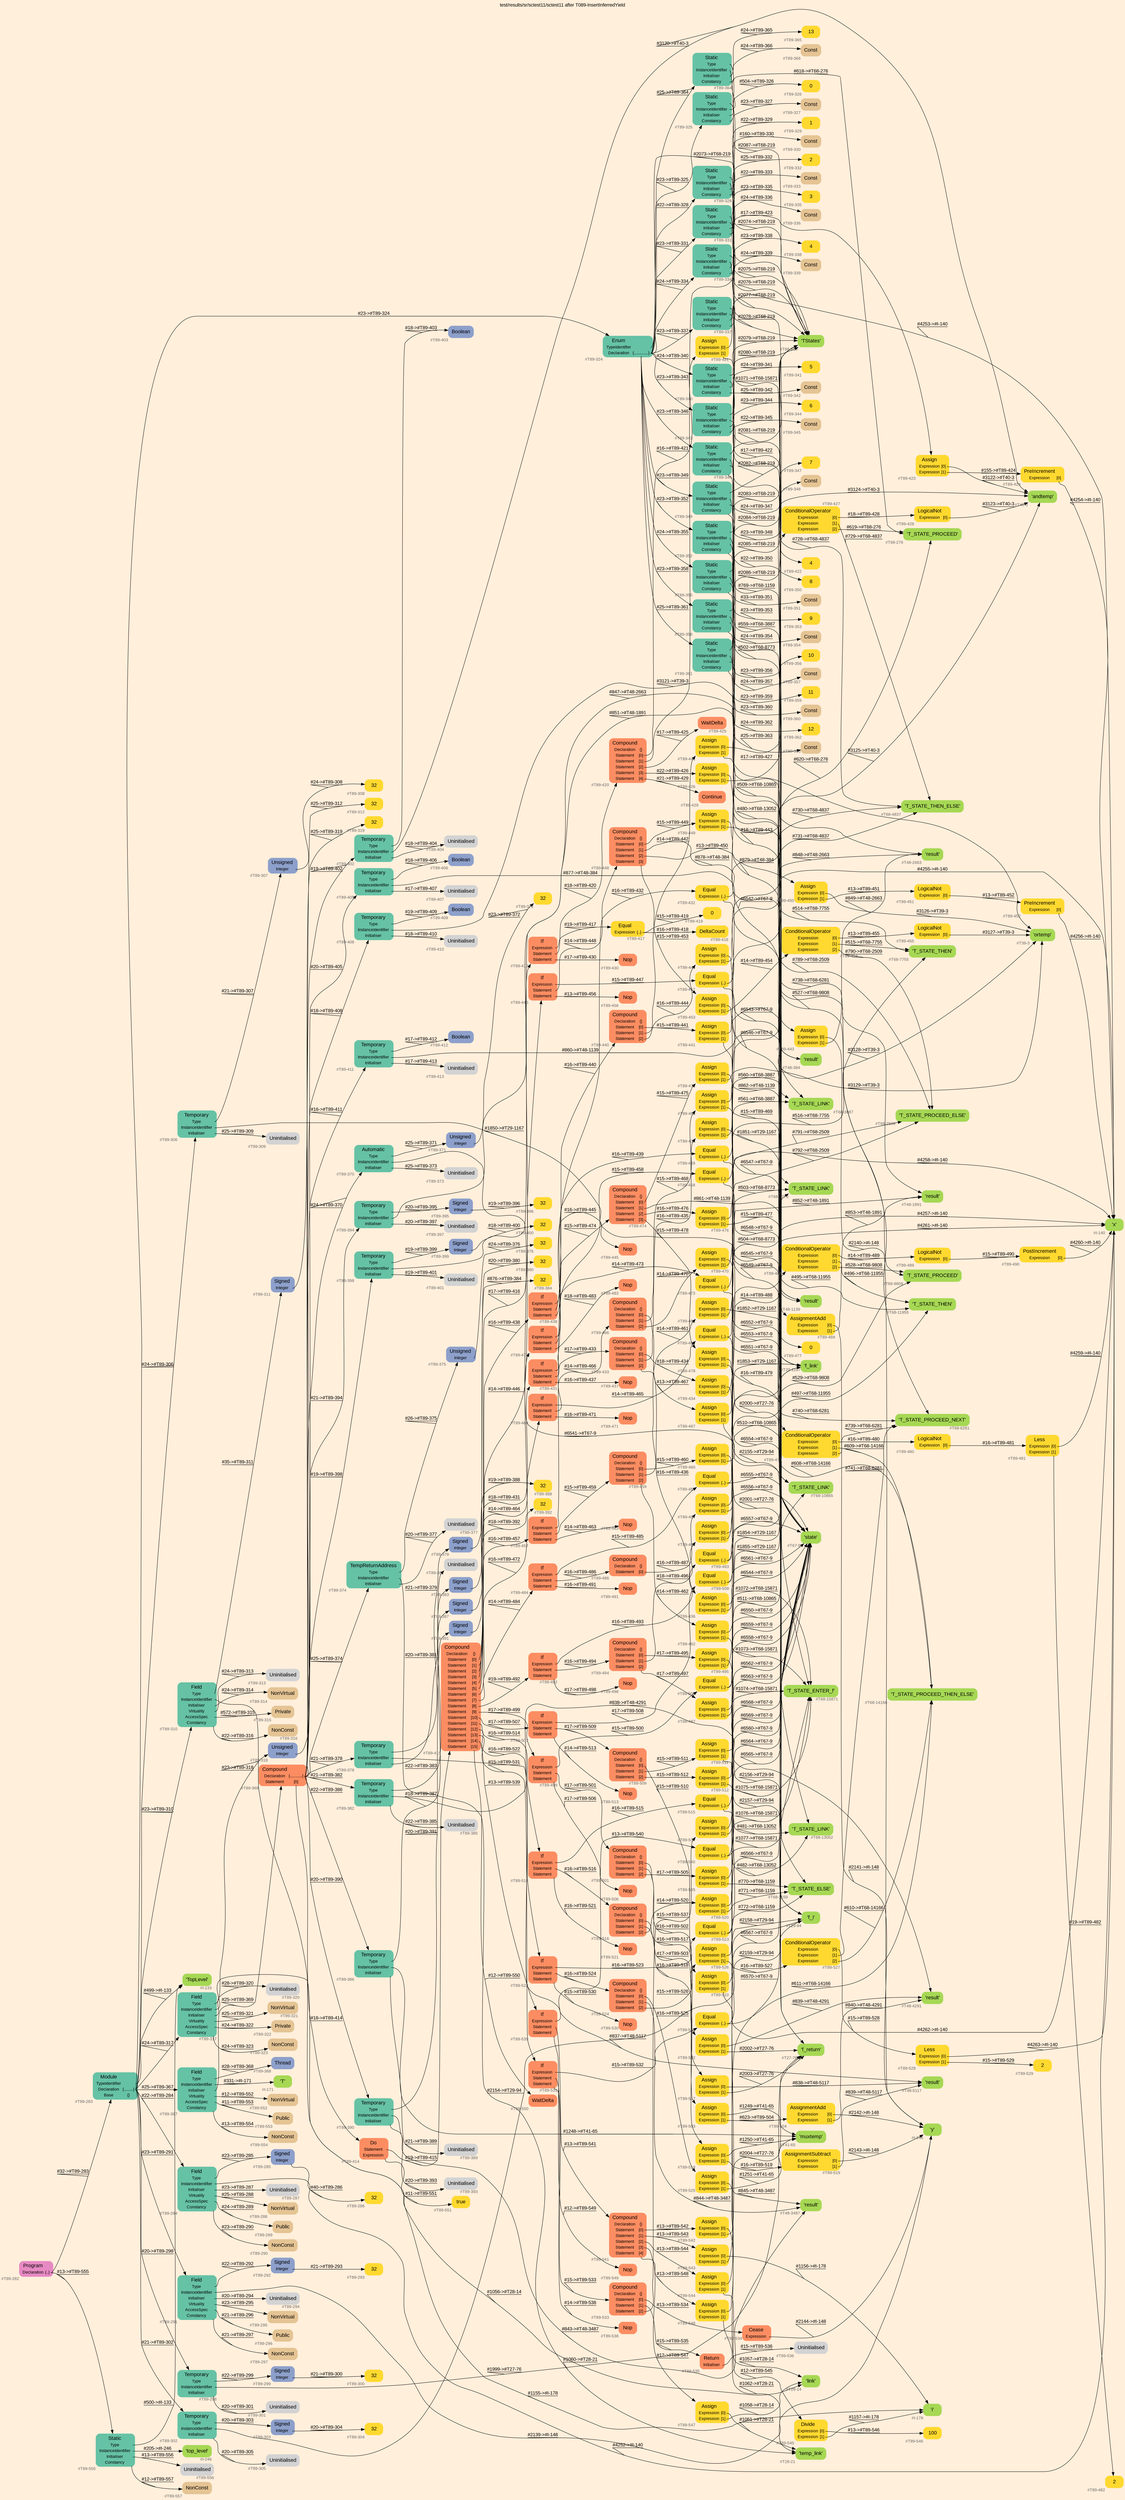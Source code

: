 digraph "test/results/sr/sctest11/sctest11 after T089-InsertInferredYield" {
label = "test/results/sr/sctest11/sctest11 after T089-InsertInferredYield"
labelloc = t
graph [
    rankdir = "LR"
    ranksep = 0.3
    bgcolor = antiquewhite1
    color = black
    fontcolor = black
    fontname = "Arial"
];
node [
    fontname = "Arial"
];
edge [
    fontname = "Arial"
];

// -------------------- node figure --------------------
// -------- block #T89-282 ----------
"#T89-282" [
    fillcolor = "/set28/4"
    xlabel = "#T89-282"
    fontsize = "12"
    fontcolor = grey40
    shape = "plaintext"
    label = <<TABLE BORDER="0" CELLBORDER="0" CELLSPACING="0">
     <TR><TD><FONT COLOR="black" POINT-SIZE="15">Program</FONT></TD></TR>
     <TR><TD><FONT COLOR="black" POINT-SIZE="12">Declaration</FONT></TD><TD PORT="port0"><FONT COLOR="black" POINT-SIZE="12">{..}</FONT></TD></TR>
    </TABLE>>
    style = "rounded,filled"
];

// -------- block #T89-283 ----------
"#T89-283" [
    fillcolor = "/set28/1"
    xlabel = "#T89-283"
    fontsize = "12"
    fontcolor = grey40
    shape = "plaintext"
    label = <<TABLE BORDER="0" CELLBORDER="0" CELLSPACING="0">
     <TR><TD><FONT COLOR="black" POINT-SIZE="15">Module</FONT></TD></TR>
     <TR><TD><FONT COLOR="black" POINT-SIZE="12">TypeIdentifier</FONT></TD><TD PORT="port0"></TD></TR>
     <TR><TD><FONT COLOR="black" POINT-SIZE="12">Declaration</FONT></TD><TD PORT="port1"><FONT COLOR="black" POINT-SIZE="12">{.........}</FONT></TD></TR>
     <TR><TD><FONT COLOR="black" POINT-SIZE="12">Base</FONT></TD><TD PORT="port2"><FONT COLOR="black" POINT-SIZE="12">{}</FONT></TD></TR>
    </TABLE>>
    style = "rounded,filled"
];

// -------- block #I-133 ----------
"#I-133" [
    fillcolor = "/set28/5"
    xlabel = "#I-133"
    fontsize = "12"
    fontcolor = grey40
    shape = "plaintext"
    label = <<TABLE BORDER="0" CELLBORDER="0" CELLSPACING="0">
     <TR><TD><FONT COLOR="black" POINT-SIZE="15">'TopLevel'</FONT></TD></TR>
    </TABLE>>
    style = "rounded,filled"
];

// -------- block #T89-284 ----------
"#T89-284" [
    fillcolor = "/set28/1"
    xlabel = "#T89-284"
    fontsize = "12"
    fontcolor = grey40
    shape = "plaintext"
    label = <<TABLE BORDER="0" CELLBORDER="0" CELLSPACING="0">
     <TR><TD><FONT COLOR="black" POINT-SIZE="15">Field</FONT></TD></TR>
     <TR><TD><FONT COLOR="black" POINT-SIZE="12">Type</FONT></TD><TD PORT="port0"></TD></TR>
     <TR><TD><FONT COLOR="black" POINT-SIZE="12">InstanceIdentifier</FONT></TD><TD PORT="port1"></TD></TR>
     <TR><TD><FONT COLOR="black" POINT-SIZE="12">Initialiser</FONT></TD><TD PORT="port2"></TD></TR>
     <TR><TD><FONT COLOR="black" POINT-SIZE="12">Virtuality</FONT></TD><TD PORT="port3"></TD></TR>
     <TR><TD><FONT COLOR="black" POINT-SIZE="12">AccessSpec</FONT></TD><TD PORT="port4"></TD></TR>
     <TR><TD><FONT COLOR="black" POINT-SIZE="12">Constancy</FONT></TD><TD PORT="port5"></TD></TR>
    </TABLE>>
    style = "rounded,filled"
];

// -------- block #T89-285 ----------
"#T89-285" [
    fillcolor = "/set28/3"
    xlabel = "#T89-285"
    fontsize = "12"
    fontcolor = grey40
    shape = "plaintext"
    label = <<TABLE BORDER="0" CELLBORDER="0" CELLSPACING="0">
     <TR><TD><FONT COLOR="black" POINT-SIZE="15">Signed</FONT></TD></TR>
     <TR><TD><FONT COLOR="black" POINT-SIZE="12">Integer</FONT></TD><TD PORT="port0"></TD></TR>
    </TABLE>>
    style = "rounded,filled"
];

// -------- block #T89-286 ----------
"#T89-286" [
    fillcolor = "/set28/6"
    xlabel = "#T89-286"
    fontsize = "12"
    fontcolor = grey40
    shape = "plaintext"
    label = <<TABLE BORDER="0" CELLBORDER="0" CELLSPACING="0">
     <TR><TD><FONT COLOR="black" POINT-SIZE="15">32</FONT></TD></TR>
    </TABLE>>
    style = "rounded,filled"
];

// -------- block #I-140 ----------
"#I-140" [
    fillcolor = "/set28/5"
    xlabel = "#I-140"
    fontsize = "12"
    fontcolor = grey40
    shape = "plaintext"
    label = <<TABLE BORDER="0" CELLBORDER="0" CELLSPACING="0">
     <TR><TD><FONT COLOR="black" POINT-SIZE="15">'x'</FONT></TD></TR>
    </TABLE>>
    style = "rounded,filled"
];

// -------- block #T89-287 ----------
"#T89-287" [
    xlabel = "#T89-287"
    fontsize = "12"
    fontcolor = grey40
    shape = "plaintext"
    label = <<TABLE BORDER="0" CELLBORDER="0" CELLSPACING="0">
     <TR><TD><FONT COLOR="black" POINT-SIZE="15">Uninitialised</FONT></TD></TR>
    </TABLE>>
    style = "rounded,filled"
];

// -------- block #T89-288 ----------
"#T89-288" [
    fillcolor = "/set28/7"
    xlabel = "#T89-288"
    fontsize = "12"
    fontcolor = grey40
    shape = "plaintext"
    label = <<TABLE BORDER="0" CELLBORDER="0" CELLSPACING="0">
     <TR><TD><FONT COLOR="black" POINT-SIZE="15">NonVirtual</FONT></TD></TR>
    </TABLE>>
    style = "rounded,filled"
];

// -------- block #T89-289 ----------
"#T89-289" [
    fillcolor = "/set28/7"
    xlabel = "#T89-289"
    fontsize = "12"
    fontcolor = grey40
    shape = "plaintext"
    label = <<TABLE BORDER="0" CELLBORDER="0" CELLSPACING="0">
     <TR><TD><FONT COLOR="black" POINT-SIZE="15">Public</FONT></TD></TR>
    </TABLE>>
    style = "rounded,filled"
];

// -------- block #T89-290 ----------
"#T89-290" [
    fillcolor = "/set28/7"
    xlabel = "#T89-290"
    fontsize = "12"
    fontcolor = grey40
    shape = "plaintext"
    label = <<TABLE BORDER="0" CELLBORDER="0" CELLSPACING="0">
     <TR><TD><FONT COLOR="black" POINT-SIZE="15">NonConst</FONT></TD></TR>
    </TABLE>>
    style = "rounded,filled"
];

// -------- block #T89-291 ----------
"#T89-291" [
    fillcolor = "/set28/1"
    xlabel = "#T89-291"
    fontsize = "12"
    fontcolor = grey40
    shape = "plaintext"
    label = <<TABLE BORDER="0" CELLBORDER="0" CELLSPACING="0">
     <TR><TD><FONT COLOR="black" POINT-SIZE="15">Field</FONT></TD></TR>
     <TR><TD><FONT COLOR="black" POINT-SIZE="12">Type</FONT></TD><TD PORT="port0"></TD></TR>
     <TR><TD><FONT COLOR="black" POINT-SIZE="12">InstanceIdentifier</FONT></TD><TD PORT="port1"></TD></TR>
     <TR><TD><FONT COLOR="black" POINT-SIZE="12">Initialiser</FONT></TD><TD PORT="port2"></TD></TR>
     <TR><TD><FONT COLOR="black" POINT-SIZE="12">Virtuality</FONT></TD><TD PORT="port3"></TD></TR>
     <TR><TD><FONT COLOR="black" POINT-SIZE="12">AccessSpec</FONT></TD><TD PORT="port4"></TD></TR>
     <TR><TD><FONT COLOR="black" POINT-SIZE="12">Constancy</FONT></TD><TD PORT="port5"></TD></TR>
    </TABLE>>
    style = "rounded,filled"
];

// -------- block #T89-292 ----------
"#T89-292" [
    fillcolor = "/set28/3"
    xlabel = "#T89-292"
    fontsize = "12"
    fontcolor = grey40
    shape = "plaintext"
    label = <<TABLE BORDER="0" CELLBORDER="0" CELLSPACING="0">
     <TR><TD><FONT COLOR="black" POINT-SIZE="15">Signed</FONT></TD></TR>
     <TR><TD><FONT COLOR="black" POINT-SIZE="12">Integer</FONT></TD><TD PORT="port0"></TD></TR>
    </TABLE>>
    style = "rounded,filled"
];

// -------- block #T89-293 ----------
"#T89-293" [
    fillcolor = "/set28/6"
    xlabel = "#T89-293"
    fontsize = "12"
    fontcolor = grey40
    shape = "plaintext"
    label = <<TABLE BORDER="0" CELLBORDER="0" CELLSPACING="0">
     <TR><TD><FONT COLOR="black" POINT-SIZE="15">32</FONT></TD></TR>
    </TABLE>>
    style = "rounded,filled"
];

// -------- block #I-148 ----------
"#I-148" [
    fillcolor = "/set28/5"
    xlabel = "#I-148"
    fontsize = "12"
    fontcolor = grey40
    shape = "plaintext"
    label = <<TABLE BORDER="0" CELLBORDER="0" CELLSPACING="0">
     <TR><TD><FONT COLOR="black" POINT-SIZE="15">'y'</FONT></TD></TR>
    </TABLE>>
    style = "rounded,filled"
];

// -------- block #T89-294 ----------
"#T89-294" [
    xlabel = "#T89-294"
    fontsize = "12"
    fontcolor = grey40
    shape = "plaintext"
    label = <<TABLE BORDER="0" CELLBORDER="0" CELLSPACING="0">
     <TR><TD><FONT COLOR="black" POINT-SIZE="15">Uninitialised</FONT></TD></TR>
    </TABLE>>
    style = "rounded,filled"
];

// -------- block #T89-295 ----------
"#T89-295" [
    fillcolor = "/set28/7"
    xlabel = "#T89-295"
    fontsize = "12"
    fontcolor = grey40
    shape = "plaintext"
    label = <<TABLE BORDER="0" CELLBORDER="0" CELLSPACING="0">
     <TR><TD><FONT COLOR="black" POINT-SIZE="15">NonVirtual</FONT></TD></TR>
    </TABLE>>
    style = "rounded,filled"
];

// -------- block #T89-296 ----------
"#T89-296" [
    fillcolor = "/set28/7"
    xlabel = "#T89-296"
    fontsize = "12"
    fontcolor = grey40
    shape = "plaintext"
    label = <<TABLE BORDER="0" CELLBORDER="0" CELLSPACING="0">
     <TR><TD><FONT COLOR="black" POINT-SIZE="15">Public</FONT></TD></TR>
    </TABLE>>
    style = "rounded,filled"
];

// -------- block #T89-297 ----------
"#T89-297" [
    fillcolor = "/set28/7"
    xlabel = "#T89-297"
    fontsize = "12"
    fontcolor = grey40
    shape = "plaintext"
    label = <<TABLE BORDER="0" CELLBORDER="0" CELLSPACING="0">
     <TR><TD><FONT COLOR="black" POINT-SIZE="15">NonConst</FONT></TD></TR>
    </TABLE>>
    style = "rounded,filled"
];

// -------- block #T89-298 ----------
"#T89-298" [
    fillcolor = "/set28/1"
    xlabel = "#T89-298"
    fontsize = "12"
    fontcolor = grey40
    shape = "plaintext"
    label = <<TABLE BORDER="0" CELLBORDER="0" CELLSPACING="0">
     <TR><TD><FONT COLOR="black" POINT-SIZE="15">Temporary</FONT></TD></TR>
     <TR><TD><FONT COLOR="black" POINT-SIZE="12">Type</FONT></TD><TD PORT="port0"></TD></TR>
     <TR><TD><FONT COLOR="black" POINT-SIZE="12">InstanceIdentifier</FONT></TD><TD PORT="port1"></TD></TR>
     <TR><TD><FONT COLOR="black" POINT-SIZE="12">Initialiser</FONT></TD><TD PORT="port2"></TD></TR>
    </TABLE>>
    style = "rounded,filled"
];

// -------- block #T89-299 ----------
"#T89-299" [
    fillcolor = "/set28/3"
    xlabel = "#T89-299"
    fontsize = "12"
    fontcolor = grey40
    shape = "plaintext"
    label = <<TABLE BORDER="0" CELLBORDER="0" CELLSPACING="0">
     <TR><TD><FONT COLOR="black" POINT-SIZE="15">Signed</FONT></TD></TR>
     <TR><TD><FONT COLOR="black" POINT-SIZE="12">Integer</FONT></TD><TD PORT="port0"></TD></TR>
    </TABLE>>
    style = "rounded,filled"
];

// -------- block #T89-300 ----------
"#T89-300" [
    fillcolor = "/set28/6"
    xlabel = "#T89-300"
    fontsize = "12"
    fontcolor = grey40
    shape = "plaintext"
    label = <<TABLE BORDER="0" CELLBORDER="0" CELLSPACING="0">
     <TR><TD><FONT COLOR="black" POINT-SIZE="15">32</FONT></TD></TR>
    </TABLE>>
    style = "rounded,filled"
];

// -------- block #T27-76 ----------
"#T27-76" [
    fillcolor = "/set28/5"
    xlabel = "#T27-76"
    fontsize = "12"
    fontcolor = grey40
    shape = "plaintext"
    label = <<TABLE BORDER="0" CELLBORDER="0" CELLSPACING="0">
     <TR><TD><FONT COLOR="black" POINT-SIZE="15">'f_return'</FONT></TD></TR>
    </TABLE>>
    style = "rounded,filled"
];

// -------- block #T89-301 ----------
"#T89-301" [
    xlabel = "#T89-301"
    fontsize = "12"
    fontcolor = grey40
    shape = "plaintext"
    label = <<TABLE BORDER="0" CELLBORDER="0" CELLSPACING="0">
     <TR><TD><FONT COLOR="black" POINT-SIZE="15">Uninitialised</FONT></TD></TR>
    </TABLE>>
    style = "rounded,filled"
];

// -------- block #T89-302 ----------
"#T89-302" [
    fillcolor = "/set28/1"
    xlabel = "#T89-302"
    fontsize = "12"
    fontcolor = grey40
    shape = "plaintext"
    label = <<TABLE BORDER="0" CELLBORDER="0" CELLSPACING="0">
     <TR><TD><FONT COLOR="black" POINT-SIZE="15">Temporary</FONT></TD></TR>
     <TR><TD><FONT COLOR="black" POINT-SIZE="12">Type</FONT></TD><TD PORT="port0"></TD></TR>
     <TR><TD><FONT COLOR="black" POINT-SIZE="12">InstanceIdentifier</FONT></TD><TD PORT="port1"></TD></TR>
     <TR><TD><FONT COLOR="black" POINT-SIZE="12">Initialiser</FONT></TD><TD PORT="port2"></TD></TR>
    </TABLE>>
    style = "rounded,filled"
];

// -------- block #T89-303 ----------
"#T89-303" [
    fillcolor = "/set28/3"
    xlabel = "#T89-303"
    fontsize = "12"
    fontcolor = grey40
    shape = "plaintext"
    label = <<TABLE BORDER="0" CELLBORDER="0" CELLSPACING="0">
     <TR><TD><FONT COLOR="black" POINT-SIZE="15">Signed</FONT></TD></TR>
     <TR><TD><FONT COLOR="black" POINT-SIZE="12">Integer</FONT></TD><TD PORT="port0"></TD></TR>
    </TABLE>>
    style = "rounded,filled"
];

// -------- block #T89-304 ----------
"#T89-304" [
    fillcolor = "/set28/6"
    xlabel = "#T89-304"
    fontsize = "12"
    fontcolor = grey40
    shape = "plaintext"
    label = <<TABLE BORDER="0" CELLBORDER="0" CELLSPACING="0">
     <TR><TD><FONT COLOR="black" POINT-SIZE="15">32</FONT></TD></TR>
    </TABLE>>
    style = "rounded,filled"
];

// -------- block #T29-94 ----------
"#T29-94" [
    fillcolor = "/set28/5"
    xlabel = "#T29-94"
    fontsize = "12"
    fontcolor = grey40
    shape = "plaintext"
    label = <<TABLE BORDER="0" CELLBORDER="0" CELLSPACING="0">
     <TR><TD><FONT COLOR="black" POINT-SIZE="15">'f_i'</FONT></TD></TR>
    </TABLE>>
    style = "rounded,filled"
];

// -------- block #T89-305 ----------
"#T89-305" [
    xlabel = "#T89-305"
    fontsize = "12"
    fontcolor = grey40
    shape = "plaintext"
    label = <<TABLE BORDER="0" CELLBORDER="0" CELLSPACING="0">
     <TR><TD><FONT COLOR="black" POINT-SIZE="15">Uninitialised</FONT></TD></TR>
    </TABLE>>
    style = "rounded,filled"
];

// -------- block #T89-306 ----------
"#T89-306" [
    fillcolor = "/set28/1"
    xlabel = "#T89-306"
    fontsize = "12"
    fontcolor = grey40
    shape = "plaintext"
    label = <<TABLE BORDER="0" CELLBORDER="0" CELLSPACING="0">
     <TR><TD><FONT COLOR="black" POINT-SIZE="15">Temporary</FONT></TD></TR>
     <TR><TD><FONT COLOR="black" POINT-SIZE="12">Type</FONT></TD><TD PORT="port0"></TD></TR>
     <TR><TD><FONT COLOR="black" POINT-SIZE="12">InstanceIdentifier</FONT></TD><TD PORT="port1"></TD></TR>
     <TR><TD><FONT COLOR="black" POINT-SIZE="12">Initialiser</FONT></TD><TD PORT="port2"></TD></TR>
    </TABLE>>
    style = "rounded,filled"
];

// -------- block #T89-307 ----------
"#T89-307" [
    fillcolor = "/set28/3"
    xlabel = "#T89-307"
    fontsize = "12"
    fontcolor = grey40
    shape = "plaintext"
    label = <<TABLE BORDER="0" CELLBORDER="0" CELLSPACING="0">
     <TR><TD><FONT COLOR="black" POINT-SIZE="15">Unsigned</FONT></TD></TR>
     <TR><TD><FONT COLOR="black" POINT-SIZE="12">Integer</FONT></TD><TD PORT="port0"></TD></TR>
    </TABLE>>
    style = "rounded,filled"
];

// -------- block #T89-308 ----------
"#T89-308" [
    fillcolor = "/set28/6"
    xlabel = "#T89-308"
    fontsize = "12"
    fontcolor = grey40
    shape = "plaintext"
    label = <<TABLE BORDER="0" CELLBORDER="0" CELLSPACING="0">
     <TR><TD><FONT COLOR="black" POINT-SIZE="15">32</FONT></TD></TR>
    </TABLE>>
    style = "rounded,filled"
];

// -------- block #T29-1167 ----------
"#T29-1167" [
    fillcolor = "/set28/5"
    xlabel = "#T29-1167"
    fontsize = "12"
    fontcolor = grey40
    shape = "plaintext"
    label = <<TABLE BORDER="0" CELLBORDER="0" CELLSPACING="0">
     <TR><TD><FONT COLOR="black" POINT-SIZE="15">'f_link'</FONT></TD></TR>
    </TABLE>>
    style = "rounded,filled"
];

// -------- block #T89-309 ----------
"#T89-309" [
    xlabel = "#T89-309"
    fontsize = "12"
    fontcolor = grey40
    shape = "plaintext"
    label = <<TABLE BORDER="0" CELLBORDER="0" CELLSPACING="0">
     <TR><TD><FONT COLOR="black" POINT-SIZE="15">Uninitialised</FONT></TD></TR>
    </TABLE>>
    style = "rounded,filled"
];

// -------- block #T89-310 ----------
"#T89-310" [
    fillcolor = "/set28/1"
    xlabel = "#T89-310"
    fontsize = "12"
    fontcolor = grey40
    shape = "plaintext"
    label = <<TABLE BORDER="0" CELLBORDER="0" CELLSPACING="0">
     <TR><TD><FONT COLOR="black" POINT-SIZE="15">Field</FONT></TD></TR>
     <TR><TD><FONT COLOR="black" POINT-SIZE="12">Type</FONT></TD><TD PORT="port0"></TD></TR>
     <TR><TD><FONT COLOR="black" POINT-SIZE="12">InstanceIdentifier</FONT></TD><TD PORT="port1"></TD></TR>
     <TR><TD><FONT COLOR="black" POINT-SIZE="12">Initialiser</FONT></TD><TD PORT="port2"></TD></TR>
     <TR><TD><FONT COLOR="black" POINT-SIZE="12">Virtuality</FONT></TD><TD PORT="port3"></TD></TR>
     <TR><TD><FONT COLOR="black" POINT-SIZE="12">AccessSpec</FONT></TD><TD PORT="port4"></TD></TR>
     <TR><TD><FONT COLOR="black" POINT-SIZE="12">Constancy</FONT></TD><TD PORT="port5"></TD></TR>
    </TABLE>>
    style = "rounded,filled"
];

// -------- block #T89-311 ----------
"#T89-311" [
    fillcolor = "/set28/3"
    xlabel = "#T89-311"
    fontsize = "12"
    fontcolor = grey40
    shape = "plaintext"
    label = <<TABLE BORDER="0" CELLBORDER="0" CELLSPACING="0">
     <TR><TD><FONT COLOR="black" POINT-SIZE="15">Signed</FONT></TD></TR>
     <TR><TD><FONT COLOR="black" POINT-SIZE="12">Integer</FONT></TD><TD PORT="port0"></TD></TR>
    </TABLE>>
    style = "rounded,filled"
];

// -------- block #T89-312 ----------
"#T89-312" [
    fillcolor = "/set28/6"
    xlabel = "#T89-312"
    fontsize = "12"
    fontcolor = grey40
    shape = "plaintext"
    label = <<TABLE BORDER="0" CELLBORDER="0" CELLSPACING="0">
     <TR><TD><FONT COLOR="black" POINT-SIZE="15">32</FONT></TD></TR>
    </TABLE>>
    style = "rounded,filled"
];

// -------- block #I-178 ----------
"#I-178" [
    fillcolor = "/set28/5"
    xlabel = "#I-178"
    fontsize = "12"
    fontcolor = grey40
    shape = "plaintext"
    label = <<TABLE BORDER="0" CELLBORDER="0" CELLSPACING="0">
     <TR><TD><FONT COLOR="black" POINT-SIZE="15">'i'</FONT></TD></TR>
    </TABLE>>
    style = "rounded,filled"
];

// -------- block #T89-313 ----------
"#T89-313" [
    xlabel = "#T89-313"
    fontsize = "12"
    fontcolor = grey40
    shape = "plaintext"
    label = <<TABLE BORDER="0" CELLBORDER="0" CELLSPACING="0">
     <TR><TD><FONT COLOR="black" POINT-SIZE="15">Uninitialised</FONT></TD></TR>
    </TABLE>>
    style = "rounded,filled"
];

// -------- block #T89-314 ----------
"#T89-314" [
    fillcolor = "/set28/7"
    xlabel = "#T89-314"
    fontsize = "12"
    fontcolor = grey40
    shape = "plaintext"
    label = <<TABLE BORDER="0" CELLBORDER="0" CELLSPACING="0">
     <TR><TD><FONT COLOR="black" POINT-SIZE="15">NonVirtual</FONT></TD></TR>
    </TABLE>>
    style = "rounded,filled"
];

// -------- block #T89-315 ----------
"#T89-315" [
    fillcolor = "/set28/7"
    xlabel = "#T89-315"
    fontsize = "12"
    fontcolor = grey40
    shape = "plaintext"
    label = <<TABLE BORDER="0" CELLBORDER="0" CELLSPACING="0">
     <TR><TD><FONT COLOR="black" POINT-SIZE="15">Private</FONT></TD></TR>
    </TABLE>>
    style = "rounded,filled"
];

// -------- block #T89-316 ----------
"#T89-316" [
    fillcolor = "/set28/7"
    xlabel = "#T89-316"
    fontsize = "12"
    fontcolor = grey40
    shape = "plaintext"
    label = <<TABLE BORDER="0" CELLBORDER="0" CELLSPACING="0">
     <TR><TD><FONT COLOR="black" POINT-SIZE="15">NonConst</FONT></TD></TR>
    </TABLE>>
    style = "rounded,filled"
];

// -------- block #T89-317 ----------
"#T89-317" [
    fillcolor = "/set28/1"
    xlabel = "#T89-317"
    fontsize = "12"
    fontcolor = grey40
    shape = "plaintext"
    label = <<TABLE BORDER="0" CELLBORDER="0" CELLSPACING="0">
     <TR><TD><FONT COLOR="black" POINT-SIZE="15">Field</FONT></TD></TR>
     <TR><TD><FONT COLOR="black" POINT-SIZE="12">Type</FONT></TD><TD PORT="port0"></TD></TR>
     <TR><TD><FONT COLOR="black" POINT-SIZE="12">InstanceIdentifier</FONT></TD><TD PORT="port1"></TD></TR>
     <TR><TD><FONT COLOR="black" POINT-SIZE="12">Initialiser</FONT></TD><TD PORT="port2"></TD></TR>
     <TR><TD><FONT COLOR="black" POINT-SIZE="12">Virtuality</FONT></TD><TD PORT="port3"></TD></TR>
     <TR><TD><FONT COLOR="black" POINT-SIZE="12">AccessSpec</FONT></TD><TD PORT="port4"></TD></TR>
     <TR><TD><FONT COLOR="black" POINT-SIZE="12">Constancy</FONT></TD><TD PORT="port5"></TD></TR>
    </TABLE>>
    style = "rounded,filled"
];

// -------- block #T89-318 ----------
"#T89-318" [
    fillcolor = "/set28/3"
    xlabel = "#T89-318"
    fontsize = "12"
    fontcolor = grey40
    shape = "plaintext"
    label = <<TABLE BORDER="0" CELLBORDER="0" CELLSPACING="0">
     <TR><TD><FONT COLOR="black" POINT-SIZE="15">Unsigned</FONT></TD></TR>
     <TR><TD><FONT COLOR="black" POINT-SIZE="12">Integer</FONT></TD><TD PORT="port0"></TD></TR>
    </TABLE>>
    style = "rounded,filled"
];

// -------- block #T89-319 ----------
"#T89-319" [
    fillcolor = "/set28/6"
    xlabel = "#T89-319"
    fontsize = "12"
    fontcolor = grey40
    shape = "plaintext"
    label = <<TABLE BORDER="0" CELLBORDER="0" CELLSPACING="0">
     <TR><TD><FONT COLOR="black" POINT-SIZE="15">32</FONT></TD></TR>
    </TABLE>>
    style = "rounded,filled"
];

// -------- block #T28-14 ----------
"#T28-14" [
    fillcolor = "/set28/5"
    xlabel = "#T28-14"
    fontsize = "12"
    fontcolor = grey40
    shape = "plaintext"
    label = <<TABLE BORDER="0" CELLBORDER="0" CELLSPACING="0">
     <TR><TD><FONT COLOR="black" POINT-SIZE="15">'link'</FONT></TD></TR>
    </TABLE>>
    style = "rounded,filled"
];

// -------- block #T89-320 ----------
"#T89-320" [
    xlabel = "#T89-320"
    fontsize = "12"
    fontcolor = grey40
    shape = "plaintext"
    label = <<TABLE BORDER="0" CELLBORDER="0" CELLSPACING="0">
     <TR><TD><FONT COLOR="black" POINT-SIZE="15">Uninitialised</FONT></TD></TR>
    </TABLE>>
    style = "rounded,filled"
];

// -------- block #T89-321 ----------
"#T89-321" [
    fillcolor = "/set28/7"
    xlabel = "#T89-321"
    fontsize = "12"
    fontcolor = grey40
    shape = "plaintext"
    label = <<TABLE BORDER="0" CELLBORDER="0" CELLSPACING="0">
     <TR><TD><FONT COLOR="black" POINT-SIZE="15">NonVirtual</FONT></TD></TR>
    </TABLE>>
    style = "rounded,filled"
];

// -------- block #T89-322 ----------
"#T89-322" [
    fillcolor = "/set28/7"
    xlabel = "#T89-322"
    fontsize = "12"
    fontcolor = grey40
    shape = "plaintext"
    label = <<TABLE BORDER="0" CELLBORDER="0" CELLSPACING="0">
     <TR><TD><FONT COLOR="black" POINT-SIZE="15">Private</FONT></TD></TR>
    </TABLE>>
    style = "rounded,filled"
];

// -------- block #T89-323 ----------
"#T89-323" [
    fillcolor = "/set28/7"
    xlabel = "#T89-323"
    fontsize = "12"
    fontcolor = grey40
    shape = "plaintext"
    label = <<TABLE BORDER="0" CELLBORDER="0" CELLSPACING="0">
     <TR><TD><FONT COLOR="black" POINT-SIZE="15">NonConst</FONT></TD></TR>
    </TABLE>>
    style = "rounded,filled"
];

// -------- block #T89-324 ----------
"#T89-324" [
    fillcolor = "/set28/1"
    xlabel = "#T89-324"
    fontsize = "12"
    fontcolor = grey40
    shape = "plaintext"
    label = <<TABLE BORDER="0" CELLBORDER="0" CELLSPACING="0">
     <TR><TD><FONT COLOR="black" POINT-SIZE="15">Enum</FONT></TD></TR>
     <TR><TD><FONT COLOR="black" POINT-SIZE="12">TypeIdentifier</FONT></TD><TD PORT="port0"></TD></TR>
     <TR><TD><FONT COLOR="black" POINT-SIZE="12">Declaration</FONT></TD><TD PORT="port1"><FONT COLOR="black" POINT-SIZE="12">{..............}</FONT></TD></TR>
    </TABLE>>
    style = "rounded,filled"
];

// -------- block #T68-219 ----------
"#T68-219" [
    fillcolor = "/set28/5"
    xlabel = "#T68-219"
    fontsize = "12"
    fontcolor = grey40
    shape = "plaintext"
    label = <<TABLE BORDER="0" CELLBORDER="0" CELLSPACING="0">
     <TR><TD><FONT COLOR="black" POINT-SIZE="15">'TStates'</FONT></TD></TR>
    </TABLE>>
    style = "rounded,filled"
];

// -------- block #T89-325 ----------
"#T89-325" [
    fillcolor = "/set28/1"
    xlabel = "#T89-325"
    fontsize = "12"
    fontcolor = grey40
    shape = "plaintext"
    label = <<TABLE BORDER="0" CELLBORDER="0" CELLSPACING="0">
     <TR><TD><FONT COLOR="black" POINT-SIZE="15">Static</FONT></TD></TR>
     <TR><TD><FONT COLOR="black" POINT-SIZE="12">Type</FONT></TD><TD PORT="port0"></TD></TR>
     <TR><TD><FONT COLOR="black" POINT-SIZE="12">InstanceIdentifier</FONT></TD><TD PORT="port1"></TD></TR>
     <TR><TD><FONT COLOR="black" POINT-SIZE="12">Initialiser</FONT></TD><TD PORT="port2"></TD></TR>
     <TR><TD><FONT COLOR="black" POINT-SIZE="12">Constancy</FONT></TD><TD PORT="port3"></TD></TR>
    </TABLE>>
    style = "rounded,filled"
];

// -------- block #T68-276 ----------
"#T68-276" [
    fillcolor = "/set28/5"
    xlabel = "#T68-276"
    fontsize = "12"
    fontcolor = grey40
    shape = "plaintext"
    label = <<TABLE BORDER="0" CELLBORDER="0" CELLSPACING="0">
     <TR><TD><FONT COLOR="black" POINT-SIZE="15">'T_STATE_PROCEED'</FONT></TD></TR>
    </TABLE>>
    style = "rounded,filled"
];

// -------- block #T89-326 ----------
"#T89-326" [
    fillcolor = "/set28/6"
    xlabel = "#T89-326"
    fontsize = "12"
    fontcolor = grey40
    shape = "plaintext"
    label = <<TABLE BORDER="0" CELLBORDER="0" CELLSPACING="0">
     <TR><TD><FONT COLOR="black" POINT-SIZE="15">0</FONT></TD></TR>
    </TABLE>>
    style = "rounded,filled"
];

// -------- block #T89-327 ----------
"#T89-327" [
    fillcolor = "/set28/7"
    xlabel = "#T89-327"
    fontsize = "12"
    fontcolor = grey40
    shape = "plaintext"
    label = <<TABLE BORDER="0" CELLBORDER="0" CELLSPACING="0">
     <TR><TD><FONT COLOR="black" POINT-SIZE="15">Const</FONT></TD></TR>
    </TABLE>>
    style = "rounded,filled"
];

// -------- block #T89-328 ----------
"#T89-328" [
    fillcolor = "/set28/1"
    xlabel = "#T89-328"
    fontsize = "12"
    fontcolor = grey40
    shape = "plaintext"
    label = <<TABLE BORDER="0" CELLBORDER="0" CELLSPACING="0">
     <TR><TD><FONT COLOR="black" POINT-SIZE="15">Static</FONT></TD></TR>
     <TR><TD><FONT COLOR="black" POINT-SIZE="12">Type</FONT></TD><TD PORT="port0"></TD></TR>
     <TR><TD><FONT COLOR="black" POINT-SIZE="12">InstanceIdentifier</FONT></TD><TD PORT="port1"></TD></TR>
     <TR><TD><FONT COLOR="black" POINT-SIZE="12">Initialiser</FONT></TD><TD PORT="port2"></TD></TR>
     <TR><TD><FONT COLOR="black" POINT-SIZE="12">Constancy</FONT></TD><TD PORT="port3"></TD></TR>
    </TABLE>>
    style = "rounded,filled"
];

// -------- block #T68-1159 ----------
"#T68-1159" [
    fillcolor = "/set28/5"
    xlabel = "#T68-1159"
    fontsize = "12"
    fontcolor = grey40
    shape = "plaintext"
    label = <<TABLE BORDER="0" CELLBORDER="0" CELLSPACING="0">
     <TR><TD><FONT COLOR="black" POINT-SIZE="15">'T_STATE_ELSE'</FONT></TD></TR>
    </TABLE>>
    style = "rounded,filled"
];

// -------- block #T89-329 ----------
"#T89-329" [
    fillcolor = "/set28/6"
    xlabel = "#T89-329"
    fontsize = "12"
    fontcolor = grey40
    shape = "plaintext"
    label = <<TABLE BORDER="0" CELLBORDER="0" CELLSPACING="0">
     <TR><TD><FONT COLOR="black" POINT-SIZE="15">1</FONT></TD></TR>
    </TABLE>>
    style = "rounded,filled"
];

// -------- block #T89-330 ----------
"#T89-330" [
    fillcolor = "/set28/7"
    xlabel = "#T89-330"
    fontsize = "12"
    fontcolor = grey40
    shape = "plaintext"
    label = <<TABLE BORDER="0" CELLBORDER="0" CELLSPACING="0">
     <TR><TD><FONT COLOR="black" POINT-SIZE="15">Const</FONT></TD></TR>
    </TABLE>>
    style = "rounded,filled"
];

// -------- block #T89-331 ----------
"#T89-331" [
    fillcolor = "/set28/1"
    xlabel = "#T89-331"
    fontsize = "12"
    fontcolor = grey40
    shape = "plaintext"
    label = <<TABLE BORDER="0" CELLBORDER="0" CELLSPACING="0">
     <TR><TD><FONT COLOR="black" POINT-SIZE="15">Static</FONT></TD></TR>
     <TR><TD><FONT COLOR="black" POINT-SIZE="12">Type</FONT></TD><TD PORT="port0"></TD></TR>
     <TR><TD><FONT COLOR="black" POINT-SIZE="12">InstanceIdentifier</FONT></TD><TD PORT="port1"></TD></TR>
     <TR><TD><FONT COLOR="black" POINT-SIZE="12">Initialiser</FONT></TD><TD PORT="port2"></TD></TR>
     <TR><TD><FONT COLOR="black" POINT-SIZE="12">Constancy</FONT></TD><TD PORT="port3"></TD></TR>
    </TABLE>>
    style = "rounded,filled"
];

// -------- block #T68-2509 ----------
"#T68-2509" [
    fillcolor = "/set28/5"
    xlabel = "#T68-2509"
    fontsize = "12"
    fontcolor = grey40
    shape = "plaintext"
    label = <<TABLE BORDER="0" CELLBORDER="0" CELLSPACING="0">
     <TR><TD><FONT COLOR="black" POINT-SIZE="15">'T_STATE_PROCEED_ELSE'</FONT></TD></TR>
    </TABLE>>
    style = "rounded,filled"
];

// -------- block #T89-332 ----------
"#T89-332" [
    fillcolor = "/set28/6"
    xlabel = "#T89-332"
    fontsize = "12"
    fontcolor = grey40
    shape = "plaintext"
    label = <<TABLE BORDER="0" CELLBORDER="0" CELLSPACING="0">
     <TR><TD><FONT COLOR="black" POINT-SIZE="15">2</FONT></TD></TR>
    </TABLE>>
    style = "rounded,filled"
];

// -------- block #T89-333 ----------
"#T89-333" [
    fillcolor = "/set28/7"
    xlabel = "#T89-333"
    fontsize = "12"
    fontcolor = grey40
    shape = "plaintext"
    label = <<TABLE BORDER="0" CELLBORDER="0" CELLSPACING="0">
     <TR><TD><FONT COLOR="black" POINT-SIZE="15">Const</FONT></TD></TR>
    </TABLE>>
    style = "rounded,filled"
];

// -------- block #T89-334 ----------
"#T89-334" [
    fillcolor = "/set28/1"
    xlabel = "#T89-334"
    fontsize = "12"
    fontcolor = grey40
    shape = "plaintext"
    label = <<TABLE BORDER="0" CELLBORDER="0" CELLSPACING="0">
     <TR><TD><FONT COLOR="black" POINT-SIZE="15">Static</FONT></TD></TR>
     <TR><TD><FONT COLOR="black" POINT-SIZE="12">Type</FONT></TD><TD PORT="port0"></TD></TR>
     <TR><TD><FONT COLOR="black" POINT-SIZE="12">InstanceIdentifier</FONT></TD><TD PORT="port1"></TD></TR>
     <TR><TD><FONT COLOR="black" POINT-SIZE="12">Initialiser</FONT></TD><TD PORT="port2"></TD></TR>
     <TR><TD><FONT COLOR="black" POINT-SIZE="12">Constancy</FONT></TD><TD PORT="port3"></TD></TR>
    </TABLE>>
    style = "rounded,filled"
];

// -------- block #T68-3887 ----------
"#T68-3887" [
    fillcolor = "/set28/5"
    xlabel = "#T68-3887"
    fontsize = "12"
    fontcolor = grey40
    shape = "plaintext"
    label = <<TABLE BORDER="0" CELLBORDER="0" CELLSPACING="0">
     <TR><TD><FONT COLOR="black" POINT-SIZE="15">'T_STATE_LINK'</FONT></TD></TR>
    </TABLE>>
    style = "rounded,filled"
];

// -------- block #T89-335 ----------
"#T89-335" [
    fillcolor = "/set28/6"
    xlabel = "#T89-335"
    fontsize = "12"
    fontcolor = grey40
    shape = "plaintext"
    label = <<TABLE BORDER="0" CELLBORDER="0" CELLSPACING="0">
     <TR><TD><FONT COLOR="black" POINT-SIZE="15">3</FONT></TD></TR>
    </TABLE>>
    style = "rounded,filled"
];

// -------- block #T89-336 ----------
"#T89-336" [
    fillcolor = "/set28/7"
    xlabel = "#T89-336"
    fontsize = "12"
    fontcolor = grey40
    shape = "plaintext"
    label = <<TABLE BORDER="0" CELLBORDER="0" CELLSPACING="0">
     <TR><TD><FONT COLOR="black" POINT-SIZE="15">Const</FONT></TD></TR>
    </TABLE>>
    style = "rounded,filled"
];

// -------- block #T89-337 ----------
"#T89-337" [
    fillcolor = "/set28/1"
    xlabel = "#T89-337"
    fontsize = "12"
    fontcolor = grey40
    shape = "plaintext"
    label = <<TABLE BORDER="0" CELLBORDER="0" CELLSPACING="0">
     <TR><TD><FONT COLOR="black" POINT-SIZE="15">Static</FONT></TD></TR>
     <TR><TD><FONT COLOR="black" POINT-SIZE="12">Type</FONT></TD><TD PORT="port0"></TD></TR>
     <TR><TD><FONT COLOR="black" POINT-SIZE="12">InstanceIdentifier</FONT></TD><TD PORT="port1"></TD></TR>
     <TR><TD><FONT COLOR="black" POINT-SIZE="12">Initialiser</FONT></TD><TD PORT="port2"></TD></TR>
     <TR><TD><FONT COLOR="black" POINT-SIZE="12">Constancy</FONT></TD><TD PORT="port3"></TD></TR>
    </TABLE>>
    style = "rounded,filled"
];

// -------- block #T68-4837 ----------
"#T68-4837" [
    fillcolor = "/set28/5"
    xlabel = "#T68-4837"
    fontsize = "12"
    fontcolor = grey40
    shape = "plaintext"
    label = <<TABLE BORDER="0" CELLBORDER="0" CELLSPACING="0">
     <TR><TD><FONT COLOR="black" POINT-SIZE="15">'T_STATE_THEN_ELSE'</FONT></TD></TR>
    </TABLE>>
    style = "rounded,filled"
];

// -------- block #T89-338 ----------
"#T89-338" [
    fillcolor = "/set28/6"
    xlabel = "#T89-338"
    fontsize = "12"
    fontcolor = grey40
    shape = "plaintext"
    label = <<TABLE BORDER="0" CELLBORDER="0" CELLSPACING="0">
     <TR><TD><FONT COLOR="black" POINT-SIZE="15">4</FONT></TD></TR>
    </TABLE>>
    style = "rounded,filled"
];

// -------- block #T89-339 ----------
"#T89-339" [
    fillcolor = "/set28/7"
    xlabel = "#T89-339"
    fontsize = "12"
    fontcolor = grey40
    shape = "plaintext"
    label = <<TABLE BORDER="0" CELLBORDER="0" CELLSPACING="0">
     <TR><TD><FONT COLOR="black" POINT-SIZE="15">Const</FONT></TD></TR>
    </TABLE>>
    style = "rounded,filled"
];

// -------- block #T89-340 ----------
"#T89-340" [
    fillcolor = "/set28/1"
    xlabel = "#T89-340"
    fontsize = "12"
    fontcolor = grey40
    shape = "plaintext"
    label = <<TABLE BORDER="0" CELLBORDER="0" CELLSPACING="0">
     <TR><TD><FONT COLOR="black" POINT-SIZE="15">Static</FONT></TD></TR>
     <TR><TD><FONT COLOR="black" POINT-SIZE="12">Type</FONT></TD><TD PORT="port0"></TD></TR>
     <TR><TD><FONT COLOR="black" POINT-SIZE="12">InstanceIdentifier</FONT></TD><TD PORT="port1"></TD></TR>
     <TR><TD><FONT COLOR="black" POINT-SIZE="12">Initialiser</FONT></TD><TD PORT="port2"></TD></TR>
     <TR><TD><FONT COLOR="black" POINT-SIZE="12">Constancy</FONT></TD><TD PORT="port3"></TD></TR>
    </TABLE>>
    style = "rounded,filled"
];

// -------- block #T68-6281 ----------
"#T68-6281" [
    fillcolor = "/set28/5"
    xlabel = "#T68-6281"
    fontsize = "12"
    fontcolor = grey40
    shape = "plaintext"
    label = <<TABLE BORDER="0" CELLBORDER="0" CELLSPACING="0">
     <TR><TD><FONT COLOR="black" POINT-SIZE="15">'T_STATE_PROCEED_NEXT'</FONT></TD></TR>
    </TABLE>>
    style = "rounded,filled"
];

// -------- block #T89-341 ----------
"#T89-341" [
    fillcolor = "/set28/6"
    xlabel = "#T89-341"
    fontsize = "12"
    fontcolor = grey40
    shape = "plaintext"
    label = <<TABLE BORDER="0" CELLBORDER="0" CELLSPACING="0">
     <TR><TD><FONT COLOR="black" POINT-SIZE="15">5</FONT></TD></TR>
    </TABLE>>
    style = "rounded,filled"
];

// -------- block #T89-342 ----------
"#T89-342" [
    fillcolor = "/set28/7"
    xlabel = "#T89-342"
    fontsize = "12"
    fontcolor = grey40
    shape = "plaintext"
    label = <<TABLE BORDER="0" CELLBORDER="0" CELLSPACING="0">
     <TR><TD><FONT COLOR="black" POINT-SIZE="15">Const</FONT></TD></TR>
    </TABLE>>
    style = "rounded,filled"
];

// -------- block #T89-343 ----------
"#T89-343" [
    fillcolor = "/set28/1"
    xlabel = "#T89-343"
    fontsize = "12"
    fontcolor = grey40
    shape = "plaintext"
    label = <<TABLE BORDER="0" CELLBORDER="0" CELLSPACING="0">
     <TR><TD><FONT COLOR="black" POINT-SIZE="15">Static</FONT></TD></TR>
     <TR><TD><FONT COLOR="black" POINT-SIZE="12">Type</FONT></TD><TD PORT="port0"></TD></TR>
     <TR><TD><FONT COLOR="black" POINT-SIZE="12">InstanceIdentifier</FONT></TD><TD PORT="port1"></TD></TR>
     <TR><TD><FONT COLOR="black" POINT-SIZE="12">Initialiser</FONT></TD><TD PORT="port2"></TD></TR>
     <TR><TD><FONT COLOR="black" POINT-SIZE="12">Constancy</FONT></TD><TD PORT="port3"></TD></TR>
    </TABLE>>
    style = "rounded,filled"
];

// -------- block #T68-7755 ----------
"#T68-7755" [
    fillcolor = "/set28/5"
    xlabel = "#T68-7755"
    fontsize = "12"
    fontcolor = grey40
    shape = "plaintext"
    label = <<TABLE BORDER="0" CELLBORDER="0" CELLSPACING="0">
     <TR><TD><FONT COLOR="black" POINT-SIZE="15">'T_STATE_THEN'</FONT></TD></TR>
    </TABLE>>
    style = "rounded,filled"
];

// -------- block #T89-344 ----------
"#T89-344" [
    fillcolor = "/set28/6"
    xlabel = "#T89-344"
    fontsize = "12"
    fontcolor = grey40
    shape = "plaintext"
    label = <<TABLE BORDER="0" CELLBORDER="0" CELLSPACING="0">
     <TR><TD><FONT COLOR="black" POINT-SIZE="15">6</FONT></TD></TR>
    </TABLE>>
    style = "rounded,filled"
];

// -------- block #T89-345 ----------
"#T89-345" [
    fillcolor = "/set28/7"
    xlabel = "#T89-345"
    fontsize = "12"
    fontcolor = grey40
    shape = "plaintext"
    label = <<TABLE BORDER="0" CELLBORDER="0" CELLSPACING="0">
     <TR><TD><FONT COLOR="black" POINT-SIZE="15">Const</FONT></TD></TR>
    </TABLE>>
    style = "rounded,filled"
];

// -------- block #T89-346 ----------
"#T89-346" [
    fillcolor = "/set28/1"
    xlabel = "#T89-346"
    fontsize = "12"
    fontcolor = grey40
    shape = "plaintext"
    label = <<TABLE BORDER="0" CELLBORDER="0" CELLSPACING="0">
     <TR><TD><FONT COLOR="black" POINT-SIZE="15">Static</FONT></TD></TR>
     <TR><TD><FONT COLOR="black" POINT-SIZE="12">Type</FONT></TD><TD PORT="port0"></TD></TR>
     <TR><TD><FONT COLOR="black" POINT-SIZE="12">InstanceIdentifier</FONT></TD><TD PORT="port1"></TD></TR>
     <TR><TD><FONT COLOR="black" POINT-SIZE="12">Initialiser</FONT></TD><TD PORT="port2"></TD></TR>
     <TR><TD><FONT COLOR="black" POINT-SIZE="12">Constancy</FONT></TD><TD PORT="port3"></TD></TR>
    </TABLE>>
    style = "rounded,filled"
];

// -------- block #T68-8773 ----------
"#T68-8773" [
    fillcolor = "/set28/5"
    xlabel = "#T68-8773"
    fontsize = "12"
    fontcolor = grey40
    shape = "plaintext"
    label = <<TABLE BORDER="0" CELLBORDER="0" CELLSPACING="0">
     <TR><TD><FONT COLOR="black" POINT-SIZE="15">'T_STATE_LINK'</FONT></TD></TR>
    </TABLE>>
    style = "rounded,filled"
];

// -------- block #T89-347 ----------
"#T89-347" [
    fillcolor = "/set28/6"
    xlabel = "#T89-347"
    fontsize = "12"
    fontcolor = grey40
    shape = "plaintext"
    label = <<TABLE BORDER="0" CELLBORDER="0" CELLSPACING="0">
     <TR><TD><FONT COLOR="black" POINT-SIZE="15">7</FONT></TD></TR>
    </TABLE>>
    style = "rounded,filled"
];

// -------- block #T89-348 ----------
"#T89-348" [
    fillcolor = "/set28/7"
    xlabel = "#T89-348"
    fontsize = "12"
    fontcolor = grey40
    shape = "plaintext"
    label = <<TABLE BORDER="0" CELLBORDER="0" CELLSPACING="0">
     <TR><TD><FONT COLOR="black" POINT-SIZE="15">Const</FONT></TD></TR>
    </TABLE>>
    style = "rounded,filled"
];

// -------- block #T89-349 ----------
"#T89-349" [
    fillcolor = "/set28/1"
    xlabel = "#T89-349"
    fontsize = "12"
    fontcolor = grey40
    shape = "plaintext"
    label = <<TABLE BORDER="0" CELLBORDER="0" CELLSPACING="0">
     <TR><TD><FONT COLOR="black" POINT-SIZE="15">Static</FONT></TD></TR>
     <TR><TD><FONT COLOR="black" POINT-SIZE="12">Type</FONT></TD><TD PORT="port0"></TD></TR>
     <TR><TD><FONT COLOR="black" POINT-SIZE="12">InstanceIdentifier</FONT></TD><TD PORT="port1"></TD></TR>
     <TR><TD><FONT COLOR="black" POINT-SIZE="12">Initialiser</FONT></TD><TD PORT="port2"></TD></TR>
     <TR><TD><FONT COLOR="black" POINT-SIZE="12">Constancy</FONT></TD><TD PORT="port3"></TD></TR>
    </TABLE>>
    style = "rounded,filled"
];

// -------- block #T68-9808 ----------
"#T68-9808" [
    fillcolor = "/set28/5"
    xlabel = "#T68-9808"
    fontsize = "12"
    fontcolor = grey40
    shape = "plaintext"
    label = <<TABLE BORDER="0" CELLBORDER="0" CELLSPACING="0">
     <TR><TD><FONT COLOR="black" POINT-SIZE="15">'T_STATE_PROCEED'</FONT></TD></TR>
    </TABLE>>
    style = "rounded,filled"
];

// -------- block #T89-350 ----------
"#T89-350" [
    fillcolor = "/set28/6"
    xlabel = "#T89-350"
    fontsize = "12"
    fontcolor = grey40
    shape = "plaintext"
    label = <<TABLE BORDER="0" CELLBORDER="0" CELLSPACING="0">
     <TR><TD><FONT COLOR="black" POINT-SIZE="15">8</FONT></TD></TR>
    </TABLE>>
    style = "rounded,filled"
];

// -------- block #T89-351 ----------
"#T89-351" [
    fillcolor = "/set28/7"
    xlabel = "#T89-351"
    fontsize = "12"
    fontcolor = grey40
    shape = "plaintext"
    label = <<TABLE BORDER="0" CELLBORDER="0" CELLSPACING="0">
     <TR><TD><FONT COLOR="black" POINT-SIZE="15">Const</FONT></TD></TR>
    </TABLE>>
    style = "rounded,filled"
];

// -------- block #T89-352 ----------
"#T89-352" [
    fillcolor = "/set28/1"
    xlabel = "#T89-352"
    fontsize = "12"
    fontcolor = grey40
    shape = "plaintext"
    label = <<TABLE BORDER="0" CELLBORDER="0" CELLSPACING="0">
     <TR><TD><FONT COLOR="black" POINT-SIZE="15">Static</FONT></TD></TR>
     <TR><TD><FONT COLOR="black" POINT-SIZE="12">Type</FONT></TD><TD PORT="port0"></TD></TR>
     <TR><TD><FONT COLOR="black" POINT-SIZE="12">InstanceIdentifier</FONT></TD><TD PORT="port1"></TD></TR>
     <TR><TD><FONT COLOR="black" POINT-SIZE="12">Initialiser</FONT></TD><TD PORT="port2"></TD></TR>
     <TR><TD><FONT COLOR="black" POINT-SIZE="12">Constancy</FONT></TD><TD PORT="port3"></TD></TR>
    </TABLE>>
    style = "rounded,filled"
];

// -------- block #T68-10865 ----------
"#T68-10865" [
    fillcolor = "/set28/5"
    xlabel = "#T68-10865"
    fontsize = "12"
    fontcolor = grey40
    shape = "plaintext"
    label = <<TABLE BORDER="0" CELLBORDER="0" CELLSPACING="0">
     <TR><TD><FONT COLOR="black" POINT-SIZE="15">'T_STATE_LINK'</FONT></TD></TR>
    </TABLE>>
    style = "rounded,filled"
];

// -------- block #T89-353 ----------
"#T89-353" [
    fillcolor = "/set28/6"
    xlabel = "#T89-353"
    fontsize = "12"
    fontcolor = grey40
    shape = "plaintext"
    label = <<TABLE BORDER="0" CELLBORDER="0" CELLSPACING="0">
     <TR><TD><FONT COLOR="black" POINT-SIZE="15">9</FONT></TD></TR>
    </TABLE>>
    style = "rounded,filled"
];

// -------- block #T89-354 ----------
"#T89-354" [
    fillcolor = "/set28/7"
    xlabel = "#T89-354"
    fontsize = "12"
    fontcolor = grey40
    shape = "plaintext"
    label = <<TABLE BORDER="0" CELLBORDER="0" CELLSPACING="0">
     <TR><TD><FONT COLOR="black" POINT-SIZE="15">Const</FONT></TD></TR>
    </TABLE>>
    style = "rounded,filled"
];

// -------- block #T89-355 ----------
"#T89-355" [
    fillcolor = "/set28/1"
    xlabel = "#T89-355"
    fontsize = "12"
    fontcolor = grey40
    shape = "plaintext"
    label = <<TABLE BORDER="0" CELLBORDER="0" CELLSPACING="0">
     <TR><TD><FONT COLOR="black" POINT-SIZE="15">Static</FONT></TD></TR>
     <TR><TD><FONT COLOR="black" POINT-SIZE="12">Type</FONT></TD><TD PORT="port0"></TD></TR>
     <TR><TD><FONT COLOR="black" POINT-SIZE="12">InstanceIdentifier</FONT></TD><TD PORT="port1"></TD></TR>
     <TR><TD><FONT COLOR="black" POINT-SIZE="12">Initialiser</FONT></TD><TD PORT="port2"></TD></TR>
     <TR><TD><FONT COLOR="black" POINT-SIZE="12">Constancy</FONT></TD><TD PORT="port3"></TD></TR>
    </TABLE>>
    style = "rounded,filled"
];

// -------- block #T68-11955 ----------
"#T68-11955" [
    fillcolor = "/set28/5"
    xlabel = "#T68-11955"
    fontsize = "12"
    fontcolor = grey40
    shape = "plaintext"
    label = <<TABLE BORDER="0" CELLBORDER="0" CELLSPACING="0">
     <TR><TD><FONT COLOR="black" POINT-SIZE="15">'T_STATE_THEN'</FONT></TD></TR>
    </TABLE>>
    style = "rounded,filled"
];

// -------- block #T89-356 ----------
"#T89-356" [
    fillcolor = "/set28/6"
    xlabel = "#T89-356"
    fontsize = "12"
    fontcolor = grey40
    shape = "plaintext"
    label = <<TABLE BORDER="0" CELLBORDER="0" CELLSPACING="0">
     <TR><TD><FONT COLOR="black" POINT-SIZE="15">10</FONT></TD></TR>
    </TABLE>>
    style = "rounded,filled"
];

// -------- block #T89-357 ----------
"#T89-357" [
    fillcolor = "/set28/7"
    xlabel = "#T89-357"
    fontsize = "12"
    fontcolor = grey40
    shape = "plaintext"
    label = <<TABLE BORDER="0" CELLBORDER="0" CELLSPACING="0">
     <TR><TD><FONT COLOR="black" POINT-SIZE="15">Const</FONT></TD></TR>
    </TABLE>>
    style = "rounded,filled"
];

// -------- block #T89-358 ----------
"#T89-358" [
    fillcolor = "/set28/1"
    xlabel = "#T89-358"
    fontsize = "12"
    fontcolor = grey40
    shape = "plaintext"
    label = <<TABLE BORDER="0" CELLBORDER="0" CELLSPACING="0">
     <TR><TD><FONT COLOR="black" POINT-SIZE="15">Static</FONT></TD></TR>
     <TR><TD><FONT COLOR="black" POINT-SIZE="12">Type</FONT></TD><TD PORT="port0"></TD></TR>
     <TR><TD><FONT COLOR="black" POINT-SIZE="12">InstanceIdentifier</FONT></TD><TD PORT="port1"></TD></TR>
     <TR><TD><FONT COLOR="black" POINT-SIZE="12">Initialiser</FONT></TD><TD PORT="port2"></TD></TR>
     <TR><TD><FONT COLOR="black" POINT-SIZE="12">Constancy</FONT></TD><TD PORT="port3"></TD></TR>
    </TABLE>>
    style = "rounded,filled"
];

// -------- block #T68-13052 ----------
"#T68-13052" [
    fillcolor = "/set28/5"
    xlabel = "#T68-13052"
    fontsize = "12"
    fontcolor = grey40
    shape = "plaintext"
    label = <<TABLE BORDER="0" CELLBORDER="0" CELLSPACING="0">
     <TR><TD><FONT COLOR="black" POINT-SIZE="15">'T_STATE_LINK'</FONT></TD></TR>
    </TABLE>>
    style = "rounded,filled"
];

// -------- block #T89-359 ----------
"#T89-359" [
    fillcolor = "/set28/6"
    xlabel = "#T89-359"
    fontsize = "12"
    fontcolor = grey40
    shape = "plaintext"
    label = <<TABLE BORDER="0" CELLBORDER="0" CELLSPACING="0">
     <TR><TD><FONT COLOR="black" POINT-SIZE="15">11</FONT></TD></TR>
    </TABLE>>
    style = "rounded,filled"
];

// -------- block #T89-360 ----------
"#T89-360" [
    fillcolor = "/set28/7"
    xlabel = "#T89-360"
    fontsize = "12"
    fontcolor = grey40
    shape = "plaintext"
    label = <<TABLE BORDER="0" CELLBORDER="0" CELLSPACING="0">
     <TR><TD><FONT COLOR="black" POINT-SIZE="15">Const</FONT></TD></TR>
    </TABLE>>
    style = "rounded,filled"
];

// -------- block #T89-361 ----------
"#T89-361" [
    fillcolor = "/set28/1"
    xlabel = "#T89-361"
    fontsize = "12"
    fontcolor = grey40
    shape = "plaintext"
    label = <<TABLE BORDER="0" CELLBORDER="0" CELLSPACING="0">
     <TR><TD><FONT COLOR="black" POINT-SIZE="15">Static</FONT></TD></TR>
     <TR><TD><FONT COLOR="black" POINT-SIZE="12">Type</FONT></TD><TD PORT="port0"></TD></TR>
     <TR><TD><FONT COLOR="black" POINT-SIZE="12">InstanceIdentifier</FONT></TD><TD PORT="port1"></TD></TR>
     <TR><TD><FONT COLOR="black" POINT-SIZE="12">Initialiser</FONT></TD><TD PORT="port2"></TD></TR>
     <TR><TD><FONT COLOR="black" POINT-SIZE="12">Constancy</FONT></TD><TD PORT="port3"></TD></TR>
    </TABLE>>
    style = "rounded,filled"
];

// -------- block #T68-14166 ----------
"#T68-14166" [
    fillcolor = "/set28/5"
    xlabel = "#T68-14166"
    fontsize = "12"
    fontcolor = grey40
    shape = "plaintext"
    label = <<TABLE BORDER="0" CELLBORDER="0" CELLSPACING="0">
     <TR><TD><FONT COLOR="black" POINT-SIZE="15">'T_STATE_PROCEED_THEN_ELSE'</FONT></TD></TR>
    </TABLE>>
    style = "rounded,filled"
];

// -------- block #T89-362 ----------
"#T89-362" [
    fillcolor = "/set28/6"
    xlabel = "#T89-362"
    fontsize = "12"
    fontcolor = grey40
    shape = "plaintext"
    label = <<TABLE BORDER="0" CELLBORDER="0" CELLSPACING="0">
     <TR><TD><FONT COLOR="black" POINT-SIZE="15">12</FONT></TD></TR>
    </TABLE>>
    style = "rounded,filled"
];

// -------- block #T89-363 ----------
"#T89-363" [
    fillcolor = "/set28/7"
    xlabel = "#T89-363"
    fontsize = "12"
    fontcolor = grey40
    shape = "plaintext"
    label = <<TABLE BORDER="0" CELLBORDER="0" CELLSPACING="0">
     <TR><TD><FONT COLOR="black" POINT-SIZE="15">Const</FONT></TD></TR>
    </TABLE>>
    style = "rounded,filled"
];

// -------- block #T89-364 ----------
"#T89-364" [
    fillcolor = "/set28/1"
    xlabel = "#T89-364"
    fontsize = "12"
    fontcolor = grey40
    shape = "plaintext"
    label = <<TABLE BORDER="0" CELLBORDER="0" CELLSPACING="0">
     <TR><TD><FONT COLOR="black" POINT-SIZE="15">Static</FONT></TD></TR>
     <TR><TD><FONT COLOR="black" POINT-SIZE="12">Type</FONT></TD><TD PORT="port0"></TD></TR>
     <TR><TD><FONT COLOR="black" POINT-SIZE="12">InstanceIdentifier</FONT></TD><TD PORT="port1"></TD></TR>
     <TR><TD><FONT COLOR="black" POINT-SIZE="12">Initialiser</FONT></TD><TD PORT="port2"></TD></TR>
     <TR><TD><FONT COLOR="black" POINT-SIZE="12">Constancy</FONT></TD><TD PORT="port3"></TD></TR>
    </TABLE>>
    style = "rounded,filled"
];

// -------- block #T68-15871 ----------
"#T68-15871" [
    fillcolor = "/set28/5"
    xlabel = "#T68-15871"
    fontsize = "12"
    fontcolor = grey40
    shape = "plaintext"
    label = <<TABLE BORDER="0" CELLBORDER="0" CELLSPACING="0">
     <TR><TD><FONT COLOR="black" POINT-SIZE="15">'T_STATE_ENTER_f'</FONT></TD></TR>
    </TABLE>>
    style = "rounded,filled"
];

// -------- block #T89-365 ----------
"#T89-365" [
    fillcolor = "/set28/6"
    xlabel = "#T89-365"
    fontsize = "12"
    fontcolor = grey40
    shape = "plaintext"
    label = <<TABLE BORDER="0" CELLBORDER="0" CELLSPACING="0">
     <TR><TD><FONT COLOR="black" POINT-SIZE="15">13</FONT></TD></TR>
    </TABLE>>
    style = "rounded,filled"
];

// -------- block #T89-366 ----------
"#T89-366" [
    fillcolor = "/set28/7"
    xlabel = "#T89-366"
    fontsize = "12"
    fontcolor = grey40
    shape = "plaintext"
    label = <<TABLE BORDER="0" CELLBORDER="0" CELLSPACING="0">
     <TR><TD><FONT COLOR="black" POINT-SIZE="15">Const</FONT></TD></TR>
    </TABLE>>
    style = "rounded,filled"
];

// -------- block #T89-367 ----------
"#T89-367" [
    fillcolor = "/set28/1"
    xlabel = "#T89-367"
    fontsize = "12"
    fontcolor = grey40
    shape = "plaintext"
    label = <<TABLE BORDER="0" CELLBORDER="0" CELLSPACING="0">
     <TR><TD><FONT COLOR="black" POINT-SIZE="15">Field</FONT></TD></TR>
     <TR><TD><FONT COLOR="black" POINT-SIZE="12">Type</FONT></TD><TD PORT="port0"></TD></TR>
     <TR><TD><FONT COLOR="black" POINT-SIZE="12">InstanceIdentifier</FONT></TD><TD PORT="port1"></TD></TR>
     <TR><TD><FONT COLOR="black" POINT-SIZE="12">Initialiser</FONT></TD><TD PORT="port2"></TD></TR>
     <TR><TD><FONT COLOR="black" POINT-SIZE="12">Virtuality</FONT></TD><TD PORT="port3"></TD></TR>
     <TR><TD><FONT COLOR="black" POINT-SIZE="12">AccessSpec</FONT></TD><TD PORT="port4"></TD></TR>
     <TR><TD><FONT COLOR="black" POINT-SIZE="12">Constancy</FONT></TD><TD PORT="port5"></TD></TR>
    </TABLE>>
    style = "rounded,filled"
];

// -------- block #T89-368 ----------
"#T89-368" [
    fillcolor = "/set28/3"
    xlabel = "#T89-368"
    fontsize = "12"
    fontcolor = grey40
    shape = "plaintext"
    label = <<TABLE BORDER="0" CELLBORDER="0" CELLSPACING="0">
     <TR><TD><FONT COLOR="black" POINT-SIZE="15">Thread</FONT></TD></TR>
    </TABLE>>
    style = "rounded,filled"
];

// -------- block #I-171 ----------
"#I-171" [
    fillcolor = "/set28/5"
    xlabel = "#I-171"
    fontsize = "12"
    fontcolor = grey40
    shape = "plaintext"
    label = <<TABLE BORDER="0" CELLBORDER="0" CELLSPACING="0">
     <TR><TD><FONT COLOR="black" POINT-SIZE="15">'T'</FONT></TD></TR>
    </TABLE>>
    style = "rounded,filled"
];

// -------- block #T89-369 ----------
"#T89-369" [
    fillcolor = "/set28/2"
    xlabel = "#T89-369"
    fontsize = "12"
    fontcolor = grey40
    shape = "plaintext"
    label = <<TABLE BORDER="0" CELLBORDER="0" CELLSPACING="0">
     <TR><TD><FONT COLOR="black" POINT-SIZE="15">Compound</FONT></TD></TR>
     <TR><TD><FONT COLOR="black" POINT-SIZE="12">Declaration</FONT></TD><TD PORT="port0"><FONT COLOR="black" POINT-SIZE="12">{............}</FONT></TD></TR>
     <TR><TD><FONT COLOR="black" POINT-SIZE="12">Statement</FONT></TD><TD PORT="port1"><FONT COLOR="black" POINT-SIZE="12">[0]</FONT></TD></TR>
    </TABLE>>
    style = "rounded,filled"
];

// -------- block #T89-370 ----------
"#T89-370" [
    fillcolor = "/set28/1"
    xlabel = "#T89-370"
    fontsize = "12"
    fontcolor = grey40
    shape = "plaintext"
    label = <<TABLE BORDER="0" CELLBORDER="0" CELLSPACING="0">
     <TR><TD><FONT COLOR="black" POINT-SIZE="15">Automatic</FONT></TD></TR>
     <TR><TD><FONT COLOR="black" POINT-SIZE="12">Type</FONT></TD><TD PORT="port0"></TD></TR>
     <TR><TD><FONT COLOR="black" POINT-SIZE="12">InstanceIdentifier</FONT></TD><TD PORT="port1"></TD></TR>
     <TR><TD><FONT COLOR="black" POINT-SIZE="12">Initialiser</FONT></TD><TD PORT="port2"></TD></TR>
    </TABLE>>
    style = "rounded,filled"
];

// -------- block #T89-371 ----------
"#T89-371" [
    fillcolor = "/set28/3"
    xlabel = "#T89-371"
    fontsize = "12"
    fontcolor = grey40
    shape = "plaintext"
    label = <<TABLE BORDER="0" CELLBORDER="0" CELLSPACING="0">
     <TR><TD><FONT COLOR="black" POINT-SIZE="15">Unsigned</FONT></TD></TR>
     <TR><TD><FONT COLOR="black" POINT-SIZE="12">Integer</FONT></TD><TD PORT="port0"></TD></TR>
    </TABLE>>
    style = "rounded,filled"
];

// -------- block #T89-372 ----------
"#T89-372" [
    fillcolor = "/set28/6"
    xlabel = "#T89-372"
    fontsize = "12"
    fontcolor = grey40
    shape = "plaintext"
    label = <<TABLE BORDER="0" CELLBORDER="0" CELLSPACING="0">
     <TR><TD><FONT COLOR="black" POINT-SIZE="15">32</FONT></TD></TR>
    </TABLE>>
    style = "rounded,filled"
];

// -------- block #T67-9 ----------
"#T67-9" [
    fillcolor = "/set28/5"
    xlabel = "#T67-9"
    fontsize = "12"
    fontcolor = grey40
    shape = "plaintext"
    label = <<TABLE BORDER="0" CELLBORDER="0" CELLSPACING="0">
     <TR><TD><FONT COLOR="black" POINT-SIZE="15">'state'</FONT></TD></TR>
    </TABLE>>
    style = "rounded,filled"
];

// -------- block #T89-373 ----------
"#T89-373" [
    xlabel = "#T89-373"
    fontsize = "12"
    fontcolor = grey40
    shape = "plaintext"
    label = <<TABLE BORDER="0" CELLBORDER="0" CELLSPACING="0">
     <TR><TD><FONT COLOR="black" POINT-SIZE="15">Uninitialised</FONT></TD></TR>
    </TABLE>>
    style = "rounded,filled"
];

// -------- block #T89-374 ----------
"#T89-374" [
    fillcolor = "/set28/1"
    xlabel = "#T89-374"
    fontsize = "12"
    fontcolor = grey40
    shape = "plaintext"
    label = <<TABLE BORDER="0" CELLBORDER="0" CELLSPACING="0">
     <TR><TD><FONT COLOR="black" POINT-SIZE="15">TempReturnAddress</FONT></TD></TR>
     <TR><TD><FONT COLOR="black" POINT-SIZE="12">Type</FONT></TD><TD PORT="port0"></TD></TR>
     <TR><TD><FONT COLOR="black" POINT-SIZE="12">InstanceIdentifier</FONT></TD><TD PORT="port1"></TD></TR>
     <TR><TD><FONT COLOR="black" POINT-SIZE="12">Initialiser</FONT></TD><TD PORT="port2"></TD></TR>
    </TABLE>>
    style = "rounded,filled"
];

// -------- block #T89-375 ----------
"#T89-375" [
    fillcolor = "/set28/3"
    xlabel = "#T89-375"
    fontsize = "12"
    fontcolor = grey40
    shape = "plaintext"
    label = <<TABLE BORDER="0" CELLBORDER="0" CELLSPACING="0">
     <TR><TD><FONT COLOR="black" POINT-SIZE="15">Unsigned</FONT></TD></TR>
     <TR><TD><FONT COLOR="black" POINT-SIZE="12">Integer</FONT></TD><TD PORT="port0"></TD></TR>
    </TABLE>>
    style = "rounded,filled"
];

// -------- block #T89-376 ----------
"#T89-376" [
    fillcolor = "/set28/6"
    xlabel = "#T89-376"
    fontsize = "12"
    fontcolor = grey40
    shape = "plaintext"
    label = <<TABLE BORDER="0" CELLBORDER="0" CELLSPACING="0">
     <TR><TD><FONT COLOR="black" POINT-SIZE="15">32</FONT></TD></TR>
    </TABLE>>
    style = "rounded,filled"
];

// -------- block #T28-21 ----------
"#T28-21" [
    fillcolor = "/set28/5"
    xlabel = "#T28-21"
    fontsize = "12"
    fontcolor = grey40
    shape = "plaintext"
    label = <<TABLE BORDER="0" CELLBORDER="0" CELLSPACING="0">
     <TR><TD><FONT COLOR="black" POINT-SIZE="15">'temp_link'</FONT></TD></TR>
    </TABLE>>
    style = "rounded,filled"
];

// -------- block #T89-377 ----------
"#T89-377" [
    xlabel = "#T89-377"
    fontsize = "12"
    fontcolor = grey40
    shape = "plaintext"
    label = <<TABLE BORDER="0" CELLBORDER="0" CELLSPACING="0">
     <TR><TD><FONT COLOR="black" POINT-SIZE="15">Uninitialised</FONT></TD></TR>
    </TABLE>>
    style = "rounded,filled"
];

// -------- block #T89-378 ----------
"#T89-378" [
    fillcolor = "/set28/1"
    xlabel = "#T89-378"
    fontsize = "12"
    fontcolor = grey40
    shape = "plaintext"
    label = <<TABLE BORDER="0" CELLBORDER="0" CELLSPACING="0">
     <TR><TD><FONT COLOR="black" POINT-SIZE="15">Temporary</FONT></TD></TR>
     <TR><TD><FONT COLOR="black" POINT-SIZE="12">Type</FONT></TD><TD PORT="port0"></TD></TR>
     <TR><TD><FONT COLOR="black" POINT-SIZE="12">InstanceIdentifier</FONT></TD><TD PORT="port1"></TD></TR>
     <TR><TD><FONT COLOR="black" POINT-SIZE="12">Initialiser</FONT></TD><TD PORT="port2"></TD></TR>
    </TABLE>>
    style = "rounded,filled"
];

// -------- block #T89-379 ----------
"#T89-379" [
    fillcolor = "/set28/3"
    xlabel = "#T89-379"
    fontsize = "12"
    fontcolor = grey40
    shape = "plaintext"
    label = <<TABLE BORDER="0" CELLBORDER="0" CELLSPACING="0">
     <TR><TD><FONT COLOR="black" POINT-SIZE="15">Signed</FONT></TD></TR>
     <TR><TD><FONT COLOR="black" POINT-SIZE="12">Integer</FONT></TD><TD PORT="port0"></TD></TR>
    </TABLE>>
    style = "rounded,filled"
];

// -------- block #T89-380 ----------
"#T89-380" [
    fillcolor = "/set28/6"
    xlabel = "#T89-380"
    fontsize = "12"
    fontcolor = grey40
    shape = "plaintext"
    label = <<TABLE BORDER="0" CELLBORDER="0" CELLSPACING="0">
     <TR><TD><FONT COLOR="black" POINT-SIZE="15">32</FONT></TD></TR>
    </TABLE>>
    style = "rounded,filled"
];

// -------- block #T48-5117 ----------
"#T48-5117" [
    fillcolor = "/set28/5"
    xlabel = "#T48-5117"
    fontsize = "12"
    fontcolor = grey40
    shape = "plaintext"
    label = <<TABLE BORDER="0" CELLBORDER="0" CELLSPACING="0">
     <TR><TD><FONT COLOR="black" POINT-SIZE="15">'result'</FONT></TD></TR>
    </TABLE>>
    style = "rounded,filled"
];

// -------- block #T89-381 ----------
"#T89-381" [
    xlabel = "#T89-381"
    fontsize = "12"
    fontcolor = grey40
    shape = "plaintext"
    label = <<TABLE BORDER="0" CELLBORDER="0" CELLSPACING="0">
     <TR><TD><FONT COLOR="black" POINT-SIZE="15">Uninitialised</FONT></TD></TR>
    </TABLE>>
    style = "rounded,filled"
];

// -------- block #T89-382 ----------
"#T89-382" [
    fillcolor = "/set28/1"
    xlabel = "#T89-382"
    fontsize = "12"
    fontcolor = grey40
    shape = "plaintext"
    label = <<TABLE BORDER="0" CELLBORDER="0" CELLSPACING="0">
     <TR><TD><FONT COLOR="black" POINT-SIZE="15">Temporary</FONT></TD></TR>
     <TR><TD><FONT COLOR="black" POINT-SIZE="12">Type</FONT></TD><TD PORT="port0"></TD></TR>
     <TR><TD><FONT COLOR="black" POINT-SIZE="12">InstanceIdentifier</FONT></TD><TD PORT="port1"></TD></TR>
     <TR><TD><FONT COLOR="black" POINT-SIZE="12">Initialiser</FONT></TD><TD PORT="port2"></TD></TR>
    </TABLE>>
    style = "rounded,filled"
];

// -------- block #T89-383 ----------
"#T89-383" [
    fillcolor = "/set28/3"
    xlabel = "#T89-383"
    fontsize = "12"
    fontcolor = grey40
    shape = "plaintext"
    label = <<TABLE BORDER="0" CELLBORDER="0" CELLSPACING="0">
     <TR><TD><FONT COLOR="black" POINT-SIZE="15">Signed</FONT></TD></TR>
     <TR><TD><FONT COLOR="black" POINT-SIZE="12">Integer</FONT></TD><TD PORT="port0"></TD></TR>
    </TABLE>>
    style = "rounded,filled"
];

// -------- block #T89-384 ----------
"#T89-384" [
    fillcolor = "/set28/6"
    xlabel = "#T89-384"
    fontsize = "12"
    fontcolor = grey40
    shape = "plaintext"
    label = <<TABLE BORDER="0" CELLBORDER="0" CELLSPACING="0">
     <TR><TD><FONT COLOR="black" POINT-SIZE="15">32</FONT></TD></TR>
    </TABLE>>
    style = "rounded,filled"
];

// -------- block #T48-4291 ----------
"#T48-4291" [
    fillcolor = "/set28/5"
    xlabel = "#T48-4291"
    fontsize = "12"
    fontcolor = grey40
    shape = "plaintext"
    label = <<TABLE BORDER="0" CELLBORDER="0" CELLSPACING="0">
     <TR><TD><FONT COLOR="black" POINT-SIZE="15">'result'</FONT></TD></TR>
    </TABLE>>
    style = "rounded,filled"
];

// -------- block #T89-385 ----------
"#T89-385" [
    xlabel = "#T89-385"
    fontsize = "12"
    fontcolor = grey40
    shape = "plaintext"
    label = <<TABLE BORDER="0" CELLBORDER="0" CELLSPACING="0">
     <TR><TD><FONT COLOR="black" POINT-SIZE="15">Uninitialised</FONT></TD></TR>
    </TABLE>>
    style = "rounded,filled"
];

// -------- block #T89-386 ----------
"#T89-386" [
    fillcolor = "/set28/1"
    xlabel = "#T89-386"
    fontsize = "12"
    fontcolor = grey40
    shape = "plaintext"
    label = <<TABLE BORDER="0" CELLBORDER="0" CELLSPACING="0">
     <TR><TD><FONT COLOR="black" POINT-SIZE="15">Temporary</FONT></TD></TR>
     <TR><TD><FONT COLOR="black" POINT-SIZE="12">Type</FONT></TD><TD PORT="port0"></TD></TR>
     <TR><TD><FONT COLOR="black" POINT-SIZE="12">InstanceIdentifier</FONT></TD><TD PORT="port1"></TD></TR>
     <TR><TD><FONT COLOR="black" POINT-SIZE="12">Initialiser</FONT></TD><TD PORT="port2"></TD></TR>
    </TABLE>>
    style = "rounded,filled"
];

// -------- block #T89-387 ----------
"#T89-387" [
    fillcolor = "/set28/3"
    xlabel = "#T89-387"
    fontsize = "12"
    fontcolor = grey40
    shape = "plaintext"
    label = <<TABLE BORDER="0" CELLBORDER="0" CELLSPACING="0">
     <TR><TD><FONT COLOR="black" POINT-SIZE="15">Signed</FONT></TD></TR>
     <TR><TD><FONT COLOR="black" POINT-SIZE="12">Integer</FONT></TD><TD PORT="port0"></TD></TR>
    </TABLE>>
    style = "rounded,filled"
];

// -------- block #T89-388 ----------
"#T89-388" [
    fillcolor = "/set28/6"
    xlabel = "#T89-388"
    fontsize = "12"
    fontcolor = grey40
    shape = "plaintext"
    label = <<TABLE BORDER="0" CELLBORDER="0" CELLSPACING="0">
     <TR><TD><FONT COLOR="black" POINT-SIZE="15">32</FONT></TD></TR>
    </TABLE>>
    style = "rounded,filled"
];

// -------- block #T41-65 ----------
"#T41-65" [
    fillcolor = "/set28/5"
    xlabel = "#T41-65"
    fontsize = "12"
    fontcolor = grey40
    shape = "plaintext"
    label = <<TABLE BORDER="0" CELLBORDER="0" CELLSPACING="0">
     <TR><TD><FONT COLOR="black" POINT-SIZE="15">'muxtemp'</FONT></TD></TR>
    </TABLE>>
    style = "rounded,filled"
];

// -------- block #T89-389 ----------
"#T89-389" [
    xlabel = "#T89-389"
    fontsize = "12"
    fontcolor = grey40
    shape = "plaintext"
    label = <<TABLE BORDER="0" CELLBORDER="0" CELLSPACING="0">
     <TR><TD><FONT COLOR="black" POINT-SIZE="15">Uninitialised</FONT></TD></TR>
    </TABLE>>
    style = "rounded,filled"
];

// -------- block #T89-390 ----------
"#T89-390" [
    fillcolor = "/set28/1"
    xlabel = "#T89-390"
    fontsize = "12"
    fontcolor = grey40
    shape = "plaintext"
    label = <<TABLE BORDER="0" CELLBORDER="0" CELLSPACING="0">
     <TR><TD><FONT COLOR="black" POINT-SIZE="15">Temporary</FONT></TD></TR>
     <TR><TD><FONT COLOR="black" POINT-SIZE="12">Type</FONT></TD><TD PORT="port0"></TD></TR>
     <TR><TD><FONT COLOR="black" POINT-SIZE="12">InstanceIdentifier</FONT></TD><TD PORT="port1"></TD></TR>
     <TR><TD><FONT COLOR="black" POINT-SIZE="12">Initialiser</FONT></TD><TD PORT="port2"></TD></TR>
    </TABLE>>
    style = "rounded,filled"
];

// -------- block #T89-391 ----------
"#T89-391" [
    fillcolor = "/set28/3"
    xlabel = "#T89-391"
    fontsize = "12"
    fontcolor = grey40
    shape = "plaintext"
    label = <<TABLE BORDER="0" CELLBORDER="0" CELLSPACING="0">
     <TR><TD><FONT COLOR="black" POINT-SIZE="15">Signed</FONT></TD></TR>
     <TR><TD><FONT COLOR="black" POINT-SIZE="12">Integer</FONT></TD><TD PORT="port0"></TD></TR>
    </TABLE>>
    style = "rounded,filled"
];

// -------- block #T89-392 ----------
"#T89-392" [
    fillcolor = "/set28/6"
    xlabel = "#T89-392"
    fontsize = "12"
    fontcolor = grey40
    shape = "plaintext"
    label = <<TABLE BORDER="0" CELLBORDER="0" CELLSPACING="0">
     <TR><TD><FONT COLOR="black" POINT-SIZE="15">32</FONT></TD></TR>
    </TABLE>>
    style = "rounded,filled"
];

// -------- block #T48-3487 ----------
"#T48-3487" [
    fillcolor = "/set28/5"
    xlabel = "#T48-3487"
    fontsize = "12"
    fontcolor = grey40
    shape = "plaintext"
    label = <<TABLE BORDER="0" CELLBORDER="0" CELLSPACING="0">
     <TR><TD><FONT COLOR="black" POINT-SIZE="15">'result'</FONT></TD></TR>
    </TABLE>>
    style = "rounded,filled"
];

// -------- block #T89-393 ----------
"#T89-393" [
    xlabel = "#T89-393"
    fontsize = "12"
    fontcolor = grey40
    shape = "plaintext"
    label = <<TABLE BORDER="0" CELLBORDER="0" CELLSPACING="0">
     <TR><TD><FONT COLOR="black" POINT-SIZE="15">Uninitialised</FONT></TD></TR>
    </TABLE>>
    style = "rounded,filled"
];

// -------- block #T89-394 ----------
"#T89-394" [
    fillcolor = "/set28/1"
    xlabel = "#T89-394"
    fontsize = "12"
    fontcolor = grey40
    shape = "plaintext"
    label = <<TABLE BORDER="0" CELLBORDER="0" CELLSPACING="0">
     <TR><TD><FONT COLOR="black" POINT-SIZE="15">Temporary</FONT></TD></TR>
     <TR><TD><FONT COLOR="black" POINT-SIZE="12">Type</FONT></TD><TD PORT="port0"></TD></TR>
     <TR><TD><FONT COLOR="black" POINT-SIZE="12">InstanceIdentifier</FONT></TD><TD PORT="port1"></TD></TR>
     <TR><TD><FONT COLOR="black" POINT-SIZE="12">Initialiser</FONT></TD><TD PORT="port2"></TD></TR>
    </TABLE>>
    style = "rounded,filled"
];

// -------- block #T89-395 ----------
"#T89-395" [
    fillcolor = "/set28/3"
    xlabel = "#T89-395"
    fontsize = "12"
    fontcolor = grey40
    shape = "plaintext"
    label = <<TABLE BORDER="0" CELLBORDER="0" CELLSPACING="0">
     <TR><TD><FONT COLOR="black" POINT-SIZE="15">Signed</FONT></TD></TR>
     <TR><TD><FONT COLOR="black" POINT-SIZE="12">Integer</FONT></TD><TD PORT="port0"></TD></TR>
    </TABLE>>
    style = "rounded,filled"
];

// -------- block #T89-396 ----------
"#T89-396" [
    fillcolor = "/set28/6"
    xlabel = "#T89-396"
    fontsize = "12"
    fontcolor = grey40
    shape = "plaintext"
    label = <<TABLE BORDER="0" CELLBORDER="0" CELLSPACING="0">
     <TR><TD><FONT COLOR="black" POINT-SIZE="15">32</FONT></TD></TR>
    </TABLE>>
    style = "rounded,filled"
];

// -------- block #T48-1891 ----------
"#T48-1891" [
    fillcolor = "/set28/5"
    xlabel = "#T48-1891"
    fontsize = "12"
    fontcolor = grey40
    shape = "plaintext"
    label = <<TABLE BORDER="0" CELLBORDER="0" CELLSPACING="0">
     <TR><TD><FONT COLOR="black" POINT-SIZE="15">'result'</FONT></TD></TR>
    </TABLE>>
    style = "rounded,filled"
];

// -------- block #T89-397 ----------
"#T89-397" [
    xlabel = "#T89-397"
    fontsize = "12"
    fontcolor = grey40
    shape = "plaintext"
    label = <<TABLE BORDER="0" CELLBORDER="0" CELLSPACING="0">
     <TR><TD><FONT COLOR="black" POINT-SIZE="15">Uninitialised</FONT></TD></TR>
    </TABLE>>
    style = "rounded,filled"
];

// -------- block #T89-398 ----------
"#T89-398" [
    fillcolor = "/set28/1"
    xlabel = "#T89-398"
    fontsize = "12"
    fontcolor = grey40
    shape = "plaintext"
    label = <<TABLE BORDER="0" CELLBORDER="0" CELLSPACING="0">
     <TR><TD><FONT COLOR="black" POINT-SIZE="15">Temporary</FONT></TD></TR>
     <TR><TD><FONT COLOR="black" POINT-SIZE="12">Type</FONT></TD><TD PORT="port0"></TD></TR>
     <TR><TD><FONT COLOR="black" POINT-SIZE="12">InstanceIdentifier</FONT></TD><TD PORT="port1"></TD></TR>
     <TR><TD><FONT COLOR="black" POINT-SIZE="12">Initialiser</FONT></TD><TD PORT="port2"></TD></TR>
    </TABLE>>
    style = "rounded,filled"
];

// -------- block #T89-399 ----------
"#T89-399" [
    fillcolor = "/set28/3"
    xlabel = "#T89-399"
    fontsize = "12"
    fontcolor = grey40
    shape = "plaintext"
    label = <<TABLE BORDER="0" CELLBORDER="0" CELLSPACING="0">
     <TR><TD><FONT COLOR="black" POINT-SIZE="15">Signed</FONT></TD></TR>
     <TR><TD><FONT COLOR="black" POINT-SIZE="12">Integer</FONT></TD><TD PORT="port0"></TD></TR>
    </TABLE>>
    style = "rounded,filled"
];

// -------- block #T89-400 ----------
"#T89-400" [
    fillcolor = "/set28/6"
    xlabel = "#T89-400"
    fontsize = "12"
    fontcolor = grey40
    shape = "plaintext"
    label = <<TABLE BORDER="0" CELLBORDER="0" CELLSPACING="0">
     <TR><TD><FONT COLOR="black" POINT-SIZE="15">32</FONT></TD></TR>
    </TABLE>>
    style = "rounded,filled"
];

// -------- block #T48-2663 ----------
"#T48-2663" [
    fillcolor = "/set28/5"
    xlabel = "#T48-2663"
    fontsize = "12"
    fontcolor = grey40
    shape = "plaintext"
    label = <<TABLE BORDER="0" CELLBORDER="0" CELLSPACING="0">
     <TR><TD><FONT COLOR="black" POINT-SIZE="15">'result'</FONT></TD></TR>
    </TABLE>>
    style = "rounded,filled"
];

// -------- block #T89-401 ----------
"#T89-401" [
    xlabel = "#T89-401"
    fontsize = "12"
    fontcolor = grey40
    shape = "plaintext"
    label = <<TABLE BORDER="0" CELLBORDER="0" CELLSPACING="0">
     <TR><TD><FONT COLOR="black" POINT-SIZE="15">Uninitialised</FONT></TD></TR>
    </TABLE>>
    style = "rounded,filled"
];

// -------- block #T89-402 ----------
"#T89-402" [
    fillcolor = "/set28/1"
    xlabel = "#T89-402"
    fontsize = "12"
    fontcolor = grey40
    shape = "plaintext"
    label = <<TABLE BORDER="0" CELLBORDER="0" CELLSPACING="0">
     <TR><TD><FONT COLOR="black" POINT-SIZE="15">Temporary</FONT></TD></TR>
     <TR><TD><FONT COLOR="black" POINT-SIZE="12">Type</FONT></TD><TD PORT="port0"></TD></TR>
     <TR><TD><FONT COLOR="black" POINT-SIZE="12">InstanceIdentifier</FONT></TD><TD PORT="port1"></TD></TR>
     <TR><TD><FONT COLOR="black" POINT-SIZE="12">Initialiser</FONT></TD><TD PORT="port2"></TD></TR>
    </TABLE>>
    style = "rounded,filled"
];

// -------- block #T89-403 ----------
"#T89-403" [
    fillcolor = "/set28/3"
    xlabel = "#T89-403"
    fontsize = "12"
    fontcolor = grey40
    shape = "plaintext"
    label = <<TABLE BORDER="0" CELLBORDER="0" CELLSPACING="0">
     <TR><TD><FONT COLOR="black" POINT-SIZE="15">Boolean</FONT></TD></TR>
    </TABLE>>
    style = "rounded,filled"
];

// -------- block #T40-3 ----------
"#T40-3" [
    fillcolor = "/set28/5"
    xlabel = "#T40-3"
    fontsize = "12"
    fontcolor = grey40
    shape = "plaintext"
    label = <<TABLE BORDER="0" CELLBORDER="0" CELLSPACING="0">
     <TR><TD><FONT COLOR="black" POINT-SIZE="15">'andtemp'</FONT></TD></TR>
    </TABLE>>
    style = "rounded,filled"
];

// -------- block #T89-404 ----------
"#T89-404" [
    xlabel = "#T89-404"
    fontsize = "12"
    fontcolor = grey40
    shape = "plaintext"
    label = <<TABLE BORDER="0" CELLBORDER="0" CELLSPACING="0">
     <TR><TD><FONT COLOR="black" POINT-SIZE="15">Uninitialised</FONT></TD></TR>
    </TABLE>>
    style = "rounded,filled"
];

// -------- block #T89-405 ----------
"#T89-405" [
    fillcolor = "/set28/1"
    xlabel = "#T89-405"
    fontsize = "12"
    fontcolor = grey40
    shape = "plaintext"
    label = <<TABLE BORDER="0" CELLBORDER="0" CELLSPACING="0">
     <TR><TD><FONT COLOR="black" POINT-SIZE="15">Temporary</FONT></TD></TR>
     <TR><TD><FONT COLOR="black" POINT-SIZE="12">Type</FONT></TD><TD PORT="port0"></TD></TR>
     <TR><TD><FONT COLOR="black" POINT-SIZE="12">InstanceIdentifier</FONT></TD><TD PORT="port1"></TD></TR>
     <TR><TD><FONT COLOR="black" POINT-SIZE="12">Initialiser</FONT></TD><TD PORT="port2"></TD></TR>
    </TABLE>>
    style = "rounded,filled"
];

// -------- block #T89-406 ----------
"#T89-406" [
    fillcolor = "/set28/3"
    xlabel = "#T89-406"
    fontsize = "12"
    fontcolor = grey40
    shape = "plaintext"
    label = <<TABLE BORDER="0" CELLBORDER="0" CELLSPACING="0">
     <TR><TD><FONT COLOR="black" POINT-SIZE="15">Boolean</FONT></TD></TR>
    </TABLE>>
    style = "rounded,filled"
];

// -------- block #T48-384 ----------
"#T48-384" [
    fillcolor = "/set28/5"
    xlabel = "#T48-384"
    fontsize = "12"
    fontcolor = grey40
    shape = "plaintext"
    label = <<TABLE BORDER="0" CELLBORDER="0" CELLSPACING="0">
     <TR><TD><FONT COLOR="black" POINT-SIZE="15">'result'</FONT></TD></TR>
    </TABLE>>
    style = "rounded,filled"
];

// -------- block #T89-407 ----------
"#T89-407" [
    xlabel = "#T89-407"
    fontsize = "12"
    fontcolor = grey40
    shape = "plaintext"
    label = <<TABLE BORDER="0" CELLBORDER="0" CELLSPACING="0">
     <TR><TD><FONT COLOR="black" POINT-SIZE="15">Uninitialised</FONT></TD></TR>
    </TABLE>>
    style = "rounded,filled"
];

// -------- block #T89-408 ----------
"#T89-408" [
    fillcolor = "/set28/1"
    xlabel = "#T89-408"
    fontsize = "12"
    fontcolor = grey40
    shape = "plaintext"
    label = <<TABLE BORDER="0" CELLBORDER="0" CELLSPACING="0">
     <TR><TD><FONT COLOR="black" POINT-SIZE="15">Temporary</FONT></TD></TR>
     <TR><TD><FONT COLOR="black" POINT-SIZE="12">Type</FONT></TD><TD PORT="port0"></TD></TR>
     <TR><TD><FONT COLOR="black" POINT-SIZE="12">InstanceIdentifier</FONT></TD><TD PORT="port1"></TD></TR>
     <TR><TD><FONT COLOR="black" POINT-SIZE="12">Initialiser</FONT></TD><TD PORT="port2"></TD></TR>
    </TABLE>>
    style = "rounded,filled"
];

// -------- block #T89-409 ----------
"#T89-409" [
    fillcolor = "/set28/3"
    xlabel = "#T89-409"
    fontsize = "12"
    fontcolor = grey40
    shape = "plaintext"
    label = <<TABLE BORDER="0" CELLBORDER="0" CELLSPACING="0">
     <TR><TD><FONT COLOR="black" POINT-SIZE="15">Boolean</FONT></TD></TR>
    </TABLE>>
    style = "rounded,filled"
];

// -------- block #T39-3 ----------
"#T39-3" [
    fillcolor = "/set28/5"
    xlabel = "#T39-3"
    fontsize = "12"
    fontcolor = grey40
    shape = "plaintext"
    label = <<TABLE BORDER="0" CELLBORDER="0" CELLSPACING="0">
     <TR><TD><FONT COLOR="black" POINT-SIZE="15">'ortemp'</FONT></TD></TR>
    </TABLE>>
    style = "rounded,filled"
];

// -------- block #T89-410 ----------
"#T89-410" [
    xlabel = "#T89-410"
    fontsize = "12"
    fontcolor = grey40
    shape = "plaintext"
    label = <<TABLE BORDER="0" CELLBORDER="0" CELLSPACING="0">
     <TR><TD><FONT COLOR="black" POINT-SIZE="15">Uninitialised</FONT></TD></TR>
    </TABLE>>
    style = "rounded,filled"
];

// -------- block #T89-411 ----------
"#T89-411" [
    fillcolor = "/set28/1"
    xlabel = "#T89-411"
    fontsize = "12"
    fontcolor = grey40
    shape = "plaintext"
    label = <<TABLE BORDER="0" CELLBORDER="0" CELLSPACING="0">
     <TR><TD><FONT COLOR="black" POINT-SIZE="15">Temporary</FONT></TD></TR>
     <TR><TD><FONT COLOR="black" POINT-SIZE="12">Type</FONT></TD><TD PORT="port0"></TD></TR>
     <TR><TD><FONT COLOR="black" POINT-SIZE="12">InstanceIdentifier</FONT></TD><TD PORT="port1"></TD></TR>
     <TR><TD><FONT COLOR="black" POINT-SIZE="12">Initialiser</FONT></TD><TD PORT="port2"></TD></TR>
    </TABLE>>
    style = "rounded,filled"
];

// -------- block #T89-412 ----------
"#T89-412" [
    fillcolor = "/set28/3"
    xlabel = "#T89-412"
    fontsize = "12"
    fontcolor = grey40
    shape = "plaintext"
    label = <<TABLE BORDER="0" CELLBORDER="0" CELLSPACING="0">
     <TR><TD><FONT COLOR="black" POINT-SIZE="15">Boolean</FONT></TD></TR>
    </TABLE>>
    style = "rounded,filled"
];

// -------- block #T48-1139 ----------
"#T48-1139" [
    fillcolor = "/set28/5"
    xlabel = "#T48-1139"
    fontsize = "12"
    fontcolor = grey40
    shape = "plaintext"
    label = <<TABLE BORDER="0" CELLBORDER="0" CELLSPACING="0">
     <TR><TD><FONT COLOR="black" POINT-SIZE="15">'result'</FONT></TD></TR>
    </TABLE>>
    style = "rounded,filled"
];

// -------- block #T89-413 ----------
"#T89-413" [
    xlabel = "#T89-413"
    fontsize = "12"
    fontcolor = grey40
    shape = "plaintext"
    label = <<TABLE BORDER="0" CELLBORDER="0" CELLSPACING="0">
     <TR><TD><FONT COLOR="black" POINT-SIZE="15">Uninitialised</FONT></TD></TR>
    </TABLE>>
    style = "rounded,filled"
];

// -------- block #T89-414 ----------
"#T89-414" [
    fillcolor = "/set28/2"
    xlabel = "#T89-414"
    fontsize = "12"
    fontcolor = grey40
    shape = "plaintext"
    label = <<TABLE BORDER="0" CELLBORDER="0" CELLSPACING="0">
     <TR><TD><FONT COLOR="black" POINT-SIZE="15">Do</FONT></TD></TR>
     <TR><TD><FONT COLOR="black" POINT-SIZE="12">Statement</FONT></TD><TD PORT="port0"></TD></TR>
     <TR><TD><FONT COLOR="black" POINT-SIZE="12">Expression</FONT></TD><TD PORT="port1"></TD></TR>
    </TABLE>>
    style = "rounded,filled"
];

// -------- block #T89-415 ----------
"#T89-415" [
    fillcolor = "/set28/2"
    xlabel = "#T89-415"
    fontsize = "12"
    fontcolor = grey40
    shape = "plaintext"
    label = <<TABLE BORDER="0" CELLBORDER="0" CELLSPACING="0">
     <TR><TD><FONT COLOR="black" POINT-SIZE="15">Compound</FONT></TD></TR>
     <TR><TD><FONT COLOR="black" POINT-SIZE="12">Declaration</FONT></TD><TD PORT="port0"><FONT COLOR="black" POINT-SIZE="12">{}</FONT></TD></TR>
     <TR><TD><FONT COLOR="black" POINT-SIZE="12">Statement</FONT></TD><TD PORT="port1"><FONT COLOR="black" POINT-SIZE="12">[0]</FONT></TD></TR>
     <TR><TD><FONT COLOR="black" POINT-SIZE="12">Statement</FONT></TD><TD PORT="port2"><FONT COLOR="black" POINT-SIZE="12">[1]</FONT></TD></TR>
     <TR><TD><FONT COLOR="black" POINT-SIZE="12">Statement</FONT></TD><TD PORT="port3"><FONT COLOR="black" POINT-SIZE="12">[2]</FONT></TD></TR>
     <TR><TD><FONT COLOR="black" POINT-SIZE="12">Statement</FONT></TD><TD PORT="port4"><FONT COLOR="black" POINT-SIZE="12">[3]</FONT></TD></TR>
     <TR><TD><FONT COLOR="black" POINT-SIZE="12">Statement</FONT></TD><TD PORT="port5"><FONT COLOR="black" POINT-SIZE="12">[4]</FONT></TD></TR>
     <TR><TD><FONT COLOR="black" POINT-SIZE="12">Statement</FONT></TD><TD PORT="port6"><FONT COLOR="black" POINT-SIZE="12">[5]</FONT></TD></TR>
     <TR><TD><FONT COLOR="black" POINT-SIZE="12">Statement</FONT></TD><TD PORT="port7"><FONT COLOR="black" POINT-SIZE="12">[6]</FONT></TD></TR>
     <TR><TD><FONT COLOR="black" POINT-SIZE="12">Statement</FONT></TD><TD PORT="port8"><FONT COLOR="black" POINT-SIZE="12">[7]</FONT></TD></TR>
     <TR><TD><FONT COLOR="black" POINT-SIZE="12">Statement</FONT></TD><TD PORT="port9"><FONT COLOR="black" POINT-SIZE="12">[8]</FONT></TD></TR>
     <TR><TD><FONT COLOR="black" POINT-SIZE="12">Statement</FONT></TD><TD PORT="port10"><FONT COLOR="black" POINT-SIZE="12">[9]</FONT></TD></TR>
     <TR><TD><FONT COLOR="black" POINT-SIZE="12">Statement</FONT></TD><TD PORT="port11"><FONT COLOR="black" POINT-SIZE="12">[10]</FONT></TD></TR>
     <TR><TD><FONT COLOR="black" POINT-SIZE="12">Statement</FONT></TD><TD PORT="port12"><FONT COLOR="black" POINT-SIZE="12">[11]</FONT></TD></TR>
     <TR><TD><FONT COLOR="black" POINT-SIZE="12">Statement</FONT></TD><TD PORT="port13"><FONT COLOR="black" POINT-SIZE="12">[12]</FONT></TD></TR>
     <TR><TD><FONT COLOR="black" POINT-SIZE="12">Statement</FONT></TD><TD PORT="port14"><FONT COLOR="black" POINT-SIZE="12">[13]</FONT></TD></TR>
     <TR><TD><FONT COLOR="black" POINT-SIZE="12">Statement</FONT></TD><TD PORT="port15"><FONT COLOR="black" POINT-SIZE="12">[14]</FONT></TD></TR>
     <TR><TD><FONT COLOR="black" POINT-SIZE="12">Statement</FONT></TD><TD PORT="port16"><FONT COLOR="black" POINT-SIZE="12">[15]</FONT></TD></TR>
    </TABLE>>
    style = "rounded,filled"
];

// -------- block #T89-416 ----------
"#T89-416" [
    fillcolor = "/set28/2"
    xlabel = "#T89-416"
    fontsize = "12"
    fontcolor = grey40
    shape = "plaintext"
    label = <<TABLE BORDER="0" CELLBORDER="0" CELLSPACING="0">
     <TR><TD><FONT COLOR="black" POINT-SIZE="15">If</FONT></TD></TR>
     <TR><TD><FONT COLOR="black" POINT-SIZE="12">Expression</FONT></TD><TD PORT="port0"></TD></TR>
     <TR><TD><FONT COLOR="black" POINT-SIZE="12">Statement</FONT></TD><TD PORT="port1"></TD></TR>
     <TR><TD><FONT COLOR="black" POINT-SIZE="12">Statement</FONT></TD><TD PORT="port2"></TD></TR>
    </TABLE>>
    style = "rounded,filled"
];

// -------- block #T89-417 ----------
"#T89-417" [
    fillcolor = "/set28/6"
    xlabel = "#T89-417"
    fontsize = "12"
    fontcolor = grey40
    shape = "plaintext"
    label = <<TABLE BORDER="0" CELLBORDER="0" CELLSPACING="0">
     <TR><TD><FONT COLOR="black" POINT-SIZE="15">Equal</FONT></TD></TR>
     <TR><TD><FONT COLOR="black" POINT-SIZE="12">Expression</FONT></TD><TD PORT="port0"><FONT COLOR="black" POINT-SIZE="12">{..}</FONT></TD></TR>
    </TABLE>>
    style = "rounded,filled"
];

// -------- block #T89-418 ----------
"#T89-418" [
    fillcolor = "/set28/6"
    xlabel = "#T89-418"
    fontsize = "12"
    fontcolor = grey40
    shape = "plaintext"
    label = <<TABLE BORDER="0" CELLBORDER="0" CELLSPACING="0">
     <TR><TD><FONT COLOR="black" POINT-SIZE="15">DeltaCount</FONT></TD></TR>
    </TABLE>>
    style = "rounded,filled"
];

// -------- block #T89-419 ----------
"#T89-419" [
    fillcolor = "/set28/6"
    xlabel = "#T89-419"
    fontsize = "12"
    fontcolor = grey40
    shape = "plaintext"
    label = <<TABLE BORDER="0" CELLBORDER="0" CELLSPACING="0">
     <TR><TD><FONT COLOR="black" POINT-SIZE="15">0</FONT></TD></TR>
    </TABLE>>
    style = "rounded,filled"
];

// -------- block #T89-420 ----------
"#T89-420" [
    fillcolor = "/set28/2"
    xlabel = "#T89-420"
    fontsize = "12"
    fontcolor = grey40
    shape = "plaintext"
    label = <<TABLE BORDER="0" CELLBORDER="0" CELLSPACING="0">
     <TR><TD><FONT COLOR="black" POINT-SIZE="15">Compound</FONT></TD></TR>
     <TR><TD><FONT COLOR="black" POINT-SIZE="12">Declaration</FONT></TD><TD PORT="port0"><FONT COLOR="black" POINT-SIZE="12">{}</FONT></TD></TR>
     <TR><TD><FONT COLOR="black" POINT-SIZE="12">Statement</FONT></TD><TD PORT="port1"><FONT COLOR="black" POINT-SIZE="12">[0]</FONT></TD></TR>
     <TR><TD><FONT COLOR="black" POINT-SIZE="12">Statement</FONT></TD><TD PORT="port2"><FONT COLOR="black" POINT-SIZE="12">[1]</FONT></TD></TR>
     <TR><TD><FONT COLOR="black" POINT-SIZE="12">Statement</FONT></TD><TD PORT="port3"><FONT COLOR="black" POINT-SIZE="12">[2]</FONT></TD></TR>
     <TR><TD><FONT COLOR="black" POINT-SIZE="12">Statement</FONT></TD><TD PORT="port4"><FONT COLOR="black" POINT-SIZE="12">[3]</FONT></TD></TR>
     <TR><TD><FONT COLOR="black" POINT-SIZE="12">Statement</FONT></TD><TD PORT="port5"><FONT COLOR="black" POINT-SIZE="12">[4]</FONT></TD></TR>
    </TABLE>>
    style = "rounded,filled"
];

// -------- block #T89-421 ----------
"#T89-421" [
    fillcolor = "/set28/6"
    xlabel = "#T89-421"
    fontsize = "12"
    fontcolor = grey40
    shape = "plaintext"
    label = <<TABLE BORDER="0" CELLBORDER="0" CELLSPACING="0">
     <TR><TD><FONT COLOR="black" POINT-SIZE="15">Assign</FONT></TD></TR>
     <TR><TD><FONT COLOR="black" POINT-SIZE="12">Expression</FONT></TD><TD PORT="port0"><FONT COLOR="black" POINT-SIZE="12">[0]</FONT></TD></TR>
     <TR><TD><FONT COLOR="black" POINT-SIZE="12">Expression</FONT></TD><TD PORT="port1"><FONT COLOR="black" POINT-SIZE="12">[1]</FONT></TD></TR>
    </TABLE>>
    style = "rounded,filled"
];

// -------- block #T89-422 ----------
"#T89-422" [
    fillcolor = "/set28/6"
    xlabel = "#T89-422"
    fontsize = "12"
    fontcolor = grey40
    shape = "plaintext"
    label = <<TABLE BORDER="0" CELLBORDER="0" CELLSPACING="0">
     <TR><TD><FONT COLOR="black" POINT-SIZE="15">4</FONT></TD></TR>
    </TABLE>>
    style = "rounded,filled"
];

// -------- block #T89-423 ----------
"#T89-423" [
    fillcolor = "/set28/6"
    xlabel = "#T89-423"
    fontsize = "12"
    fontcolor = grey40
    shape = "plaintext"
    label = <<TABLE BORDER="0" CELLBORDER="0" CELLSPACING="0">
     <TR><TD><FONT COLOR="black" POINT-SIZE="15">Assign</FONT></TD></TR>
     <TR><TD><FONT COLOR="black" POINT-SIZE="12">Expression</FONT></TD><TD PORT="port0"><FONT COLOR="black" POINT-SIZE="12">[0]</FONT></TD></TR>
     <TR><TD><FONT COLOR="black" POINT-SIZE="12">Expression</FONT></TD><TD PORT="port1"><FONT COLOR="black" POINT-SIZE="12">[1]</FONT></TD></TR>
    </TABLE>>
    style = "rounded,filled"
];

// -------- block #T89-424 ----------
"#T89-424" [
    fillcolor = "/set28/6"
    xlabel = "#T89-424"
    fontsize = "12"
    fontcolor = grey40
    shape = "plaintext"
    label = <<TABLE BORDER="0" CELLBORDER="0" CELLSPACING="0">
     <TR><TD><FONT COLOR="black" POINT-SIZE="15">PreIncrement</FONT></TD></TR>
     <TR><TD><FONT COLOR="black" POINT-SIZE="12">Expression</FONT></TD><TD PORT="port0"><FONT COLOR="black" POINT-SIZE="12">[0]</FONT></TD></TR>
    </TABLE>>
    style = "rounded,filled"
];

// -------- block #T89-425 ----------
"#T89-425" [
    fillcolor = "/set28/2"
    xlabel = "#T89-425"
    fontsize = "12"
    fontcolor = grey40
    shape = "plaintext"
    label = <<TABLE BORDER="0" CELLBORDER="0" CELLSPACING="0">
     <TR><TD><FONT COLOR="black" POINT-SIZE="15">WaitDelta</FONT></TD></TR>
    </TABLE>>
    style = "rounded,filled"
];

// -------- block #T89-426 ----------
"#T89-426" [
    fillcolor = "/set28/6"
    xlabel = "#T89-426"
    fontsize = "12"
    fontcolor = grey40
    shape = "plaintext"
    label = <<TABLE BORDER="0" CELLBORDER="0" CELLSPACING="0">
     <TR><TD><FONT COLOR="black" POINT-SIZE="15">Assign</FONT></TD></TR>
     <TR><TD><FONT COLOR="black" POINT-SIZE="12">Expression</FONT></TD><TD PORT="port0"><FONT COLOR="black" POINT-SIZE="12">[0]</FONT></TD></TR>
     <TR><TD><FONT COLOR="black" POINT-SIZE="12">Expression</FONT></TD><TD PORT="port1"><FONT COLOR="black" POINT-SIZE="12">[1]</FONT></TD></TR>
    </TABLE>>
    style = "rounded,filled"
];

// -------- block #T89-427 ----------
"#T89-427" [
    fillcolor = "/set28/6"
    xlabel = "#T89-427"
    fontsize = "12"
    fontcolor = grey40
    shape = "plaintext"
    label = <<TABLE BORDER="0" CELLBORDER="0" CELLSPACING="0">
     <TR><TD><FONT COLOR="black" POINT-SIZE="15">ConditionalOperator</FONT></TD></TR>
     <TR><TD><FONT COLOR="black" POINT-SIZE="12">Expression</FONT></TD><TD PORT="port0"><FONT COLOR="black" POINT-SIZE="12">[0]</FONT></TD></TR>
     <TR><TD><FONT COLOR="black" POINT-SIZE="12">Expression</FONT></TD><TD PORT="port1"><FONT COLOR="black" POINT-SIZE="12">[1]</FONT></TD></TR>
     <TR><TD><FONT COLOR="black" POINT-SIZE="12">Expression</FONT></TD><TD PORT="port2"><FONT COLOR="black" POINT-SIZE="12">[2]</FONT></TD></TR>
    </TABLE>>
    style = "rounded,filled"
];

// -------- block #T89-428 ----------
"#T89-428" [
    fillcolor = "/set28/6"
    xlabel = "#T89-428"
    fontsize = "12"
    fontcolor = grey40
    shape = "plaintext"
    label = <<TABLE BORDER="0" CELLBORDER="0" CELLSPACING="0">
     <TR><TD><FONT COLOR="black" POINT-SIZE="15">LogicalNot</FONT></TD></TR>
     <TR><TD><FONT COLOR="black" POINT-SIZE="12">Expression</FONT></TD><TD PORT="port0"><FONT COLOR="black" POINT-SIZE="12">[0]</FONT></TD></TR>
    </TABLE>>
    style = "rounded,filled"
];

// -------- block #T89-429 ----------
"#T89-429" [
    fillcolor = "/set28/2"
    xlabel = "#T89-429"
    fontsize = "12"
    fontcolor = grey40
    shape = "plaintext"
    label = <<TABLE BORDER="0" CELLBORDER="0" CELLSPACING="0">
     <TR><TD><FONT COLOR="black" POINT-SIZE="15">Continue</FONT></TD></TR>
    </TABLE>>
    style = "rounded,filled"
];

// -------- block #T89-430 ----------
"#T89-430" [
    fillcolor = "/set28/2"
    xlabel = "#T89-430"
    fontsize = "12"
    fontcolor = grey40
    shape = "plaintext"
    label = <<TABLE BORDER="0" CELLBORDER="0" CELLSPACING="0">
     <TR><TD><FONT COLOR="black" POINT-SIZE="15">Nop</FONT></TD></TR>
    </TABLE>>
    style = "rounded,filled"
];

// -------- block #T89-431 ----------
"#T89-431" [
    fillcolor = "/set28/2"
    xlabel = "#T89-431"
    fontsize = "12"
    fontcolor = grey40
    shape = "plaintext"
    label = <<TABLE BORDER="0" CELLBORDER="0" CELLSPACING="0">
     <TR><TD><FONT COLOR="black" POINT-SIZE="15">If</FONT></TD></TR>
     <TR><TD><FONT COLOR="black" POINT-SIZE="12">Expression</FONT></TD><TD PORT="port0"></TD></TR>
     <TR><TD><FONT COLOR="black" POINT-SIZE="12">Statement</FONT></TD><TD PORT="port1"></TD></TR>
     <TR><TD><FONT COLOR="black" POINT-SIZE="12">Statement</FONT></TD><TD PORT="port2"></TD></TR>
    </TABLE>>
    style = "rounded,filled"
];

// -------- block #T89-432 ----------
"#T89-432" [
    fillcolor = "/set28/6"
    xlabel = "#T89-432"
    fontsize = "12"
    fontcolor = grey40
    shape = "plaintext"
    label = <<TABLE BORDER="0" CELLBORDER="0" CELLSPACING="0">
     <TR><TD><FONT COLOR="black" POINT-SIZE="15">Equal</FONT></TD></TR>
     <TR><TD><FONT COLOR="black" POINT-SIZE="12">Expression</FONT></TD><TD PORT="port0"><FONT COLOR="black" POINT-SIZE="12">{..}</FONT></TD></TR>
    </TABLE>>
    style = "rounded,filled"
];

// -------- block #T89-433 ----------
"#T89-433" [
    fillcolor = "/set28/2"
    xlabel = "#T89-433"
    fontsize = "12"
    fontcolor = grey40
    shape = "plaintext"
    label = <<TABLE BORDER="0" CELLBORDER="0" CELLSPACING="0">
     <TR><TD><FONT COLOR="black" POINT-SIZE="15">Compound</FONT></TD></TR>
     <TR><TD><FONT COLOR="black" POINT-SIZE="12">Declaration</FONT></TD><TD PORT="port0"><FONT COLOR="black" POINT-SIZE="12">{}</FONT></TD></TR>
     <TR><TD><FONT COLOR="black" POINT-SIZE="12">Statement</FONT></TD><TD PORT="port1"><FONT COLOR="black" POINT-SIZE="12">[0]</FONT></TD></TR>
     <TR><TD><FONT COLOR="black" POINT-SIZE="12">Statement</FONT></TD><TD PORT="port2"><FONT COLOR="black" POINT-SIZE="12">[1]</FONT></TD></TR>
     <TR><TD><FONT COLOR="black" POINT-SIZE="12">Statement</FONT></TD><TD PORT="port3"><FONT COLOR="black" POINT-SIZE="12">[2]</FONT></TD></TR>
    </TABLE>>
    style = "rounded,filled"
];

// -------- block #T89-434 ----------
"#T89-434" [
    fillcolor = "/set28/6"
    xlabel = "#T89-434"
    fontsize = "12"
    fontcolor = grey40
    shape = "plaintext"
    label = <<TABLE BORDER="0" CELLBORDER="0" CELLSPACING="0">
     <TR><TD><FONT COLOR="black" POINT-SIZE="15">Assign</FONT></TD></TR>
     <TR><TD><FONT COLOR="black" POINT-SIZE="12">Expression</FONT></TD><TD PORT="port0"><FONT COLOR="black" POINT-SIZE="12">[0]</FONT></TD></TR>
     <TR><TD><FONT COLOR="black" POINT-SIZE="12">Expression</FONT></TD><TD PORT="port1"><FONT COLOR="black" POINT-SIZE="12">[1]</FONT></TD></TR>
    </TABLE>>
    style = "rounded,filled"
];

// -------- block #T89-435 ----------
"#T89-435" [
    fillcolor = "/set28/6"
    xlabel = "#T89-435"
    fontsize = "12"
    fontcolor = grey40
    shape = "plaintext"
    label = <<TABLE BORDER="0" CELLBORDER="0" CELLSPACING="0">
     <TR><TD><FONT COLOR="black" POINT-SIZE="15">Assign</FONT></TD></TR>
     <TR><TD><FONT COLOR="black" POINT-SIZE="12">Expression</FONT></TD><TD PORT="port0"><FONT COLOR="black" POINT-SIZE="12">[0]</FONT></TD></TR>
     <TR><TD><FONT COLOR="black" POINT-SIZE="12">Expression</FONT></TD><TD PORT="port1"><FONT COLOR="black" POINT-SIZE="12">[1]</FONT></TD></TR>
    </TABLE>>
    style = "rounded,filled"
];

// -------- block #T89-436 ----------
"#T89-436" [
    fillcolor = "/set28/6"
    xlabel = "#T89-436"
    fontsize = "12"
    fontcolor = grey40
    shape = "plaintext"
    label = <<TABLE BORDER="0" CELLBORDER="0" CELLSPACING="0">
     <TR><TD><FONT COLOR="black" POINT-SIZE="15">Assign</FONT></TD></TR>
     <TR><TD><FONT COLOR="black" POINT-SIZE="12">Expression</FONT></TD><TD PORT="port0"><FONT COLOR="black" POINT-SIZE="12">[0]</FONT></TD></TR>
     <TR><TD><FONT COLOR="black" POINT-SIZE="12">Expression</FONT></TD><TD PORT="port1"><FONT COLOR="black" POINT-SIZE="12">[1]</FONT></TD></TR>
    </TABLE>>
    style = "rounded,filled"
];

// -------- block #T89-437 ----------
"#T89-437" [
    fillcolor = "/set28/2"
    xlabel = "#T89-437"
    fontsize = "12"
    fontcolor = grey40
    shape = "plaintext"
    label = <<TABLE BORDER="0" CELLBORDER="0" CELLSPACING="0">
     <TR><TD><FONT COLOR="black" POINT-SIZE="15">Nop</FONT></TD></TR>
    </TABLE>>
    style = "rounded,filled"
];

// -------- block #T89-438 ----------
"#T89-438" [
    fillcolor = "/set28/2"
    xlabel = "#T89-438"
    fontsize = "12"
    fontcolor = grey40
    shape = "plaintext"
    label = <<TABLE BORDER="0" CELLBORDER="0" CELLSPACING="0">
     <TR><TD><FONT COLOR="black" POINT-SIZE="15">If</FONT></TD></TR>
     <TR><TD><FONT COLOR="black" POINT-SIZE="12">Expression</FONT></TD><TD PORT="port0"></TD></TR>
     <TR><TD><FONT COLOR="black" POINT-SIZE="12">Statement</FONT></TD><TD PORT="port1"></TD></TR>
     <TR><TD><FONT COLOR="black" POINT-SIZE="12">Statement</FONT></TD><TD PORT="port2"></TD></TR>
    </TABLE>>
    style = "rounded,filled"
];

// -------- block #T89-439 ----------
"#T89-439" [
    fillcolor = "/set28/6"
    xlabel = "#T89-439"
    fontsize = "12"
    fontcolor = grey40
    shape = "plaintext"
    label = <<TABLE BORDER="0" CELLBORDER="0" CELLSPACING="0">
     <TR><TD><FONT COLOR="black" POINT-SIZE="15">Equal</FONT></TD></TR>
     <TR><TD><FONT COLOR="black" POINT-SIZE="12">Expression</FONT></TD><TD PORT="port0"><FONT COLOR="black" POINT-SIZE="12">{..}</FONT></TD></TR>
    </TABLE>>
    style = "rounded,filled"
];

// -------- block #T89-440 ----------
"#T89-440" [
    fillcolor = "/set28/2"
    xlabel = "#T89-440"
    fontsize = "12"
    fontcolor = grey40
    shape = "plaintext"
    label = <<TABLE BORDER="0" CELLBORDER="0" CELLSPACING="0">
     <TR><TD><FONT COLOR="black" POINT-SIZE="15">Compound</FONT></TD></TR>
     <TR><TD><FONT COLOR="black" POINT-SIZE="12">Declaration</FONT></TD><TD PORT="port0"><FONT COLOR="black" POINT-SIZE="12">{}</FONT></TD></TR>
     <TR><TD><FONT COLOR="black" POINT-SIZE="12">Statement</FONT></TD><TD PORT="port1"><FONT COLOR="black" POINT-SIZE="12">[0]</FONT></TD></TR>
     <TR><TD><FONT COLOR="black" POINT-SIZE="12">Statement</FONT></TD><TD PORT="port2"><FONT COLOR="black" POINT-SIZE="12">[1]</FONT></TD></TR>
     <TR><TD><FONT COLOR="black" POINT-SIZE="12">Statement</FONT></TD><TD PORT="port3"><FONT COLOR="black" POINT-SIZE="12">[2]</FONT></TD></TR>
    </TABLE>>
    style = "rounded,filled"
];

// -------- block #T89-441 ----------
"#T89-441" [
    fillcolor = "/set28/6"
    xlabel = "#T89-441"
    fontsize = "12"
    fontcolor = grey40
    shape = "plaintext"
    label = <<TABLE BORDER="0" CELLBORDER="0" CELLSPACING="0">
     <TR><TD><FONT COLOR="black" POINT-SIZE="15">Assign</FONT></TD></TR>
     <TR><TD><FONT COLOR="black" POINT-SIZE="12">Expression</FONT></TD><TD PORT="port0"><FONT COLOR="black" POINT-SIZE="12">[0]</FONT></TD></TR>
     <TR><TD><FONT COLOR="black" POINT-SIZE="12">Expression</FONT></TD><TD PORT="port1"><FONT COLOR="black" POINT-SIZE="12">[1]</FONT></TD></TR>
    </TABLE>>
    style = "rounded,filled"
];

// -------- block #T89-442 ----------
"#T89-442" [
    fillcolor = "/set28/6"
    xlabel = "#T89-442"
    fontsize = "12"
    fontcolor = grey40
    shape = "plaintext"
    label = <<TABLE BORDER="0" CELLBORDER="0" CELLSPACING="0">
     <TR><TD><FONT COLOR="black" POINT-SIZE="15">Assign</FONT></TD></TR>
     <TR><TD><FONT COLOR="black" POINT-SIZE="12">Expression</FONT></TD><TD PORT="port0"><FONT COLOR="black" POINT-SIZE="12">[0]</FONT></TD></TR>
     <TR><TD><FONT COLOR="black" POINT-SIZE="12">Expression</FONT></TD><TD PORT="port1"><FONT COLOR="black" POINT-SIZE="12">[1]</FONT></TD></TR>
    </TABLE>>
    style = "rounded,filled"
];

// -------- block #T89-443 ----------
"#T89-443" [
    fillcolor = "/set28/6"
    xlabel = "#T89-443"
    fontsize = "12"
    fontcolor = grey40
    shape = "plaintext"
    label = <<TABLE BORDER="0" CELLBORDER="0" CELLSPACING="0">
     <TR><TD><FONT COLOR="black" POINT-SIZE="15">Assign</FONT></TD></TR>
     <TR><TD><FONT COLOR="black" POINT-SIZE="12">Expression</FONT></TD><TD PORT="port0"><FONT COLOR="black" POINT-SIZE="12">[0]</FONT></TD></TR>
     <TR><TD><FONT COLOR="black" POINT-SIZE="12">Expression</FONT></TD><TD PORT="port1"><FONT COLOR="black" POINT-SIZE="12">[1]</FONT></TD></TR>
    </TABLE>>
    style = "rounded,filled"
];

// -------- block #T89-444 ----------
"#T89-444" [
    fillcolor = "/set28/6"
    xlabel = "#T89-444"
    fontsize = "12"
    fontcolor = grey40
    shape = "plaintext"
    label = <<TABLE BORDER="0" CELLBORDER="0" CELLSPACING="0">
     <TR><TD><FONT COLOR="black" POINT-SIZE="15">Assign</FONT></TD></TR>
     <TR><TD><FONT COLOR="black" POINT-SIZE="12">Expression</FONT></TD><TD PORT="port0"><FONT COLOR="black" POINT-SIZE="12">[0]</FONT></TD></TR>
     <TR><TD><FONT COLOR="black" POINT-SIZE="12">Expression</FONT></TD><TD PORT="port1"><FONT COLOR="black" POINT-SIZE="12">[1]</FONT></TD></TR>
    </TABLE>>
    style = "rounded,filled"
];

// -------- block #T89-445 ----------
"#T89-445" [
    fillcolor = "/set28/2"
    xlabel = "#T89-445"
    fontsize = "12"
    fontcolor = grey40
    shape = "plaintext"
    label = <<TABLE BORDER="0" CELLBORDER="0" CELLSPACING="0">
     <TR><TD><FONT COLOR="black" POINT-SIZE="15">Nop</FONT></TD></TR>
    </TABLE>>
    style = "rounded,filled"
];

// -------- block #T89-446 ----------
"#T89-446" [
    fillcolor = "/set28/2"
    xlabel = "#T89-446"
    fontsize = "12"
    fontcolor = grey40
    shape = "plaintext"
    label = <<TABLE BORDER="0" CELLBORDER="0" CELLSPACING="0">
     <TR><TD><FONT COLOR="black" POINT-SIZE="15">If</FONT></TD></TR>
     <TR><TD><FONT COLOR="black" POINT-SIZE="12">Expression</FONT></TD><TD PORT="port0"></TD></TR>
     <TR><TD><FONT COLOR="black" POINT-SIZE="12">Statement</FONT></TD><TD PORT="port1"></TD></TR>
     <TR><TD><FONT COLOR="black" POINT-SIZE="12">Statement</FONT></TD><TD PORT="port2"></TD></TR>
    </TABLE>>
    style = "rounded,filled"
];

// -------- block #T89-447 ----------
"#T89-447" [
    fillcolor = "/set28/6"
    xlabel = "#T89-447"
    fontsize = "12"
    fontcolor = grey40
    shape = "plaintext"
    label = <<TABLE BORDER="0" CELLBORDER="0" CELLSPACING="0">
     <TR><TD><FONT COLOR="black" POINT-SIZE="15">Equal</FONT></TD></TR>
     <TR><TD><FONT COLOR="black" POINT-SIZE="12">Expression</FONT></TD><TD PORT="port0"><FONT COLOR="black" POINT-SIZE="12">{..}</FONT></TD></TR>
    </TABLE>>
    style = "rounded,filled"
];

// -------- block #T89-448 ----------
"#T89-448" [
    fillcolor = "/set28/2"
    xlabel = "#T89-448"
    fontsize = "12"
    fontcolor = grey40
    shape = "plaintext"
    label = <<TABLE BORDER="0" CELLBORDER="0" CELLSPACING="0">
     <TR><TD><FONT COLOR="black" POINT-SIZE="15">Compound</FONT></TD></TR>
     <TR><TD><FONT COLOR="black" POINT-SIZE="12">Declaration</FONT></TD><TD PORT="port0"><FONT COLOR="black" POINT-SIZE="12">{}</FONT></TD></TR>
     <TR><TD><FONT COLOR="black" POINT-SIZE="12">Statement</FONT></TD><TD PORT="port1"><FONT COLOR="black" POINT-SIZE="12">[0]</FONT></TD></TR>
     <TR><TD><FONT COLOR="black" POINT-SIZE="12">Statement</FONT></TD><TD PORT="port2"><FONT COLOR="black" POINT-SIZE="12">[1]</FONT></TD></TR>
     <TR><TD><FONT COLOR="black" POINT-SIZE="12">Statement</FONT></TD><TD PORT="port3"><FONT COLOR="black" POINT-SIZE="12">[2]</FONT></TD></TR>
     <TR><TD><FONT COLOR="black" POINT-SIZE="12">Statement</FONT></TD><TD PORT="port4"><FONT COLOR="black" POINT-SIZE="12">[3]</FONT></TD></TR>
    </TABLE>>
    style = "rounded,filled"
];

// -------- block #T89-449 ----------
"#T89-449" [
    fillcolor = "/set28/6"
    xlabel = "#T89-449"
    fontsize = "12"
    fontcolor = grey40
    shape = "plaintext"
    label = <<TABLE BORDER="0" CELLBORDER="0" CELLSPACING="0">
     <TR><TD><FONT COLOR="black" POINT-SIZE="15">Assign</FONT></TD></TR>
     <TR><TD><FONT COLOR="black" POINT-SIZE="12">Expression</FONT></TD><TD PORT="port0"><FONT COLOR="black" POINT-SIZE="12">[0]</FONT></TD></TR>
     <TR><TD><FONT COLOR="black" POINT-SIZE="12">Expression</FONT></TD><TD PORT="port1"><FONT COLOR="black" POINT-SIZE="12">[1]</FONT></TD></TR>
    </TABLE>>
    style = "rounded,filled"
];

// -------- block #T89-450 ----------
"#T89-450" [
    fillcolor = "/set28/6"
    xlabel = "#T89-450"
    fontsize = "12"
    fontcolor = grey40
    shape = "plaintext"
    label = <<TABLE BORDER="0" CELLBORDER="0" CELLSPACING="0">
     <TR><TD><FONT COLOR="black" POINT-SIZE="15">Assign</FONT></TD></TR>
     <TR><TD><FONT COLOR="black" POINT-SIZE="12">Expression</FONT></TD><TD PORT="port0"><FONT COLOR="black" POINT-SIZE="12">[0]</FONT></TD></TR>
     <TR><TD><FONT COLOR="black" POINT-SIZE="12">Expression</FONT></TD><TD PORT="port1"><FONT COLOR="black" POINT-SIZE="12">[1]</FONT></TD></TR>
    </TABLE>>
    style = "rounded,filled"
];

// -------- block #T89-451 ----------
"#T89-451" [
    fillcolor = "/set28/6"
    xlabel = "#T89-451"
    fontsize = "12"
    fontcolor = grey40
    shape = "plaintext"
    label = <<TABLE BORDER="0" CELLBORDER="0" CELLSPACING="0">
     <TR><TD><FONT COLOR="black" POINT-SIZE="15">LogicalNot</FONT></TD></TR>
     <TR><TD><FONT COLOR="black" POINT-SIZE="12">Expression</FONT></TD><TD PORT="port0"><FONT COLOR="black" POINT-SIZE="12">[0]</FONT></TD></TR>
    </TABLE>>
    style = "rounded,filled"
];

// -------- block #T89-452 ----------
"#T89-452" [
    fillcolor = "/set28/6"
    xlabel = "#T89-452"
    fontsize = "12"
    fontcolor = grey40
    shape = "plaintext"
    label = <<TABLE BORDER="0" CELLBORDER="0" CELLSPACING="0">
     <TR><TD><FONT COLOR="black" POINT-SIZE="15">PreIncrement</FONT></TD></TR>
     <TR><TD><FONT COLOR="black" POINT-SIZE="12">Expression</FONT></TD><TD PORT="port0"><FONT COLOR="black" POINT-SIZE="12">[0]</FONT></TD></TR>
    </TABLE>>
    style = "rounded,filled"
];

// -------- block #T89-453 ----------
"#T89-453" [
    fillcolor = "/set28/6"
    xlabel = "#T89-453"
    fontsize = "12"
    fontcolor = grey40
    shape = "plaintext"
    label = <<TABLE BORDER="0" CELLBORDER="0" CELLSPACING="0">
     <TR><TD><FONT COLOR="black" POINT-SIZE="15">Assign</FONT></TD></TR>
     <TR><TD><FONT COLOR="black" POINT-SIZE="12">Expression</FONT></TD><TD PORT="port0"><FONT COLOR="black" POINT-SIZE="12">[0]</FONT></TD></TR>
     <TR><TD><FONT COLOR="black" POINT-SIZE="12">Expression</FONT></TD><TD PORT="port1"><FONT COLOR="black" POINT-SIZE="12">[1]</FONT></TD></TR>
    </TABLE>>
    style = "rounded,filled"
];

// -------- block #T89-454 ----------
"#T89-454" [
    fillcolor = "/set28/6"
    xlabel = "#T89-454"
    fontsize = "12"
    fontcolor = grey40
    shape = "plaintext"
    label = <<TABLE BORDER="0" CELLBORDER="0" CELLSPACING="0">
     <TR><TD><FONT COLOR="black" POINT-SIZE="15">ConditionalOperator</FONT></TD></TR>
     <TR><TD><FONT COLOR="black" POINT-SIZE="12">Expression</FONT></TD><TD PORT="port0"><FONT COLOR="black" POINT-SIZE="12">[0]</FONT></TD></TR>
     <TR><TD><FONT COLOR="black" POINT-SIZE="12">Expression</FONT></TD><TD PORT="port1"><FONT COLOR="black" POINT-SIZE="12">[1]</FONT></TD></TR>
     <TR><TD><FONT COLOR="black" POINT-SIZE="12">Expression</FONT></TD><TD PORT="port2"><FONT COLOR="black" POINT-SIZE="12">[2]</FONT></TD></TR>
    </TABLE>>
    style = "rounded,filled"
];

// -------- block #T89-455 ----------
"#T89-455" [
    fillcolor = "/set28/6"
    xlabel = "#T89-455"
    fontsize = "12"
    fontcolor = grey40
    shape = "plaintext"
    label = <<TABLE BORDER="0" CELLBORDER="0" CELLSPACING="0">
     <TR><TD><FONT COLOR="black" POINT-SIZE="15">LogicalNot</FONT></TD></TR>
     <TR><TD><FONT COLOR="black" POINT-SIZE="12">Expression</FONT></TD><TD PORT="port0"><FONT COLOR="black" POINT-SIZE="12">[0]</FONT></TD></TR>
    </TABLE>>
    style = "rounded,filled"
];

// -------- block #T89-456 ----------
"#T89-456" [
    fillcolor = "/set28/2"
    xlabel = "#T89-456"
    fontsize = "12"
    fontcolor = grey40
    shape = "plaintext"
    label = <<TABLE BORDER="0" CELLBORDER="0" CELLSPACING="0">
     <TR><TD><FONT COLOR="black" POINT-SIZE="15">Nop</FONT></TD></TR>
    </TABLE>>
    style = "rounded,filled"
];

// -------- block #T89-457 ----------
"#T89-457" [
    fillcolor = "/set28/2"
    xlabel = "#T89-457"
    fontsize = "12"
    fontcolor = grey40
    shape = "plaintext"
    label = <<TABLE BORDER="0" CELLBORDER="0" CELLSPACING="0">
     <TR><TD><FONT COLOR="black" POINT-SIZE="15">If</FONT></TD></TR>
     <TR><TD><FONT COLOR="black" POINT-SIZE="12">Expression</FONT></TD><TD PORT="port0"></TD></TR>
     <TR><TD><FONT COLOR="black" POINT-SIZE="12">Statement</FONT></TD><TD PORT="port1"></TD></TR>
     <TR><TD><FONT COLOR="black" POINT-SIZE="12">Statement</FONT></TD><TD PORT="port2"></TD></TR>
    </TABLE>>
    style = "rounded,filled"
];

// -------- block #T89-458 ----------
"#T89-458" [
    fillcolor = "/set28/6"
    xlabel = "#T89-458"
    fontsize = "12"
    fontcolor = grey40
    shape = "plaintext"
    label = <<TABLE BORDER="0" CELLBORDER="0" CELLSPACING="0">
     <TR><TD><FONT COLOR="black" POINT-SIZE="15">Equal</FONT></TD></TR>
     <TR><TD><FONT COLOR="black" POINT-SIZE="12">Expression</FONT></TD><TD PORT="port0"><FONT COLOR="black" POINT-SIZE="12">{..}</FONT></TD></TR>
    </TABLE>>
    style = "rounded,filled"
];

// -------- block #T89-459 ----------
"#T89-459" [
    fillcolor = "/set28/2"
    xlabel = "#T89-459"
    fontsize = "12"
    fontcolor = grey40
    shape = "plaintext"
    label = <<TABLE BORDER="0" CELLBORDER="0" CELLSPACING="0">
     <TR><TD><FONT COLOR="black" POINT-SIZE="15">Compound</FONT></TD></TR>
     <TR><TD><FONT COLOR="black" POINT-SIZE="12">Declaration</FONT></TD><TD PORT="port0"><FONT COLOR="black" POINT-SIZE="12">{}</FONT></TD></TR>
     <TR><TD><FONT COLOR="black" POINT-SIZE="12">Statement</FONT></TD><TD PORT="port1"><FONT COLOR="black" POINT-SIZE="12">[0]</FONT></TD></TR>
     <TR><TD><FONT COLOR="black" POINT-SIZE="12">Statement</FONT></TD><TD PORT="port2"><FONT COLOR="black" POINT-SIZE="12">[1]</FONT></TD></TR>
     <TR><TD><FONT COLOR="black" POINT-SIZE="12">Statement</FONT></TD><TD PORT="port3"><FONT COLOR="black" POINT-SIZE="12">[2]</FONT></TD></TR>
    </TABLE>>
    style = "rounded,filled"
];

// -------- block #T89-460 ----------
"#T89-460" [
    fillcolor = "/set28/6"
    xlabel = "#T89-460"
    fontsize = "12"
    fontcolor = grey40
    shape = "plaintext"
    label = <<TABLE BORDER="0" CELLBORDER="0" CELLSPACING="0">
     <TR><TD><FONT COLOR="black" POINT-SIZE="15">Assign</FONT></TD></TR>
     <TR><TD><FONT COLOR="black" POINT-SIZE="12">Expression</FONT></TD><TD PORT="port0"><FONT COLOR="black" POINT-SIZE="12">[0]</FONT></TD></TR>
     <TR><TD><FONT COLOR="black" POINT-SIZE="12">Expression</FONT></TD><TD PORT="port1"><FONT COLOR="black" POINT-SIZE="12">[1]</FONT></TD></TR>
    </TABLE>>
    style = "rounded,filled"
];

// -------- block #T89-461 ----------
"#T89-461" [
    fillcolor = "/set28/6"
    xlabel = "#T89-461"
    fontsize = "12"
    fontcolor = grey40
    shape = "plaintext"
    label = <<TABLE BORDER="0" CELLBORDER="0" CELLSPACING="0">
     <TR><TD><FONT COLOR="black" POINT-SIZE="15">Assign</FONT></TD></TR>
     <TR><TD><FONT COLOR="black" POINT-SIZE="12">Expression</FONT></TD><TD PORT="port0"><FONT COLOR="black" POINT-SIZE="12">[0]</FONT></TD></TR>
     <TR><TD><FONT COLOR="black" POINT-SIZE="12">Expression</FONT></TD><TD PORT="port1"><FONT COLOR="black" POINT-SIZE="12">[1]</FONT></TD></TR>
    </TABLE>>
    style = "rounded,filled"
];

// -------- block #T89-462 ----------
"#T89-462" [
    fillcolor = "/set28/6"
    xlabel = "#T89-462"
    fontsize = "12"
    fontcolor = grey40
    shape = "plaintext"
    label = <<TABLE BORDER="0" CELLBORDER="0" CELLSPACING="0">
     <TR><TD><FONT COLOR="black" POINT-SIZE="15">Assign</FONT></TD></TR>
     <TR><TD><FONT COLOR="black" POINT-SIZE="12">Expression</FONT></TD><TD PORT="port0"><FONT COLOR="black" POINT-SIZE="12">[0]</FONT></TD></TR>
     <TR><TD><FONT COLOR="black" POINT-SIZE="12">Expression</FONT></TD><TD PORT="port1"><FONT COLOR="black" POINT-SIZE="12">[1]</FONT></TD></TR>
    </TABLE>>
    style = "rounded,filled"
];

// -------- block #T89-463 ----------
"#T89-463" [
    fillcolor = "/set28/2"
    xlabel = "#T89-463"
    fontsize = "12"
    fontcolor = grey40
    shape = "plaintext"
    label = <<TABLE BORDER="0" CELLBORDER="0" CELLSPACING="0">
     <TR><TD><FONT COLOR="black" POINT-SIZE="15">Nop</FONT></TD></TR>
    </TABLE>>
    style = "rounded,filled"
];

// -------- block #T89-464 ----------
"#T89-464" [
    fillcolor = "/set28/2"
    xlabel = "#T89-464"
    fontsize = "12"
    fontcolor = grey40
    shape = "plaintext"
    label = <<TABLE BORDER="0" CELLBORDER="0" CELLSPACING="0">
     <TR><TD><FONT COLOR="black" POINT-SIZE="15">If</FONT></TD></TR>
     <TR><TD><FONT COLOR="black" POINT-SIZE="12">Expression</FONT></TD><TD PORT="port0"></TD></TR>
     <TR><TD><FONT COLOR="black" POINT-SIZE="12">Statement</FONT></TD><TD PORT="port1"></TD></TR>
     <TR><TD><FONT COLOR="black" POINT-SIZE="12">Statement</FONT></TD><TD PORT="port2"></TD></TR>
    </TABLE>>
    style = "rounded,filled"
];

// -------- block #T89-465 ----------
"#T89-465" [
    fillcolor = "/set28/6"
    xlabel = "#T89-465"
    fontsize = "12"
    fontcolor = grey40
    shape = "plaintext"
    label = <<TABLE BORDER="0" CELLBORDER="0" CELLSPACING="0">
     <TR><TD><FONT COLOR="black" POINT-SIZE="15">Equal</FONT></TD></TR>
     <TR><TD><FONT COLOR="black" POINT-SIZE="12">Expression</FONT></TD><TD PORT="port0"><FONT COLOR="black" POINT-SIZE="12">{..}</FONT></TD></TR>
    </TABLE>>
    style = "rounded,filled"
];

// -------- block #T89-466 ----------
"#T89-466" [
    fillcolor = "/set28/2"
    xlabel = "#T89-466"
    fontsize = "12"
    fontcolor = grey40
    shape = "plaintext"
    label = <<TABLE BORDER="0" CELLBORDER="0" CELLSPACING="0">
     <TR><TD><FONT COLOR="black" POINT-SIZE="15">Compound</FONT></TD></TR>
     <TR><TD><FONT COLOR="black" POINT-SIZE="12">Declaration</FONT></TD><TD PORT="port0"><FONT COLOR="black" POINT-SIZE="12">{}</FONT></TD></TR>
     <TR><TD><FONT COLOR="black" POINT-SIZE="12">Statement</FONT></TD><TD PORT="port1"><FONT COLOR="black" POINT-SIZE="12">[0]</FONT></TD></TR>
     <TR><TD><FONT COLOR="black" POINT-SIZE="12">Statement</FONT></TD><TD PORT="port2"><FONT COLOR="black" POINT-SIZE="12">[1]</FONT></TD></TR>
     <TR><TD><FONT COLOR="black" POINT-SIZE="12">Statement</FONT></TD><TD PORT="port3"><FONT COLOR="black" POINT-SIZE="12">[2]</FONT></TD></TR>
    </TABLE>>
    style = "rounded,filled"
];

// -------- block #T89-467 ----------
"#T89-467" [
    fillcolor = "/set28/6"
    xlabel = "#T89-467"
    fontsize = "12"
    fontcolor = grey40
    shape = "plaintext"
    label = <<TABLE BORDER="0" CELLBORDER="0" CELLSPACING="0">
     <TR><TD><FONT COLOR="black" POINT-SIZE="15">Assign</FONT></TD></TR>
     <TR><TD><FONT COLOR="black" POINT-SIZE="12">Expression</FONT></TD><TD PORT="port0"><FONT COLOR="black" POINT-SIZE="12">[0]</FONT></TD></TR>
     <TR><TD><FONT COLOR="black" POINT-SIZE="12">Expression</FONT></TD><TD PORT="port1"><FONT COLOR="black" POINT-SIZE="12">[1]</FONT></TD></TR>
    </TABLE>>
    style = "rounded,filled"
];

// -------- block #T89-468 ----------
"#T89-468" [
    fillcolor = "/set28/6"
    xlabel = "#T89-468"
    fontsize = "12"
    fontcolor = grey40
    shape = "plaintext"
    label = <<TABLE BORDER="0" CELLBORDER="0" CELLSPACING="0">
     <TR><TD><FONT COLOR="black" POINT-SIZE="15">Assign</FONT></TD></TR>
     <TR><TD><FONT COLOR="black" POINT-SIZE="12">Expression</FONT></TD><TD PORT="port0"><FONT COLOR="black" POINT-SIZE="12">[0]</FONT></TD></TR>
     <TR><TD><FONT COLOR="black" POINT-SIZE="12">Expression</FONT></TD><TD PORT="port1"><FONT COLOR="black" POINT-SIZE="12">[1]</FONT></TD></TR>
    </TABLE>>
    style = "rounded,filled"
];

// -------- block #T89-469 ----------
"#T89-469" [
    fillcolor = "/set28/6"
    xlabel = "#T89-469"
    fontsize = "12"
    fontcolor = grey40
    shape = "plaintext"
    label = <<TABLE BORDER="0" CELLBORDER="0" CELLSPACING="0">
     <TR><TD><FONT COLOR="black" POINT-SIZE="15">AssignmentAdd</FONT></TD></TR>
     <TR><TD><FONT COLOR="black" POINT-SIZE="12">Expression</FONT></TD><TD PORT="port0"><FONT COLOR="black" POINT-SIZE="12">[0]</FONT></TD></TR>
     <TR><TD><FONT COLOR="black" POINT-SIZE="12">Expression</FONT></TD><TD PORT="port1"><FONT COLOR="black" POINT-SIZE="12">[1]</FONT></TD></TR>
    </TABLE>>
    style = "rounded,filled"
];

// -------- block #T89-470 ----------
"#T89-470" [
    fillcolor = "/set28/6"
    xlabel = "#T89-470"
    fontsize = "12"
    fontcolor = grey40
    shape = "plaintext"
    label = <<TABLE BORDER="0" CELLBORDER="0" CELLSPACING="0">
     <TR><TD><FONT COLOR="black" POINT-SIZE="15">Assign</FONT></TD></TR>
     <TR><TD><FONT COLOR="black" POINT-SIZE="12">Expression</FONT></TD><TD PORT="port0"><FONT COLOR="black" POINT-SIZE="12">[0]</FONT></TD></TR>
     <TR><TD><FONT COLOR="black" POINT-SIZE="12">Expression</FONT></TD><TD PORT="port1"><FONT COLOR="black" POINT-SIZE="12">[1]</FONT></TD></TR>
    </TABLE>>
    style = "rounded,filled"
];

// -------- block #T89-471 ----------
"#T89-471" [
    fillcolor = "/set28/2"
    xlabel = "#T89-471"
    fontsize = "12"
    fontcolor = grey40
    shape = "plaintext"
    label = <<TABLE BORDER="0" CELLBORDER="0" CELLSPACING="0">
     <TR><TD><FONT COLOR="black" POINT-SIZE="15">Nop</FONT></TD></TR>
    </TABLE>>
    style = "rounded,filled"
];

// -------- block #T89-472 ----------
"#T89-472" [
    fillcolor = "/set28/2"
    xlabel = "#T89-472"
    fontsize = "12"
    fontcolor = grey40
    shape = "plaintext"
    label = <<TABLE BORDER="0" CELLBORDER="0" CELLSPACING="0">
     <TR><TD><FONT COLOR="black" POINT-SIZE="15">If</FONT></TD></TR>
     <TR><TD><FONT COLOR="black" POINT-SIZE="12">Expression</FONT></TD><TD PORT="port0"></TD></TR>
     <TR><TD><FONT COLOR="black" POINT-SIZE="12">Statement</FONT></TD><TD PORT="port1"></TD></TR>
     <TR><TD><FONT COLOR="black" POINT-SIZE="12">Statement</FONT></TD><TD PORT="port2"></TD></TR>
    </TABLE>>
    style = "rounded,filled"
];

// -------- block #T89-473 ----------
"#T89-473" [
    fillcolor = "/set28/6"
    xlabel = "#T89-473"
    fontsize = "12"
    fontcolor = grey40
    shape = "plaintext"
    label = <<TABLE BORDER="0" CELLBORDER="0" CELLSPACING="0">
     <TR><TD><FONT COLOR="black" POINT-SIZE="15">Equal</FONT></TD></TR>
     <TR><TD><FONT COLOR="black" POINT-SIZE="12">Expression</FONT></TD><TD PORT="port0"><FONT COLOR="black" POINT-SIZE="12">{..}</FONT></TD></TR>
    </TABLE>>
    style = "rounded,filled"
];

// -------- block #T89-474 ----------
"#T89-474" [
    fillcolor = "/set28/2"
    xlabel = "#T89-474"
    fontsize = "12"
    fontcolor = grey40
    shape = "plaintext"
    label = <<TABLE BORDER="0" CELLBORDER="0" CELLSPACING="0">
     <TR><TD><FONT COLOR="black" POINT-SIZE="15">Compound</FONT></TD></TR>
     <TR><TD><FONT COLOR="black" POINT-SIZE="12">Declaration</FONT></TD><TD PORT="port0"><FONT COLOR="black" POINT-SIZE="12">{}</FONT></TD></TR>
     <TR><TD><FONT COLOR="black" POINT-SIZE="12">Statement</FONT></TD><TD PORT="port1"><FONT COLOR="black" POINT-SIZE="12">[0]</FONT></TD></TR>
     <TR><TD><FONT COLOR="black" POINT-SIZE="12">Statement</FONT></TD><TD PORT="port2"><FONT COLOR="black" POINT-SIZE="12">[1]</FONT></TD></TR>
     <TR><TD><FONT COLOR="black" POINT-SIZE="12">Statement</FONT></TD><TD PORT="port3"><FONT COLOR="black" POINT-SIZE="12">[2]</FONT></TD></TR>
     <TR><TD><FONT COLOR="black" POINT-SIZE="12">Statement</FONT></TD><TD PORT="port4"><FONT COLOR="black" POINT-SIZE="12">[3]</FONT></TD></TR>
    </TABLE>>
    style = "rounded,filled"
];

// -------- block #T89-475 ----------
"#T89-475" [
    fillcolor = "/set28/6"
    xlabel = "#T89-475"
    fontsize = "12"
    fontcolor = grey40
    shape = "plaintext"
    label = <<TABLE BORDER="0" CELLBORDER="0" CELLSPACING="0">
     <TR><TD><FONT COLOR="black" POINT-SIZE="15">Assign</FONT></TD></TR>
     <TR><TD><FONT COLOR="black" POINT-SIZE="12">Expression</FONT></TD><TD PORT="port0"><FONT COLOR="black" POINT-SIZE="12">[0]</FONT></TD></TR>
     <TR><TD><FONT COLOR="black" POINT-SIZE="12">Expression</FONT></TD><TD PORT="port1"><FONT COLOR="black" POINT-SIZE="12">[1]</FONT></TD></TR>
    </TABLE>>
    style = "rounded,filled"
];

// -------- block #T89-476 ----------
"#T89-476" [
    fillcolor = "/set28/6"
    xlabel = "#T89-476"
    fontsize = "12"
    fontcolor = grey40
    shape = "plaintext"
    label = <<TABLE BORDER="0" CELLBORDER="0" CELLSPACING="0">
     <TR><TD><FONT COLOR="black" POINT-SIZE="15">Assign</FONT></TD></TR>
     <TR><TD><FONT COLOR="black" POINT-SIZE="12">Expression</FONT></TD><TD PORT="port0"><FONT COLOR="black" POINT-SIZE="12">[0]</FONT></TD></TR>
     <TR><TD><FONT COLOR="black" POINT-SIZE="12">Expression</FONT></TD><TD PORT="port1"><FONT COLOR="black" POINT-SIZE="12">[1]</FONT></TD></TR>
    </TABLE>>
    style = "rounded,filled"
];

// -------- block #T89-477 ----------
"#T89-477" [
    fillcolor = "/set28/6"
    xlabel = "#T89-477"
    fontsize = "12"
    fontcolor = grey40
    shape = "plaintext"
    label = <<TABLE BORDER="0" CELLBORDER="0" CELLSPACING="0">
     <TR><TD><FONT COLOR="black" POINT-SIZE="15">0</FONT></TD></TR>
    </TABLE>>
    style = "rounded,filled"
];

// -------- block #T89-478 ----------
"#T89-478" [
    fillcolor = "/set28/6"
    xlabel = "#T89-478"
    fontsize = "12"
    fontcolor = grey40
    shape = "plaintext"
    label = <<TABLE BORDER="0" CELLBORDER="0" CELLSPACING="0">
     <TR><TD><FONT COLOR="black" POINT-SIZE="15">Assign</FONT></TD></TR>
     <TR><TD><FONT COLOR="black" POINT-SIZE="12">Expression</FONT></TD><TD PORT="port0"><FONT COLOR="black" POINT-SIZE="12">[0]</FONT></TD></TR>
     <TR><TD><FONT COLOR="black" POINT-SIZE="12">Expression</FONT></TD><TD PORT="port1"><FONT COLOR="black" POINT-SIZE="12">[1]</FONT></TD></TR>
    </TABLE>>
    style = "rounded,filled"
];

// -------- block #T89-479 ----------
"#T89-479" [
    fillcolor = "/set28/6"
    xlabel = "#T89-479"
    fontsize = "12"
    fontcolor = grey40
    shape = "plaintext"
    label = <<TABLE BORDER="0" CELLBORDER="0" CELLSPACING="0">
     <TR><TD><FONT COLOR="black" POINT-SIZE="15">ConditionalOperator</FONT></TD></TR>
     <TR><TD><FONT COLOR="black" POINT-SIZE="12">Expression</FONT></TD><TD PORT="port0"><FONT COLOR="black" POINT-SIZE="12">[0]</FONT></TD></TR>
     <TR><TD><FONT COLOR="black" POINT-SIZE="12">Expression</FONT></TD><TD PORT="port1"><FONT COLOR="black" POINT-SIZE="12">[1]</FONT></TD></TR>
     <TR><TD><FONT COLOR="black" POINT-SIZE="12">Expression</FONT></TD><TD PORT="port2"><FONT COLOR="black" POINT-SIZE="12">[2]</FONT></TD></TR>
    </TABLE>>
    style = "rounded,filled"
];

// -------- block #T89-480 ----------
"#T89-480" [
    fillcolor = "/set28/6"
    xlabel = "#T89-480"
    fontsize = "12"
    fontcolor = grey40
    shape = "plaintext"
    label = <<TABLE BORDER="0" CELLBORDER="0" CELLSPACING="0">
     <TR><TD><FONT COLOR="black" POINT-SIZE="15">LogicalNot</FONT></TD></TR>
     <TR><TD><FONT COLOR="black" POINT-SIZE="12">Expression</FONT></TD><TD PORT="port0"><FONT COLOR="black" POINT-SIZE="12">[0]</FONT></TD></TR>
    </TABLE>>
    style = "rounded,filled"
];

// -------- block #T89-481 ----------
"#T89-481" [
    fillcolor = "/set28/6"
    xlabel = "#T89-481"
    fontsize = "12"
    fontcolor = grey40
    shape = "plaintext"
    label = <<TABLE BORDER="0" CELLBORDER="0" CELLSPACING="0">
     <TR><TD><FONT COLOR="black" POINT-SIZE="15">Less</FONT></TD></TR>
     <TR><TD><FONT COLOR="black" POINT-SIZE="12">Expression</FONT></TD><TD PORT="port0"><FONT COLOR="black" POINT-SIZE="12">[0]</FONT></TD></TR>
     <TR><TD><FONT COLOR="black" POINT-SIZE="12">Expression</FONT></TD><TD PORT="port1"><FONT COLOR="black" POINT-SIZE="12">[1]</FONT></TD></TR>
    </TABLE>>
    style = "rounded,filled"
];

// -------- block #T89-482 ----------
"#T89-482" [
    fillcolor = "/set28/6"
    xlabel = "#T89-482"
    fontsize = "12"
    fontcolor = grey40
    shape = "plaintext"
    label = <<TABLE BORDER="0" CELLBORDER="0" CELLSPACING="0">
     <TR><TD><FONT COLOR="black" POINT-SIZE="15">2</FONT></TD></TR>
    </TABLE>>
    style = "rounded,filled"
];

// -------- block #T89-483 ----------
"#T89-483" [
    fillcolor = "/set28/2"
    xlabel = "#T89-483"
    fontsize = "12"
    fontcolor = grey40
    shape = "plaintext"
    label = <<TABLE BORDER="0" CELLBORDER="0" CELLSPACING="0">
     <TR><TD><FONT COLOR="black" POINT-SIZE="15">Nop</FONT></TD></TR>
    </TABLE>>
    style = "rounded,filled"
];

// -------- block #T89-484 ----------
"#T89-484" [
    fillcolor = "/set28/2"
    xlabel = "#T89-484"
    fontsize = "12"
    fontcolor = grey40
    shape = "plaintext"
    label = <<TABLE BORDER="0" CELLBORDER="0" CELLSPACING="0">
     <TR><TD><FONT COLOR="black" POINT-SIZE="15">If</FONT></TD></TR>
     <TR><TD><FONT COLOR="black" POINT-SIZE="12">Expression</FONT></TD><TD PORT="port0"></TD></TR>
     <TR><TD><FONT COLOR="black" POINT-SIZE="12">Statement</FONT></TD><TD PORT="port1"></TD></TR>
     <TR><TD><FONT COLOR="black" POINT-SIZE="12">Statement</FONT></TD><TD PORT="port2"></TD></TR>
    </TABLE>>
    style = "rounded,filled"
];

// -------- block #T89-485 ----------
"#T89-485" [
    fillcolor = "/set28/6"
    xlabel = "#T89-485"
    fontsize = "12"
    fontcolor = grey40
    shape = "plaintext"
    label = <<TABLE BORDER="0" CELLBORDER="0" CELLSPACING="0">
     <TR><TD><FONT COLOR="black" POINT-SIZE="15">Equal</FONT></TD></TR>
     <TR><TD><FONT COLOR="black" POINT-SIZE="12">Expression</FONT></TD><TD PORT="port0"><FONT COLOR="black" POINT-SIZE="12">{..}</FONT></TD></TR>
    </TABLE>>
    style = "rounded,filled"
];

// -------- block #T89-486 ----------
"#T89-486" [
    fillcolor = "/set28/2"
    xlabel = "#T89-486"
    fontsize = "12"
    fontcolor = grey40
    shape = "plaintext"
    label = <<TABLE BORDER="0" CELLBORDER="0" CELLSPACING="0">
     <TR><TD><FONT COLOR="black" POINT-SIZE="15">Compound</FONT></TD></TR>
     <TR><TD><FONT COLOR="black" POINT-SIZE="12">Declaration</FONT></TD><TD PORT="port0"><FONT COLOR="black" POINT-SIZE="12">{}</FONT></TD></TR>
     <TR><TD><FONT COLOR="black" POINT-SIZE="12">Statement</FONT></TD><TD PORT="port1"><FONT COLOR="black" POINT-SIZE="12">[0]</FONT></TD></TR>
    </TABLE>>
    style = "rounded,filled"
];

// -------- block #T89-487 ----------
"#T89-487" [
    fillcolor = "/set28/6"
    xlabel = "#T89-487"
    fontsize = "12"
    fontcolor = grey40
    shape = "plaintext"
    label = <<TABLE BORDER="0" CELLBORDER="0" CELLSPACING="0">
     <TR><TD><FONT COLOR="black" POINT-SIZE="15">Assign</FONT></TD></TR>
     <TR><TD><FONT COLOR="black" POINT-SIZE="12">Expression</FONT></TD><TD PORT="port0"><FONT COLOR="black" POINT-SIZE="12">[0]</FONT></TD></TR>
     <TR><TD><FONT COLOR="black" POINT-SIZE="12">Expression</FONT></TD><TD PORT="port1"><FONT COLOR="black" POINT-SIZE="12">[1]</FONT></TD></TR>
    </TABLE>>
    style = "rounded,filled"
];

// -------- block #T89-488 ----------
"#T89-488" [
    fillcolor = "/set28/6"
    xlabel = "#T89-488"
    fontsize = "12"
    fontcolor = grey40
    shape = "plaintext"
    label = <<TABLE BORDER="0" CELLBORDER="0" CELLSPACING="0">
     <TR><TD><FONT COLOR="black" POINT-SIZE="15">ConditionalOperator</FONT></TD></TR>
     <TR><TD><FONT COLOR="black" POINT-SIZE="12">Expression</FONT></TD><TD PORT="port0"><FONT COLOR="black" POINT-SIZE="12">[0]</FONT></TD></TR>
     <TR><TD><FONT COLOR="black" POINT-SIZE="12">Expression</FONT></TD><TD PORT="port1"><FONT COLOR="black" POINT-SIZE="12">[1]</FONT></TD></TR>
     <TR><TD><FONT COLOR="black" POINT-SIZE="12">Expression</FONT></TD><TD PORT="port2"><FONT COLOR="black" POINT-SIZE="12">[2]</FONT></TD></TR>
    </TABLE>>
    style = "rounded,filled"
];

// -------- block #T89-489 ----------
"#T89-489" [
    fillcolor = "/set28/6"
    xlabel = "#T89-489"
    fontsize = "12"
    fontcolor = grey40
    shape = "plaintext"
    label = <<TABLE BORDER="0" CELLBORDER="0" CELLSPACING="0">
     <TR><TD><FONT COLOR="black" POINT-SIZE="15">LogicalNot</FONT></TD></TR>
     <TR><TD><FONT COLOR="black" POINT-SIZE="12">Expression</FONT></TD><TD PORT="port0"><FONT COLOR="black" POINT-SIZE="12">[0]</FONT></TD></TR>
    </TABLE>>
    style = "rounded,filled"
];

// -------- block #T89-490 ----------
"#T89-490" [
    fillcolor = "/set28/6"
    xlabel = "#T89-490"
    fontsize = "12"
    fontcolor = grey40
    shape = "plaintext"
    label = <<TABLE BORDER="0" CELLBORDER="0" CELLSPACING="0">
     <TR><TD><FONT COLOR="black" POINT-SIZE="15">PostIncrement</FONT></TD></TR>
     <TR><TD><FONT COLOR="black" POINT-SIZE="12">Expression</FONT></TD><TD PORT="port0"><FONT COLOR="black" POINT-SIZE="12">[0]</FONT></TD></TR>
    </TABLE>>
    style = "rounded,filled"
];

// -------- block #T89-491 ----------
"#T89-491" [
    fillcolor = "/set28/2"
    xlabel = "#T89-491"
    fontsize = "12"
    fontcolor = grey40
    shape = "plaintext"
    label = <<TABLE BORDER="0" CELLBORDER="0" CELLSPACING="0">
     <TR><TD><FONT COLOR="black" POINT-SIZE="15">Nop</FONT></TD></TR>
    </TABLE>>
    style = "rounded,filled"
];

// -------- block #T89-492 ----------
"#T89-492" [
    fillcolor = "/set28/2"
    xlabel = "#T89-492"
    fontsize = "12"
    fontcolor = grey40
    shape = "plaintext"
    label = <<TABLE BORDER="0" CELLBORDER="0" CELLSPACING="0">
     <TR><TD><FONT COLOR="black" POINT-SIZE="15">If</FONT></TD></TR>
     <TR><TD><FONT COLOR="black" POINT-SIZE="12">Expression</FONT></TD><TD PORT="port0"></TD></TR>
     <TR><TD><FONT COLOR="black" POINT-SIZE="12">Statement</FONT></TD><TD PORT="port1"></TD></TR>
     <TR><TD><FONT COLOR="black" POINT-SIZE="12">Statement</FONT></TD><TD PORT="port2"></TD></TR>
    </TABLE>>
    style = "rounded,filled"
];

// -------- block #T89-493 ----------
"#T89-493" [
    fillcolor = "/set28/6"
    xlabel = "#T89-493"
    fontsize = "12"
    fontcolor = grey40
    shape = "plaintext"
    label = <<TABLE BORDER="0" CELLBORDER="0" CELLSPACING="0">
     <TR><TD><FONT COLOR="black" POINT-SIZE="15">Equal</FONT></TD></TR>
     <TR><TD><FONT COLOR="black" POINT-SIZE="12">Expression</FONT></TD><TD PORT="port0"><FONT COLOR="black" POINT-SIZE="12">{..}</FONT></TD></TR>
    </TABLE>>
    style = "rounded,filled"
];

// -------- block #T89-494 ----------
"#T89-494" [
    fillcolor = "/set28/2"
    xlabel = "#T89-494"
    fontsize = "12"
    fontcolor = grey40
    shape = "plaintext"
    label = <<TABLE BORDER="0" CELLBORDER="0" CELLSPACING="0">
     <TR><TD><FONT COLOR="black" POINT-SIZE="15">Compound</FONT></TD></TR>
     <TR><TD><FONT COLOR="black" POINT-SIZE="12">Declaration</FONT></TD><TD PORT="port0"><FONT COLOR="black" POINT-SIZE="12">{}</FONT></TD></TR>
     <TR><TD><FONT COLOR="black" POINT-SIZE="12">Statement</FONT></TD><TD PORT="port1"><FONT COLOR="black" POINT-SIZE="12">[0]</FONT></TD></TR>
     <TR><TD><FONT COLOR="black" POINT-SIZE="12">Statement</FONT></TD><TD PORT="port2"><FONT COLOR="black" POINT-SIZE="12">[1]</FONT></TD></TR>
     <TR><TD><FONT COLOR="black" POINT-SIZE="12">Statement</FONT></TD><TD PORT="port3"><FONT COLOR="black" POINT-SIZE="12">[2]</FONT></TD></TR>
    </TABLE>>
    style = "rounded,filled"
];

// -------- block #T89-495 ----------
"#T89-495" [
    fillcolor = "/set28/6"
    xlabel = "#T89-495"
    fontsize = "12"
    fontcolor = grey40
    shape = "plaintext"
    label = <<TABLE BORDER="0" CELLBORDER="0" CELLSPACING="0">
     <TR><TD><FONT COLOR="black" POINT-SIZE="15">Assign</FONT></TD></TR>
     <TR><TD><FONT COLOR="black" POINT-SIZE="12">Expression</FONT></TD><TD PORT="port0"><FONT COLOR="black" POINT-SIZE="12">[0]</FONT></TD></TR>
     <TR><TD><FONT COLOR="black" POINT-SIZE="12">Expression</FONT></TD><TD PORT="port1"><FONT COLOR="black" POINT-SIZE="12">[1]</FONT></TD></TR>
    </TABLE>>
    style = "rounded,filled"
];

// -------- block #T89-496 ----------
"#T89-496" [
    fillcolor = "/set28/6"
    xlabel = "#T89-496"
    fontsize = "12"
    fontcolor = grey40
    shape = "plaintext"
    label = <<TABLE BORDER="0" CELLBORDER="0" CELLSPACING="0">
     <TR><TD><FONT COLOR="black" POINT-SIZE="15">Assign</FONT></TD></TR>
     <TR><TD><FONT COLOR="black" POINT-SIZE="12">Expression</FONT></TD><TD PORT="port0"><FONT COLOR="black" POINT-SIZE="12">[0]</FONT></TD></TR>
     <TR><TD><FONT COLOR="black" POINT-SIZE="12">Expression</FONT></TD><TD PORT="port1"><FONT COLOR="black" POINT-SIZE="12">[1]</FONT></TD></TR>
    </TABLE>>
    style = "rounded,filled"
];

// -------- block #T89-497 ----------
"#T89-497" [
    fillcolor = "/set28/6"
    xlabel = "#T89-497"
    fontsize = "12"
    fontcolor = grey40
    shape = "plaintext"
    label = <<TABLE BORDER="0" CELLBORDER="0" CELLSPACING="0">
     <TR><TD><FONT COLOR="black" POINT-SIZE="15">Assign</FONT></TD></TR>
     <TR><TD><FONT COLOR="black" POINT-SIZE="12">Expression</FONT></TD><TD PORT="port0"><FONT COLOR="black" POINT-SIZE="12">[0]</FONT></TD></TR>
     <TR><TD><FONT COLOR="black" POINT-SIZE="12">Expression</FONT></TD><TD PORT="port1"><FONT COLOR="black" POINT-SIZE="12">[1]</FONT></TD></TR>
    </TABLE>>
    style = "rounded,filled"
];

// -------- block #T89-498 ----------
"#T89-498" [
    fillcolor = "/set28/2"
    xlabel = "#T89-498"
    fontsize = "12"
    fontcolor = grey40
    shape = "plaintext"
    label = <<TABLE BORDER="0" CELLBORDER="0" CELLSPACING="0">
     <TR><TD><FONT COLOR="black" POINT-SIZE="15">Nop</FONT></TD></TR>
    </TABLE>>
    style = "rounded,filled"
];

// -------- block #T89-499 ----------
"#T89-499" [
    fillcolor = "/set28/2"
    xlabel = "#T89-499"
    fontsize = "12"
    fontcolor = grey40
    shape = "plaintext"
    label = <<TABLE BORDER="0" CELLBORDER="0" CELLSPACING="0">
     <TR><TD><FONT COLOR="black" POINT-SIZE="15">If</FONT></TD></TR>
     <TR><TD><FONT COLOR="black" POINT-SIZE="12">Expression</FONT></TD><TD PORT="port0"></TD></TR>
     <TR><TD><FONT COLOR="black" POINT-SIZE="12">Statement</FONT></TD><TD PORT="port1"></TD></TR>
     <TR><TD><FONT COLOR="black" POINT-SIZE="12">Statement</FONT></TD><TD PORT="port2"></TD></TR>
    </TABLE>>
    style = "rounded,filled"
];

// -------- block #T89-500 ----------
"#T89-500" [
    fillcolor = "/set28/6"
    xlabel = "#T89-500"
    fontsize = "12"
    fontcolor = grey40
    shape = "plaintext"
    label = <<TABLE BORDER="0" CELLBORDER="0" CELLSPACING="0">
     <TR><TD><FONT COLOR="black" POINT-SIZE="15">Equal</FONT></TD></TR>
     <TR><TD><FONT COLOR="black" POINT-SIZE="12">Expression</FONT></TD><TD PORT="port0"><FONT COLOR="black" POINT-SIZE="12">{..}</FONT></TD></TR>
    </TABLE>>
    style = "rounded,filled"
];

// -------- block #T89-501 ----------
"#T89-501" [
    fillcolor = "/set28/2"
    xlabel = "#T89-501"
    fontsize = "12"
    fontcolor = grey40
    shape = "plaintext"
    label = <<TABLE BORDER="0" CELLBORDER="0" CELLSPACING="0">
     <TR><TD><FONT COLOR="black" POINT-SIZE="15">Compound</FONT></TD></TR>
     <TR><TD><FONT COLOR="black" POINT-SIZE="12">Declaration</FONT></TD><TD PORT="port0"><FONT COLOR="black" POINT-SIZE="12">{}</FONT></TD></TR>
     <TR><TD><FONT COLOR="black" POINT-SIZE="12">Statement</FONT></TD><TD PORT="port1"><FONT COLOR="black" POINT-SIZE="12">[0]</FONT></TD></TR>
     <TR><TD><FONT COLOR="black" POINT-SIZE="12">Statement</FONT></TD><TD PORT="port2"><FONT COLOR="black" POINT-SIZE="12">[1]</FONT></TD></TR>
     <TR><TD><FONT COLOR="black" POINT-SIZE="12">Statement</FONT></TD><TD PORT="port3"><FONT COLOR="black" POINT-SIZE="12">[2]</FONT></TD></TR>
    </TABLE>>
    style = "rounded,filled"
];

// -------- block #T89-502 ----------
"#T89-502" [
    fillcolor = "/set28/6"
    xlabel = "#T89-502"
    fontsize = "12"
    fontcolor = grey40
    shape = "plaintext"
    label = <<TABLE BORDER="0" CELLBORDER="0" CELLSPACING="0">
     <TR><TD><FONT COLOR="black" POINT-SIZE="15">Assign</FONT></TD></TR>
     <TR><TD><FONT COLOR="black" POINT-SIZE="12">Expression</FONT></TD><TD PORT="port0"><FONT COLOR="black" POINT-SIZE="12">[0]</FONT></TD></TR>
     <TR><TD><FONT COLOR="black" POINT-SIZE="12">Expression</FONT></TD><TD PORT="port1"><FONT COLOR="black" POINT-SIZE="12">[1]</FONT></TD></TR>
    </TABLE>>
    style = "rounded,filled"
];

// -------- block #T89-503 ----------
"#T89-503" [
    fillcolor = "/set28/6"
    xlabel = "#T89-503"
    fontsize = "12"
    fontcolor = grey40
    shape = "plaintext"
    label = <<TABLE BORDER="0" CELLBORDER="0" CELLSPACING="0">
     <TR><TD><FONT COLOR="black" POINT-SIZE="15">Assign</FONT></TD></TR>
     <TR><TD><FONT COLOR="black" POINT-SIZE="12">Expression</FONT></TD><TD PORT="port0"><FONT COLOR="black" POINT-SIZE="12">[0]</FONT></TD></TR>
     <TR><TD><FONT COLOR="black" POINT-SIZE="12">Expression</FONT></TD><TD PORT="port1"><FONT COLOR="black" POINT-SIZE="12">[1]</FONT></TD></TR>
    </TABLE>>
    style = "rounded,filled"
];

// -------- block #T89-504 ----------
"#T89-504" [
    fillcolor = "/set28/6"
    xlabel = "#T89-504"
    fontsize = "12"
    fontcolor = grey40
    shape = "plaintext"
    label = <<TABLE BORDER="0" CELLBORDER="0" CELLSPACING="0">
     <TR><TD><FONT COLOR="black" POINT-SIZE="15">AssignmentAdd</FONT></TD></TR>
     <TR><TD><FONT COLOR="black" POINT-SIZE="12">Expression</FONT></TD><TD PORT="port0"><FONT COLOR="black" POINT-SIZE="12">[0]</FONT></TD></TR>
     <TR><TD><FONT COLOR="black" POINT-SIZE="12">Expression</FONT></TD><TD PORT="port1"><FONT COLOR="black" POINT-SIZE="12">[1]</FONT></TD></TR>
    </TABLE>>
    style = "rounded,filled"
];

// -------- block #T89-505 ----------
"#T89-505" [
    fillcolor = "/set28/6"
    xlabel = "#T89-505"
    fontsize = "12"
    fontcolor = grey40
    shape = "plaintext"
    label = <<TABLE BORDER="0" CELLBORDER="0" CELLSPACING="0">
     <TR><TD><FONT COLOR="black" POINT-SIZE="15">Assign</FONT></TD></TR>
     <TR><TD><FONT COLOR="black" POINT-SIZE="12">Expression</FONT></TD><TD PORT="port0"><FONT COLOR="black" POINT-SIZE="12">[0]</FONT></TD></TR>
     <TR><TD><FONT COLOR="black" POINT-SIZE="12">Expression</FONT></TD><TD PORT="port1"><FONT COLOR="black" POINT-SIZE="12">[1]</FONT></TD></TR>
    </TABLE>>
    style = "rounded,filled"
];

// -------- block #T89-506 ----------
"#T89-506" [
    fillcolor = "/set28/2"
    xlabel = "#T89-506"
    fontsize = "12"
    fontcolor = grey40
    shape = "plaintext"
    label = <<TABLE BORDER="0" CELLBORDER="0" CELLSPACING="0">
     <TR><TD><FONT COLOR="black" POINT-SIZE="15">Nop</FONT></TD></TR>
    </TABLE>>
    style = "rounded,filled"
];

// -------- block #T89-507 ----------
"#T89-507" [
    fillcolor = "/set28/2"
    xlabel = "#T89-507"
    fontsize = "12"
    fontcolor = grey40
    shape = "plaintext"
    label = <<TABLE BORDER="0" CELLBORDER="0" CELLSPACING="0">
     <TR><TD><FONT COLOR="black" POINT-SIZE="15">If</FONT></TD></TR>
     <TR><TD><FONT COLOR="black" POINT-SIZE="12">Expression</FONT></TD><TD PORT="port0"></TD></TR>
     <TR><TD><FONT COLOR="black" POINT-SIZE="12">Statement</FONT></TD><TD PORT="port1"></TD></TR>
     <TR><TD><FONT COLOR="black" POINT-SIZE="12">Statement</FONT></TD><TD PORT="port2"></TD></TR>
    </TABLE>>
    style = "rounded,filled"
];

// -------- block #T89-508 ----------
"#T89-508" [
    fillcolor = "/set28/6"
    xlabel = "#T89-508"
    fontsize = "12"
    fontcolor = grey40
    shape = "plaintext"
    label = <<TABLE BORDER="0" CELLBORDER="0" CELLSPACING="0">
     <TR><TD><FONT COLOR="black" POINT-SIZE="15">Equal</FONT></TD></TR>
     <TR><TD><FONT COLOR="black" POINT-SIZE="12">Expression</FONT></TD><TD PORT="port0"><FONT COLOR="black" POINT-SIZE="12">{..}</FONT></TD></TR>
    </TABLE>>
    style = "rounded,filled"
];

// -------- block #T89-509 ----------
"#T89-509" [
    fillcolor = "/set28/2"
    xlabel = "#T89-509"
    fontsize = "12"
    fontcolor = grey40
    shape = "plaintext"
    label = <<TABLE BORDER="0" CELLBORDER="0" CELLSPACING="0">
     <TR><TD><FONT COLOR="black" POINT-SIZE="15">Compound</FONT></TD></TR>
     <TR><TD><FONT COLOR="black" POINT-SIZE="12">Declaration</FONT></TD><TD PORT="port0"><FONT COLOR="black" POINT-SIZE="12">{}</FONT></TD></TR>
     <TR><TD><FONT COLOR="black" POINT-SIZE="12">Statement</FONT></TD><TD PORT="port1"><FONT COLOR="black" POINT-SIZE="12">[0]</FONT></TD></TR>
     <TR><TD><FONT COLOR="black" POINT-SIZE="12">Statement</FONT></TD><TD PORT="port2"><FONT COLOR="black" POINT-SIZE="12">[1]</FONT></TD></TR>
     <TR><TD><FONT COLOR="black" POINT-SIZE="12">Statement</FONT></TD><TD PORT="port3"><FONT COLOR="black" POINT-SIZE="12">[2]</FONT></TD></TR>
    </TABLE>>
    style = "rounded,filled"
];

// -------- block #T89-510 ----------
"#T89-510" [
    fillcolor = "/set28/6"
    xlabel = "#T89-510"
    fontsize = "12"
    fontcolor = grey40
    shape = "plaintext"
    label = <<TABLE BORDER="0" CELLBORDER="0" CELLSPACING="0">
     <TR><TD><FONT COLOR="black" POINT-SIZE="15">Assign</FONT></TD></TR>
     <TR><TD><FONT COLOR="black" POINT-SIZE="12">Expression</FONT></TD><TD PORT="port0"><FONT COLOR="black" POINT-SIZE="12">[0]</FONT></TD></TR>
     <TR><TD><FONT COLOR="black" POINT-SIZE="12">Expression</FONT></TD><TD PORT="port1"><FONT COLOR="black" POINT-SIZE="12">[1]</FONT></TD></TR>
    </TABLE>>
    style = "rounded,filled"
];

// -------- block #T89-511 ----------
"#T89-511" [
    fillcolor = "/set28/6"
    xlabel = "#T89-511"
    fontsize = "12"
    fontcolor = grey40
    shape = "plaintext"
    label = <<TABLE BORDER="0" CELLBORDER="0" CELLSPACING="0">
     <TR><TD><FONT COLOR="black" POINT-SIZE="15">Assign</FONT></TD></TR>
     <TR><TD><FONT COLOR="black" POINT-SIZE="12">Expression</FONT></TD><TD PORT="port0"><FONT COLOR="black" POINT-SIZE="12">[0]</FONT></TD></TR>
     <TR><TD><FONT COLOR="black" POINT-SIZE="12">Expression</FONT></TD><TD PORT="port1"><FONT COLOR="black" POINT-SIZE="12">[1]</FONT></TD></TR>
    </TABLE>>
    style = "rounded,filled"
];

// -------- block #T89-512 ----------
"#T89-512" [
    fillcolor = "/set28/6"
    xlabel = "#T89-512"
    fontsize = "12"
    fontcolor = grey40
    shape = "plaintext"
    label = <<TABLE BORDER="0" CELLBORDER="0" CELLSPACING="0">
     <TR><TD><FONT COLOR="black" POINT-SIZE="15">Assign</FONT></TD></TR>
     <TR><TD><FONT COLOR="black" POINT-SIZE="12">Expression</FONT></TD><TD PORT="port0"><FONT COLOR="black" POINT-SIZE="12">[0]</FONT></TD></TR>
     <TR><TD><FONT COLOR="black" POINT-SIZE="12">Expression</FONT></TD><TD PORT="port1"><FONT COLOR="black" POINT-SIZE="12">[1]</FONT></TD></TR>
    </TABLE>>
    style = "rounded,filled"
];

// -------- block #T89-513 ----------
"#T89-513" [
    fillcolor = "/set28/2"
    xlabel = "#T89-513"
    fontsize = "12"
    fontcolor = grey40
    shape = "plaintext"
    label = <<TABLE BORDER="0" CELLBORDER="0" CELLSPACING="0">
     <TR><TD><FONT COLOR="black" POINT-SIZE="15">Nop</FONT></TD></TR>
    </TABLE>>
    style = "rounded,filled"
];

// -------- block #T89-514 ----------
"#T89-514" [
    fillcolor = "/set28/2"
    xlabel = "#T89-514"
    fontsize = "12"
    fontcolor = grey40
    shape = "plaintext"
    label = <<TABLE BORDER="0" CELLBORDER="0" CELLSPACING="0">
     <TR><TD><FONT COLOR="black" POINT-SIZE="15">If</FONT></TD></TR>
     <TR><TD><FONT COLOR="black" POINT-SIZE="12">Expression</FONT></TD><TD PORT="port0"></TD></TR>
     <TR><TD><FONT COLOR="black" POINT-SIZE="12">Statement</FONT></TD><TD PORT="port1"></TD></TR>
     <TR><TD><FONT COLOR="black" POINT-SIZE="12">Statement</FONT></TD><TD PORT="port2"></TD></TR>
    </TABLE>>
    style = "rounded,filled"
];

// -------- block #T89-515 ----------
"#T89-515" [
    fillcolor = "/set28/6"
    xlabel = "#T89-515"
    fontsize = "12"
    fontcolor = grey40
    shape = "plaintext"
    label = <<TABLE BORDER="0" CELLBORDER="0" CELLSPACING="0">
     <TR><TD><FONT COLOR="black" POINT-SIZE="15">Equal</FONT></TD></TR>
     <TR><TD><FONT COLOR="black" POINT-SIZE="12">Expression</FONT></TD><TD PORT="port0"><FONT COLOR="black" POINT-SIZE="12">{..}</FONT></TD></TR>
    </TABLE>>
    style = "rounded,filled"
];

// -------- block #T89-516 ----------
"#T89-516" [
    fillcolor = "/set28/2"
    xlabel = "#T89-516"
    fontsize = "12"
    fontcolor = grey40
    shape = "plaintext"
    label = <<TABLE BORDER="0" CELLBORDER="0" CELLSPACING="0">
     <TR><TD><FONT COLOR="black" POINT-SIZE="15">Compound</FONT></TD></TR>
     <TR><TD><FONT COLOR="black" POINT-SIZE="12">Declaration</FONT></TD><TD PORT="port0"><FONT COLOR="black" POINT-SIZE="12">{}</FONT></TD></TR>
     <TR><TD><FONT COLOR="black" POINT-SIZE="12">Statement</FONT></TD><TD PORT="port1"><FONT COLOR="black" POINT-SIZE="12">[0]</FONT></TD></TR>
     <TR><TD><FONT COLOR="black" POINT-SIZE="12">Statement</FONT></TD><TD PORT="port2"><FONT COLOR="black" POINT-SIZE="12">[1]</FONT></TD></TR>
     <TR><TD><FONT COLOR="black" POINT-SIZE="12">Statement</FONT></TD><TD PORT="port3"><FONT COLOR="black" POINT-SIZE="12">[2]</FONT></TD></TR>
    </TABLE>>
    style = "rounded,filled"
];

// -------- block #T89-517 ----------
"#T89-517" [
    fillcolor = "/set28/6"
    xlabel = "#T89-517"
    fontsize = "12"
    fontcolor = grey40
    shape = "plaintext"
    label = <<TABLE BORDER="0" CELLBORDER="0" CELLSPACING="0">
     <TR><TD><FONT COLOR="black" POINT-SIZE="15">Assign</FONT></TD></TR>
     <TR><TD><FONT COLOR="black" POINT-SIZE="12">Expression</FONT></TD><TD PORT="port0"><FONT COLOR="black" POINT-SIZE="12">[0]</FONT></TD></TR>
     <TR><TD><FONT COLOR="black" POINT-SIZE="12">Expression</FONT></TD><TD PORT="port1"><FONT COLOR="black" POINT-SIZE="12">[1]</FONT></TD></TR>
    </TABLE>>
    style = "rounded,filled"
];

// -------- block #T89-518 ----------
"#T89-518" [
    fillcolor = "/set28/6"
    xlabel = "#T89-518"
    fontsize = "12"
    fontcolor = grey40
    shape = "plaintext"
    label = <<TABLE BORDER="0" CELLBORDER="0" CELLSPACING="0">
     <TR><TD><FONT COLOR="black" POINT-SIZE="15">Assign</FONT></TD></TR>
     <TR><TD><FONT COLOR="black" POINT-SIZE="12">Expression</FONT></TD><TD PORT="port0"><FONT COLOR="black" POINT-SIZE="12">[0]</FONT></TD></TR>
     <TR><TD><FONT COLOR="black" POINT-SIZE="12">Expression</FONT></TD><TD PORT="port1"><FONT COLOR="black" POINT-SIZE="12">[1]</FONT></TD></TR>
    </TABLE>>
    style = "rounded,filled"
];

// -------- block #T89-519 ----------
"#T89-519" [
    fillcolor = "/set28/6"
    xlabel = "#T89-519"
    fontsize = "12"
    fontcolor = grey40
    shape = "plaintext"
    label = <<TABLE BORDER="0" CELLBORDER="0" CELLSPACING="0">
     <TR><TD><FONT COLOR="black" POINT-SIZE="15">AssignmentSubtract</FONT></TD></TR>
     <TR><TD><FONT COLOR="black" POINT-SIZE="12">Expression</FONT></TD><TD PORT="port0"><FONT COLOR="black" POINT-SIZE="12">[0]</FONT></TD></TR>
     <TR><TD><FONT COLOR="black" POINT-SIZE="12">Expression</FONT></TD><TD PORT="port1"><FONT COLOR="black" POINT-SIZE="12">[1]</FONT></TD></TR>
    </TABLE>>
    style = "rounded,filled"
];

// -------- block #T89-520 ----------
"#T89-520" [
    fillcolor = "/set28/6"
    xlabel = "#T89-520"
    fontsize = "12"
    fontcolor = grey40
    shape = "plaintext"
    label = <<TABLE BORDER="0" CELLBORDER="0" CELLSPACING="0">
     <TR><TD><FONT COLOR="black" POINT-SIZE="15">Assign</FONT></TD></TR>
     <TR><TD><FONT COLOR="black" POINT-SIZE="12">Expression</FONT></TD><TD PORT="port0"><FONT COLOR="black" POINT-SIZE="12">[0]</FONT></TD></TR>
     <TR><TD><FONT COLOR="black" POINT-SIZE="12">Expression</FONT></TD><TD PORT="port1"><FONT COLOR="black" POINT-SIZE="12">[1]</FONT></TD></TR>
    </TABLE>>
    style = "rounded,filled"
];

// -------- block #T89-521 ----------
"#T89-521" [
    fillcolor = "/set28/2"
    xlabel = "#T89-521"
    fontsize = "12"
    fontcolor = grey40
    shape = "plaintext"
    label = <<TABLE BORDER="0" CELLBORDER="0" CELLSPACING="0">
     <TR><TD><FONT COLOR="black" POINT-SIZE="15">Nop</FONT></TD></TR>
    </TABLE>>
    style = "rounded,filled"
];

// -------- block #T89-522 ----------
"#T89-522" [
    fillcolor = "/set28/2"
    xlabel = "#T89-522"
    fontsize = "12"
    fontcolor = grey40
    shape = "plaintext"
    label = <<TABLE BORDER="0" CELLBORDER="0" CELLSPACING="0">
     <TR><TD><FONT COLOR="black" POINT-SIZE="15">If</FONT></TD></TR>
     <TR><TD><FONT COLOR="black" POINT-SIZE="12">Expression</FONT></TD><TD PORT="port0"></TD></TR>
     <TR><TD><FONT COLOR="black" POINT-SIZE="12">Statement</FONT></TD><TD PORT="port1"></TD></TR>
     <TR><TD><FONT COLOR="black" POINT-SIZE="12">Statement</FONT></TD><TD PORT="port2"></TD></TR>
    </TABLE>>
    style = "rounded,filled"
];

// -------- block #T89-523 ----------
"#T89-523" [
    fillcolor = "/set28/6"
    xlabel = "#T89-523"
    fontsize = "12"
    fontcolor = grey40
    shape = "plaintext"
    label = <<TABLE BORDER="0" CELLBORDER="0" CELLSPACING="0">
     <TR><TD><FONT COLOR="black" POINT-SIZE="15">Equal</FONT></TD></TR>
     <TR><TD><FONT COLOR="black" POINT-SIZE="12">Expression</FONT></TD><TD PORT="port0"><FONT COLOR="black" POINT-SIZE="12">{..}</FONT></TD></TR>
    </TABLE>>
    style = "rounded,filled"
];

// -------- block #T89-524 ----------
"#T89-524" [
    fillcolor = "/set28/2"
    xlabel = "#T89-524"
    fontsize = "12"
    fontcolor = grey40
    shape = "plaintext"
    label = <<TABLE BORDER="0" CELLBORDER="0" CELLSPACING="0">
     <TR><TD><FONT COLOR="black" POINT-SIZE="15">Compound</FONT></TD></TR>
     <TR><TD><FONT COLOR="black" POINT-SIZE="12">Declaration</FONT></TD><TD PORT="port0"><FONT COLOR="black" POINT-SIZE="12">{}</FONT></TD></TR>
     <TR><TD><FONT COLOR="black" POINT-SIZE="12">Statement</FONT></TD><TD PORT="port1"><FONT COLOR="black" POINT-SIZE="12">[0]</FONT></TD></TR>
     <TR><TD><FONT COLOR="black" POINT-SIZE="12">Statement</FONT></TD><TD PORT="port2"><FONT COLOR="black" POINT-SIZE="12">[1]</FONT></TD></TR>
     <TR><TD><FONT COLOR="black" POINT-SIZE="12">Statement</FONT></TD><TD PORT="port3"><FONT COLOR="black" POINT-SIZE="12">[2]</FONT></TD></TR>
    </TABLE>>
    style = "rounded,filled"
];

// -------- block #T89-525 ----------
"#T89-525" [
    fillcolor = "/set28/6"
    xlabel = "#T89-525"
    fontsize = "12"
    fontcolor = grey40
    shape = "plaintext"
    label = <<TABLE BORDER="0" CELLBORDER="0" CELLSPACING="0">
     <TR><TD><FONT COLOR="black" POINT-SIZE="15">Assign</FONT></TD></TR>
     <TR><TD><FONT COLOR="black" POINT-SIZE="12">Expression</FONT></TD><TD PORT="port0"><FONT COLOR="black" POINT-SIZE="12">[0]</FONT></TD></TR>
     <TR><TD><FONT COLOR="black" POINT-SIZE="12">Expression</FONT></TD><TD PORT="port1"><FONT COLOR="black" POINT-SIZE="12">[1]</FONT></TD></TR>
    </TABLE>>
    style = "rounded,filled"
];

// -------- block #T89-526 ----------
"#T89-526" [
    fillcolor = "/set28/6"
    xlabel = "#T89-526"
    fontsize = "12"
    fontcolor = grey40
    shape = "plaintext"
    label = <<TABLE BORDER="0" CELLBORDER="0" CELLSPACING="0">
     <TR><TD><FONT COLOR="black" POINT-SIZE="15">Assign</FONT></TD></TR>
     <TR><TD><FONT COLOR="black" POINT-SIZE="12">Expression</FONT></TD><TD PORT="port0"><FONT COLOR="black" POINT-SIZE="12">[0]</FONT></TD></TR>
     <TR><TD><FONT COLOR="black" POINT-SIZE="12">Expression</FONT></TD><TD PORT="port1"><FONT COLOR="black" POINT-SIZE="12">[1]</FONT></TD></TR>
    </TABLE>>
    style = "rounded,filled"
];

// -------- block #T89-527 ----------
"#T89-527" [
    fillcolor = "/set28/6"
    xlabel = "#T89-527"
    fontsize = "12"
    fontcolor = grey40
    shape = "plaintext"
    label = <<TABLE BORDER="0" CELLBORDER="0" CELLSPACING="0">
     <TR><TD><FONT COLOR="black" POINT-SIZE="15">ConditionalOperator</FONT></TD></TR>
     <TR><TD><FONT COLOR="black" POINT-SIZE="12">Expression</FONT></TD><TD PORT="port0"><FONT COLOR="black" POINT-SIZE="12">[0]</FONT></TD></TR>
     <TR><TD><FONT COLOR="black" POINT-SIZE="12">Expression</FONT></TD><TD PORT="port1"><FONT COLOR="black" POINT-SIZE="12">[1]</FONT></TD></TR>
     <TR><TD><FONT COLOR="black" POINT-SIZE="12">Expression</FONT></TD><TD PORT="port2"><FONT COLOR="black" POINT-SIZE="12">[2]</FONT></TD></TR>
    </TABLE>>
    style = "rounded,filled"
];

// -------- block #T89-528 ----------
"#T89-528" [
    fillcolor = "/set28/6"
    xlabel = "#T89-528"
    fontsize = "12"
    fontcolor = grey40
    shape = "plaintext"
    label = <<TABLE BORDER="0" CELLBORDER="0" CELLSPACING="0">
     <TR><TD><FONT COLOR="black" POINT-SIZE="15">Less</FONT></TD></TR>
     <TR><TD><FONT COLOR="black" POINT-SIZE="12">Expression</FONT></TD><TD PORT="port0"><FONT COLOR="black" POINT-SIZE="12">[0]</FONT></TD></TR>
     <TR><TD><FONT COLOR="black" POINT-SIZE="12">Expression</FONT></TD><TD PORT="port1"><FONT COLOR="black" POINT-SIZE="12">[1]</FONT></TD></TR>
    </TABLE>>
    style = "rounded,filled"
];

// -------- block #T89-529 ----------
"#T89-529" [
    fillcolor = "/set28/6"
    xlabel = "#T89-529"
    fontsize = "12"
    fontcolor = grey40
    shape = "plaintext"
    label = <<TABLE BORDER="0" CELLBORDER="0" CELLSPACING="0">
     <TR><TD><FONT COLOR="black" POINT-SIZE="15">2</FONT></TD></TR>
    </TABLE>>
    style = "rounded,filled"
];

// -------- block #T89-530 ----------
"#T89-530" [
    fillcolor = "/set28/2"
    xlabel = "#T89-530"
    fontsize = "12"
    fontcolor = grey40
    shape = "plaintext"
    label = <<TABLE BORDER="0" CELLBORDER="0" CELLSPACING="0">
     <TR><TD><FONT COLOR="black" POINT-SIZE="15">Nop</FONT></TD></TR>
    </TABLE>>
    style = "rounded,filled"
];

// -------- block #T89-531 ----------
"#T89-531" [
    fillcolor = "/set28/2"
    xlabel = "#T89-531"
    fontsize = "12"
    fontcolor = grey40
    shape = "plaintext"
    label = <<TABLE BORDER="0" CELLBORDER="0" CELLSPACING="0">
     <TR><TD><FONT COLOR="black" POINT-SIZE="15">If</FONT></TD></TR>
     <TR><TD><FONT COLOR="black" POINT-SIZE="12">Expression</FONT></TD><TD PORT="port0"></TD></TR>
     <TR><TD><FONT COLOR="black" POINT-SIZE="12">Statement</FONT></TD><TD PORT="port1"></TD></TR>
     <TR><TD><FONT COLOR="black" POINT-SIZE="12">Statement</FONT></TD><TD PORT="port2"></TD></TR>
    </TABLE>>
    style = "rounded,filled"
];

// -------- block #T89-532 ----------
"#T89-532" [
    fillcolor = "/set28/6"
    xlabel = "#T89-532"
    fontsize = "12"
    fontcolor = grey40
    shape = "plaintext"
    label = <<TABLE BORDER="0" CELLBORDER="0" CELLSPACING="0">
     <TR><TD><FONT COLOR="black" POINT-SIZE="15">Equal</FONT></TD></TR>
     <TR><TD><FONT COLOR="black" POINT-SIZE="12">Expression</FONT></TD><TD PORT="port0"><FONT COLOR="black" POINT-SIZE="12">{..}</FONT></TD></TR>
    </TABLE>>
    style = "rounded,filled"
];

// -------- block #T89-533 ----------
"#T89-533" [
    fillcolor = "/set28/2"
    xlabel = "#T89-533"
    fontsize = "12"
    fontcolor = grey40
    shape = "plaintext"
    label = <<TABLE BORDER="0" CELLBORDER="0" CELLSPACING="0">
     <TR><TD><FONT COLOR="black" POINT-SIZE="15">Compound</FONT></TD></TR>
     <TR><TD><FONT COLOR="black" POINT-SIZE="12">Declaration</FONT></TD><TD PORT="port0"><FONT COLOR="black" POINT-SIZE="12">{}</FONT></TD></TR>
     <TR><TD><FONT COLOR="black" POINT-SIZE="12">Statement</FONT></TD><TD PORT="port1"><FONT COLOR="black" POINT-SIZE="12">[0]</FONT></TD></TR>
     <TR><TD><FONT COLOR="black" POINT-SIZE="12">Statement</FONT></TD><TD PORT="port2"><FONT COLOR="black" POINT-SIZE="12">[1]</FONT></TD></TR>
     <TR><TD><FONT COLOR="black" POINT-SIZE="12">Statement</FONT></TD><TD PORT="port3"><FONT COLOR="black" POINT-SIZE="12">[2]</FONT></TD></TR>
    </TABLE>>
    style = "rounded,filled"
];

// -------- block #T89-534 ----------
"#T89-534" [
    fillcolor = "/set28/2"
    xlabel = "#T89-534"
    fontsize = "12"
    fontcolor = grey40
    shape = "plaintext"
    label = <<TABLE BORDER="0" CELLBORDER="0" CELLSPACING="0">
     <TR><TD><FONT COLOR="black" POINT-SIZE="15">Cease</FONT></TD></TR>
     <TR><TD><FONT COLOR="black" POINT-SIZE="12">Expression</FONT></TD><TD PORT="port0"></TD></TR>
    </TABLE>>
    style = "rounded,filled"
];

// -------- block #T89-535 ----------
"#T89-535" [
    fillcolor = "/set28/2"
    xlabel = "#T89-535"
    fontsize = "12"
    fontcolor = grey40
    shape = "plaintext"
    label = <<TABLE BORDER="0" CELLBORDER="0" CELLSPACING="0">
     <TR><TD><FONT COLOR="black" POINT-SIZE="15">Return</FONT></TD></TR>
     <TR><TD><FONT COLOR="black" POINT-SIZE="12">Initialiser</FONT></TD><TD PORT="port0"></TD></TR>
    </TABLE>>
    style = "rounded,filled"
];

// -------- block #T89-536 ----------
"#T89-536" [
    xlabel = "#T89-536"
    fontsize = "12"
    fontcolor = grey40
    shape = "plaintext"
    label = <<TABLE BORDER="0" CELLBORDER="0" CELLSPACING="0">
     <TR><TD><FONT COLOR="black" POINT-SIZE="15">Uninitialised</FONT></TD></TR>
    </TABLE>>
    style = "rounded,filled"
];

// -------- block #T89-537 ----------
"#T89-537" [
    fillcolor = "/set28/6"
    xlabel = "#T89-537"
    fontsize = "12"
    fontcolor = grey40
    shape = "plaintext"
    label = <<TABLE BORDER="0" CELLBORDER="0" CELLSPACING="0">
     <TR><TD><FONT COLOR="black" POINT-SIZE="15">Assign</FONT></TD></TR>
     <TR><TD><FONT COLOR="black" POINT-SIZE="12">Expression</FONT></TD><TD PORT="port0"><FONT COLOR="black" POINT-SIZE="12">[0]</FONT></TD></TR>
     <TR><TD><FONT COLOR="black" POINT-SIZE="12">Expression</FONT></TD><TD PORT="port1"><FONT COLOR="black" POINT-SIZE="12">[1]</FONT></TD></TR>
    </TABLE>>
    style = "rounded,filled"
];

// -------- block #T89-538 ----------
"#T89-538" [
    fillcolor = "/set28/2"
    xlabel = "#T89-538"
    fontsize = "12"
    fontcolor = grey40
    shape = "plaintext"
    label = <<TABLE BORDER="0" CELLBORDER="0" CELLSPACING="0">
     <TR><TD><FONT COLOR="black" POINT-SIZE="15">Nop</FONT></TD></TR>
    </TABLE>>
    style = "rounded,filled"
];

// -------- block #T89-539 ----------
"#T89-539" [
    fillcolor = "/set28/2"
    xlabel = "#T89-539"
    fontsize = "12"
    fontcolor = grey40
    shape = "plaintext"
    label = <<TABLE BORDER="0" CELLBORDER="0" CELLSPACING="0">
     <TR><TD><FONT COLOR="black" POINT-SIZE="15">If</FONT></TD></TR>
     <TR><TD><FONT COLOR="black" POINT-SIZE="12">Expression</FONT></TD><TD PORT="port0"></TD></TR>
     <TR><TD><FONT COLOR="black" POINT-SIZE="12">Statement</FONT></TD><TD PORT="port1"></TD></TR>
     <TR><TD><FONT COLOR="black" POINT-SIZE="12">Statement</FONT></TD><TD PORT="port2"></TD></TR>
    </TABLE>>
    style = "rounded,filled"
];

// -------- block #T89-540 ----------
"#T89-540" [
    fillcolor = "/set28/6"
    xlabel = "#T89-540"
    fontsize = "12"
    fontcolor = grey40
    shape = "plaintext"
    label = <<TABLE BORDER="0" CELLBORDER="0" CELLSPACING="0">
     <TR><TD><FONT COLOR="black" POINT-SIZE="15">Equal</FONT></TD></TR>
     <TR><TD><FONT COLOR="black" POINT-SIZE="12">Expression</FONT></TD><TD PORT="port0"><FONT COLOR="black" POINT-SIZE="12">{..}</FONT></TD></TR>
    </TABLE>>
    style = "rounded,filled"
];

// -------- block #T89-541 ----------
"#T89-541" [
    fillcolor = "/set28/2"
    xlabel = "#T89-541"
    fontsize = "12"
    fontcolor = grey40
    shape = "plaintext"
    label = <<TABLE BORDER="0" CELLBORDER="0" CELLSPACING="0">
     <TR><TD><FONT COLOR="black" POINT-SIZE="15">Compound</FONT></TD></TR>
     <TR><TD><FONT COLOR="black" POINT-SIZE="12">Declaration</FONT></TD><TD PORT="port0"><FONT COLOR="black" POINT-SIZE="12">{}</FONT></TD></TR>
     <TR><TD><FONT COLOR="black" POINT-SIZE="12">Statement</FONT></TD><TD PORT="port1"><FONT COLOR="black" POINT-SIZE="12">[0]</FONT></TD></TR>
     <TR><TD><FONT COLOR="black" POINT-SIZE="12">Statement</FONT></TD><TD PORT="port2"><FONT COLOR="black" POINT-SIZE="12">[1]</FONT></TD></TR>
     <TR><TD><FONT COLOR="black" POINT-SIZE="12">Statement</FONT></TD><TD PORT="port3"><FONT COLOR="black" POINT-SIZE="12">[2]</FONT></TD></TR>
     <TR><TD><FONT COLOR="black" POINT-SIZE="12">Statement</FONT></TD><TD PORT="port4"><FONT COLOR="black" POINT-SIZE="12">[3]</FONT></TD></TR>
     <TR><TD><FONT COLOR="black" POINT-SIZE="12">Statement</FONT></TD><TD PORT="port5"><FONT COLOR="black" POINT-SIZE="12">[4]</FONT></TD></TR>
    </TABLE>>
    style = "rounded,filled"
];

// -------- block #T89-542 ----------
"#T89-542" [
    fillcolor = "/set28/6"
    xlabel = "#T89-542"
    fontsize = "12"
    fontcolor = grey40
    shape = "plaintext"
    label = <<TABLE BORDER="0" CELLBORDER="0" CELLSPACING="0">
     <TR><TD><FONT COLOR="black" POINT-SIZE="15">Assign</FONT></TD></TR>
     <TR><TD><FONT COLOR="black" POINT-SIZE="12">Expression</FONT></TD><TD PORT="port0"><FONT COLOR="black" POINT-SIZE="12">[0]</FONT></TD></TR>
     <TR><TD><FONT COLOR="black" POINT-SIZE="12">Expression</FONT></TD><TD PORT="port1"><FONT COLOR="black" POINT-SIZE="12">[1]</FONT></TD></TR>
    </TABLE>>
    style = "rounded,filled"
];

// -------- block #T89-543 ----------
"#T89-543" [
    fillcolor = "/set28/6"
    xlabel = "#T89-543"
    fontsize = "12"
    fontcolor = grey40
    shape = "plaintext"
    label = <<TABLE BORDER="0" CELLBORDER="0" CELLSPACING="0">
     <TR><TD><FONT COLOR="black" POINT-SIZE="15">Assign</FONT></TD></TR>
     <TR><TD><FONT COLOR="black" POINT-SIZE="12">Expression</FONT></TD><TD PORT="port0"><FONT COLOR="black" POINT-SIZE="12">[0]</FONT></TD></TR>
     <TR><TD><FONT COLOR="black" POINT-SIZE="12">Expression</FONT></TD><TD PORT="port1"><FONT COLOR="black" POINT-SIZE="12">[1]</FONT></TD></TR>
    </TABLE>>
    style = "rounded,filled"
];

// -------- block #T89-544 ----------
"#T89-544" [
    fillcolor = "/set28/6"
    xlabel = "#T89-544"
    fontsize = "12"
    fontcolor = grey40
    shape = "plaintext"
    label = <<TABLE BORDER="0" CELLBORDER="0" CELLSPACING="0">
     <TR><TD><FONT COLOR="black" POINT-SIZE="15">Assign</FONT></TD></TR>
     <TR><TD><FONT COLOR="black" POINT-SIZE="12">Expression</FONT></TD><TD PORT="port0"><FONT COLOR="black" POINT-SIZE="12">[0]</FONT></TD></TR>
     <TR><TD><FONT COLOR="black" POINT-SIZE="12">Expression</FONT></TD><TD PORT="port1"><FONT COLOR="black" POINT-SIZE="12">[1]</FONT></TD></TR>
    </TABLE>>
    style = "rounded,filled"
];

// -------- block #T89-545 ----------
"#T89-545" [
    fillcolor = "/set28/6"
    xlabel = "#T89-545"
    fontsize = "12"
    fontcolor = grey40
    shape = "plaintext"
    label = <<TABLE BORDER="0" CELLBORDER="0" CELLSPACING="0">
     <TR><TD><FONT COLOR="black" POINT-SIZE="15">Divide</FONT></TD></TR>
     <TR><TD><FONT COLOR="black" POINT-SIZE="12">Expression</FONT></TD><TD PORT="port0"><FONT COLOR="black" POINT-SIZE="12">[0]</FONT></TD></TR>
     <TR><TD><FONT COLOR="black" POINT-SIZE="12">Expression</FONT></TD><TD PORT="port1"><FONT COLOR="black" POINT-SIZE="12">[1]</FONT></TD></TR>
    </TABLE>>
    style = "rounded,filled"
];

// -------- block #T89-546 ----------
"#T89-546" [
    fillcolor = "/set28/6"
    xlabel = "#T89-546"
    fontsize = "12"
    fontcolor = grey40
    shape = "plaintext"
    label = <<TABLE BORDER="0" CELLBORDER="0" CELLSPACING="0">
     <TR><TD><FONT COLOR="black" POINT-SIZE="15">100</FONT></TD></TR>
    </TABLE>>
    style = "rounded,filled"
];

// -------- block #T89-547 ----------
"#T89-547" [
    fillcolor = "/set28/6"
    xlabel = "#T89-547"
    fontsize = "12"
    fontcolor = grey40
    shape = "plaintext"
    label = <<TABLE BORDER="0" CELLBORDER="0" CELLSPACING="0">
     <TR><TD><FONT COLOR="black" POINT-SIZE="15">Assign</FONT></TD></TR>
     <TR><TD><FONT COLOR="black" POINT-SIZE="12">Expression</FONT></TD><TD PORT="port0"><FONT COLOR="black" POINT-SIZE="12">[0]</FONT></TD></TR>
     <TR><TD><FONT COLOR="black" POINT-SIZE="12">Expression</FONT></TD><TD PORT="port1"><FONT COLOR="black" POINT-SIZE="12">[1]</FONT></TD></TR>
    </TABLE>>
    style = "rounded,filled"
];

// -------- block #T89-548 ----------
"#T89-548" [
    fillcolor = "/set28/6"
    xlabel = "#T89-548"
    fontsize = "12"
    fontcolor = grey40
    shape = "plaintext"
    label = <<TABLE BORDER="0" CELLBORDER="0" CELLSPACING="0">
     <TR><TD><FONT COLOR="black" POINT-SIZE="15">Assign</FONT></TD></TR>
     <TR><TD><FONT COLOR="black" POINT-SIZE="12">Expression</FONT></TD><TD PORT="port0"><FONT COLOR="black" POINT-SIZE="12">[0]</FONT></TD></TR>
     <TR><TD><FONT COLOR="black" POINT-SIZE="12">Expression</FONT></TD><TD PORT="port1"><FONT COLOR="black" POINT-SIZE="12">[1]</FONT></TD></TR>
    </TABLE>>
    style = "rounded,filled"
];

// -------- block #T89-549 ----------
"#T89-549" [
    fillcolor = "/set28/2"
    xlabel = "#T89-549"
    fontsize = "12"
    fontcolor = grey40
    shape = "plaintext"
    label = <<TABLE BORDER="0" CELLBORDER="0" CELLSPACING="0">
     <TR><TD><FONT COLOR="black" POINT-SIZE="15">Nop</FONT></TD></TR>
    </TABLE>>
    style = "rounded,filled"
];

// -------- block #T89-550 ----------
"#T89-550" [
    fillcolor = "/set28/2"
    xlabel = "#T89-550"
    fontsize = "12"
    fontcolor = grey40
    shape = "plaintext"
    label = <<TABLE BORDER="0" CELLBORDER="0" CELLSPACING="0">
     <TR><TD><FONT COLOR="black" POINT-SIZE="15">WaitDelta</FONT></TD></TR>
    </TABLE>>
    style = "rounded,filled"
];

// -------- block #T89-551 ----------
"#T89-551" [
    fillcolor = "/set28/6"
    xlabel = "#T89-551"
    fontsize = "12"
    fontcolor = grey40
    shape = "plaintext"
    label = <<TABLE BORDER="0" CELLBORDER="0" CELLSPACING="0">
     <TR><TD><FONT COLOR="black" POINT-SIZE="15">true</FONT></TD></TR>
    </TABLE>>
    style = "rounded,filled"
];

// -------- block #T89-552 ----------
"#T89-552" [
    fillcolor = "/set28/7"
    xlabel = "#T89-552"
    fontsize = "12"
    fontcolor = grey40
    shape = "plaintext"
    label = <<TABLE BORDER="0" CELLBORDER="0" CELLSPACING="0">
     <TR><TD><FONT COLOR="black" POINT-SIZE="15">NonVirtual</FONT></TD></TR>
    </TABLE>>
    style = "rounded,filled"
];

// -------- block #T89-553 ----------
"#T89-553" [
    fillcolor = "/set28/7"
    xlabel = "#T89-553"
    fontsize = "12"
    fontcolor = grey40
    shape = "plaintext"
    label = <<TABLE BORDER="0" CELLBORDER="0" CELLSPACING="0">
     <TR><TD><FONT COLOR="black" POINT-SIZE="15">Public</FONT></TD></TR>
    </TABLE>>
    style = "rounded,filled"
];

// -------- block #T89-554 ----------
"#T89-554" [
    fillcolor = "/set28/7"
    xlabel = "#T89-554"
    fontsize = "12"
    fontcolor = grey40
    shape = "plaintext"
    label = <<TABLE BORDER="0" CELLBORDER="0" CELLSPACING="0">
     <TR><TD><FONT COLOR="black" POINT-SIZE="15">NonConst</FONT></TD></TR>
    </TABLE>>
    style = "rounded,filled"
];

// -------- block #T89-555 ----------
"#T89-555" [
    fillcolor = "/set28/1"
    xlabel = "#T89-555"
    fontsize = "12"
    fontcolor = grey40
    shape = "plaintext"
    label = <<TABLE BORDER="0" CELLBORDER="0" CELLSPACING="0">
     <TR><TD><FONT COLOR="black" POINT-SIZE="15">Static</FONT></TD></TR>
     <TR><TD><FONT COLOR="black" POINT-SIZE="12">Type</FONT></TD><TD PORT="port0"></TD></TR>
     <TR><TD><FONT COLOR="black" POINT-SIZE="12">InstanceIdentifier</FONT></TD><TD PORT="port1"></TD></TR>
     <TR><TD><FONT COLOR="black" POINT-SIZE="12">Initialiser</FONT></TD><TD PORT="port2"></TD></TR>
     <TR><TD><FONT COLOR="black" POINT-SIZE="12">Constancy</FONT></TD><TD PORT="port3"></TD></TR>
    </TABLE>>
    style = "rounded,filled"
];

// -------- block #I-246 ----------
"#I-246" [
    fillcolor = "/set28/5"
    xlabel = "#I-246"
    fontsize = "12"
    fontcolor = grey40
    shape = "plaintext"
    label = <<TABLE BORDER="0" CELLBORDER="0" CELLSPACING="0">
     <TR><TD><FONT COLOR="black" POINT-SIZE="15">'top_level'</FONT></TD></TR>
    </TABLE>>
    style = "rounded,filled"
];

// -------- block #T89-556 ----------
"#T89-556" [
    xlabel = "#T89-556"
    fontsize = "12"
    fontcolor = grey40
    shape = "plaintext"
    label = <<TABLE BORDER="0" CELLBORDER="0" CELLSPACING="0">
     <TR><TD><FONT COLOR="black" POINT-SIZE="15">Uninitialised</FONT></TD></TR>
    </TABLE>>
    style = "rounded,filled"
];

// -------- block #T89-557 ----------
"#T89-557" [
    fillcolor = "/set28/7"
    xlabel = "#T89-557"
    fontsize = "12"
    fontcolor = grey40
    shape = "plaintext"
    label = <<TABLE BORDER="0" CELLBORDER="0" CELLSPACING="0">
     <TR><TD><FONT COLOR="black" POINT-SIZE="15">NonConst</FONT></TD></TR>
    </TABLE>>
    style = "rounded,filled"
];

"#T89-282":port0 -> "#T89-283" [
    label = "#32-&gt;#T89-283"
    decorate = true
    color = black
    fontcolor = black
];

"#T89-282":port0 -> "#T89-555" [
    label = "#13-&gt;#T89-555"
    decorate = true
    color = black
    fontcolor = black
];

"#T89-283":port0 -> "#I-133" [
    label = "#499-&gt;#I-133"
    decorate = true
    color = black
    fontcolor = black
];

"#T89-283":port1 -> "#T89-284" [
    label = "#22-&gt;#T89-284"
    decorate = true
    color = black
    fontcolor = black
];

"#T89-283":port1 -> "#T89-291" [
    label = "#23-&gt;#T89-291"
    decorate = true
    color = black
    fontcolor = black
];

"#T89-283":port1 -> "#T89-298" [
    label = "#20-&gt;#T89-298"
    decorate = true
    color = black
    fontcolor = black
];

"#T89-283":port1 -> "#T89-302" [
    label = "#21-&gt;#T89-302"
    decorate = true
    color = black
    fontcolor = black
];

"#T89-283":port1 -> "#T89-306" [
    label = "#24-&gt;#T89-306"
    decorate = true
    color = black
    fontcolor = black
];

"#T89-283":port1 -> "#T89-310" [
    label = "#23-&gt;#T89-310"
    decorate = true
    color = black
    fontcolor = black
];

"#T89-283":port1 -> "#T89-317" [
    label = "#24-&gt;#T89-317"
    decorate = true
    color = black
    fontcolor = black
];

"#T89-283":port1 -> "#T89-324" [
    label = "#23-&gt;#T89-324"
    decorate = true
    color = black
    fontcolor = black
];

"#T89-283":port1 -> "#T89-367" [
    label = "#25-&gt;#T89-367"
    decorate = true
    color = black
    fontcolor = black
];

"#T89-284":port0 -> "#T89-285" [
    label = "#23-&gt;#T89-285"
    decorate = true
    color = black
    fontcolor = black
];

"#T89-284":port1 -> "#I-140" [
    label = "#4252-&gt;#I-140"
    decorate = true
    color = black
    fontcolor = black
];

"#T89-284":port2 -> "#T89-287" [
    label = "#23-&gt;#T89-287"
    decorate = true
    color = black
    fontcolor = black
];

"#T89-284":port3 -> "#T89-288" [
    label = "#25-&gt;#T89-288"
    decorate = true
    color = black
    fontcolor = black
];

"#T89-284":port4 -> "#T89-289" [
    label = "#24-&gt;#T89-289"
    decorate = true
    color = black
    fontcolor = black
];

"#T89-284":port5 -> "#T89-290" [
    label = "#23-&gt;#T89-290"
    decorate = true
    color = black
    fontcolor = black
];

"#T89-285":port0 -> "#T89-286" [
    label = "#40-&gt;#T89-286"
    decorate = true
    color = black
    fontcolor = black
];

"#T89-291":port0 -> "#T89-292" [
    label = "#22-&gt;#T89-292"
    decorate = true
    color = black
    fontcolor = black
];

"#T89-291":port1 -> "#I-148" [
    label = "#2139-&gt;#I-148"
    decorate = true
    color = black
    fontcolor = black
];

"#T89-291":port2 -> "#T89-294" [
    label = "#20-&gt;#T89-294"
    decorate = true
    color = black
    fontcolor = black
];

"#T89-291":port3 -> "#T89-295" [
    label = "#23-&gt;#T89-295"
    decorate = true
    color = black
    fontcolor = black
];

"#T89-291":port4 -> "#T89-296" [
    label = "#21-&gt;#T89-296"
    decorate = true
    color = black
    fontcolor = black
];

"#T89-291":port5 -> "#T89-297" [
    label = "#21-&gt;#T89-297"
    decorate = true
    color = black
    fontcolor = black
];

"#T89-292":port0 -> "#T89-293" [
    label = "#21-&gt;#T89-293"
    decorate = true
    color = black
    fontcolor = black
];

"#T89-298":port0 -> "#T89-299" [
    label = "#22-&gt;#T89-299"
    decorate = true
    color = black
    fontcolor = black
];

"#T89-298":port1 -> "#T27-76" [
    label = "#1999-&gt;#T27-76"
    decorate = true
    color = black
    fontcolor = black
];

"#T89-298":port2 -> "#T89-301" [
    label = "#20-&gt;#T89-301"
    decorate = true
    color = black
    fontcolor = black
];

"#T89-299":port0 -> "#T89-300" [
    label = "#21-&gt;#T89-300"
    decorate = true
    color = black
    fontcolor = black
];

"#T89-302":port0 -> "#T89-303" [
    label = "#20-&gt;#T89-303"
    decorate = true
    color = black
    fontcolor = black
];

"#T89-302":port1 -> "#T29-94" [
    label = "#2154-&gt;#T29-94"
    decorate = true
    color = black
    fontcolor = black
];

"#T89-302":port2 -> "#T89-305" [
    label = "#20-&gt;#T89-305"
    decorate = true
    color = black
    fontcolor = black
];

"#T89-303":port0 -> "#T89-304" [
    label = "#20-&gt;#T89-304"
    decorate = true
    color = black
    fontcolor = black
];

"#T89-306":port0 -> "#T89-307" [
    label = "#21-&gt;#T89-307"
    decorate = true
    color = black
    fontcolor = black
];

"#T89-306":port1 -> "#T29-1167" [
    label = "#1850-&gt;#T29-1167"
    decorate = true
    color = black
    fontcolor = black
];

"#T89-306":port2 -> "#T89-309" [
    label = "#25-&gt;#T89-309"
    decorate = true
    color = black
    fontcolor = black
];

"#T89-307":port0 -> "#T89-308" [
    label = "#24-&gt;#T89-308"
    decorate = true
    color = black
    fontcolor = black
];

"#T89-310":port0 -> "#T89-311" [
    label = "#35-&gt;#T89-311"
    decorate = true
    color = black
    fontcolor = black
];

"#T89-310":port1 -> "#I-178" [
    label = "#1155-&gt;#I-178"
    decorate = true
    color = black
    fontcolor = black
];

"#T89-310":port2 -> "#T89-313" [
    label = "#24-&gt;#T89-313"
    decorate = true
    color = black
    fontcolor = black
];

"#T89-310":port3 -> "#T89-314" [
    label = "#24-&gt;#T89-314"
    decorate = true
    color = black
    fontcolor = black
];

"#T89-310":port4 -> "#T89-315" [
    label = "#572-&gt;#T89-315"
    decorate = true
    color = black
    fontcolor = black
];

"#T89-310":port5 -> "#T89-316" [
    label = "#22-&gt;#T89-316"
    decorate = true
    color = black
    fontcolor = black
];

"#T89-311":port0 -> "#T89-312" [
    label = "#25-&gt;#T89-312"
    decorate = true
    color = black
    fontcolor = black
];

"#T89-317":port0 -> "#T89-318" [
    label = "#23-&gt;#T89-318"
    decorate = true
    color = black
    fontcolor = black
];

"#T89-317":port1 -> "#T28-14" [
    label = "#1056-&gt;#T28-14"
    decorate = true
    color = black
    fontcolor = black
];

"#T89-317":port2 -> "#T89-320" [
    label = "#28-&gt;#T89-320"
    decorate = true
    color = black
    fontcolor = black
];

"#T89-317":port3 -> "#T89-321" [
    label = "#25-&gt;#T89-321"
    decorate = true
    color = black
    fontcolor = black
];

"#T89-317":port4 -> "#T89-322" [
    label = "#24-&gt;#T89-322"
    decorate = true
    color = black
    fontcolor = black
];

"#T89-317":port5 -> "#T89-323" [
    label = "#24-&gt;#T89-323"
    decorate = true
    color = black
    fontcolor = black
];

"#T89-318":port0 -> "#T89-319" [
    label = "#25-&gt;#T89-319"
    decorate = true
    color = black
    fontcolor = black
];

"#T89-324":port0 -> "#T68-219" [
    label = "#2073-&gt;#T68-219"
    decorate = true
    color = black
    fontcolor = black
];

"#T89-324":port1 -> "#T89-325" [
    label = "#23-&gt;#T89-325"
    decorate = true
    color = black
    fontcolor = black
];

"#T89-324":port1 -> "#T89-328" [
    label = "#22-&gt;#T89-328"
    decorate = true
    color = black
    fontcolor = black
];

"#T89-324":port1 -> "#T89-331" [
    label = "#23-&gt;#T89-331"
    decorate = true
    color = black
    fontcolor = black
];

"#T89-324":port1 -> "#T89-334" [
    label = "#24-&gt;#T89-334"
    decorate = true
    color = black
    fontcolor = black
];

"#T89-324":port1 -> "#T89-337" [
    label = "#23-&gt;#T89-337"
    decorate = true
    color = black
    fontcolor = black
];

"#T89-324":port1 -> "#T89-340" [
    label = "#24-&gt;#T89-340"
    decorate = true
    color = black
    fontcolor = black
];

"#T89-324":port1 -> "#T89-343" [
    label = "#23-&gt;#T89-343"
    decorate = true
    color = black
    fontcolor = black
];

"#T89-324":port1 -> "#T89-346" [
    label = "#23-&gt;#T89-346"
    decorate = true
    color = black
    fontcolor = black
];

"#T89-324":port1 -> "#T89-349" [
    label = "#23-&gt;#T89-349"
    decorate = true
    color = black
    fontcolor = black
];

"#T89-324":port1 -> "#T89-352" [
    label = "#23-&gt;#T89-352"
    decorate = true
    color = black
    fontcolor = black
];

"#T89-324":port1 -> "#T89-355" [
    label = "#24-&gt;#T89-355"
    decorate = true
    color = black
    fontcolor = black
];

"#T89-324":port1 -> "#T89-358" [
    label = "#23-&gt;#T89-358"
    decorate = true
    color = black
    fontcolor = black
];

"#T89-324":port1 -> "#T89-361" [
    label = "#25-&gt;#T89-361"
    decorate = true
    color = black
    fontcolor = black
];

"#T89-324":port1 -> "#T89-364" [
    label = "#25-&gt;#T89-364"
    decorate = true
    color = black
    fontcolor = black
];

"#T89-325":port0 -> "#T68-219" [
    label = "#2074-&gt;#T68-219"
    decorate = true
    color = black
    fontcolor = black
];

"#T89-325":port1 -> "#T68-276" [
    label = "#618-&gt;#T68-276"
    decorate = true
    color = black
    fontcolor = black
];

"#T89-325":port2 -> "#T89-326" [
    label = "#504-&gt;#T89-326"
    decorate = true
    color = black
    fontcolor = black
];

"#T89-325":port3 -> "#T89-327" [
    label = "#23-&gt;#T89-327"
    decorate = true
    color = black
    fontcolor = black
];

"#T89-328":port0 -> "#T68-219" [
    label = "#2075-&gt;#T68-219"
    decorate = true
    color = black
    fontcolor = black
];

"#T89-328":port1 -> "#T68-1159" [
    label = "#769-&gt;#T68-1159"
    decorate = true
    color = black
    fontcolor = black
];

"#T89-328":port2 -> "#T89-329" [
    label = "#22-&gt;#T89-329"
    decorate = true
    color = black
    fontcolor = black
];

"#T89-328":port3 -> "#T89-330" [
    label = "#160-&gt;#T89-330"
    decorate = true
    color = black
    fontcolor = black
];

"#T89-331":port0 -> "#T68-219" [
    label = "#2076-&gt;#T68-219"
    decorate = true
    color = black
    fontcolor = black
];

"#T89-331":port1 -> "#T68-2509" [
    label = "#789-&gt;#T68-2509"
    decorate = true
    color = black
    fontcolor = black
];

"#T89-331":port2 -> "#T89-332" [
    label = "#25-&gt;#T89-332"
    decorate = true
    color = black
    fontcolor = black
];

"#T89-331":port3 -> "#T89-333" [
    label = "#22-&gt;#T89-333"
    decorate = true
    color = black
    fontcolor = black
];

"#T89-334":port0 -> "#T68-219" [
    label = "#2077-&gt;#T68-219"
    decorate = true
    color = black
    fontcolor = black
];

"#T89-334":port1 -> "#T68-3887" [
    label = "#559-&gt;#T68-3887"
    decorate = true
    color = black
    fontcolor = black
];

"#T89-334":port2 -> "#T89-335" [
    label = "#23-&gt;#T89-335"
    decorate = true
    color = black
    fontcolor = black
];

"#T89-334":port3 -> "#T89-336" [
    label = "#24-&gt;#T89-336"
    decorate = true
    color = black
    fontcolor = black
];

"#T89-337":port0 -> "#T68-219" [
    label = "#2078-&gt;#T68-219"
    decorate = true
    color = black
    fontcolor = black
];

"#T89-337":port1 -> "#T68-4837" [
    label = "#728-&gt;#T68-4837"
    decorate = true
    color = black
    fontcolor = black
];

"#T89-337":port2 -> "#T89-338" [
    label = "#23-&gt;#T89-338"
    decorate = true
    color = black
    fontcolor = black
];

"#T89-337":port3 -> "#T89-339" [
    label = "#24-&gt;#T89-339"
    decorate = true
    color = black
    fontcolor = black
];

"#T89-340":port0 -> "#T68-219" [
    label = "#2079-&gt;#T68-219"
    decorate = true
    color = black
    fontcolor = black
];

"#T89-340":port1 -> "#T68-6281" [
    label = "#738-&gt;#T68-6281"
    decorate = true
    color = black
    fontcolor = black
];

"#T89-340":port2 -> "#T89-341" [
    label = "#24-&gt;#T89-341"
    decorate = true
    color = black
    fontcolor = black
];

"#T89-340":port3 -> "#T89-342" [
    label = "#25-&gt;#T89-342"
    decorate = true
    color = black
    fontcolor = black
];

"#T89-343":port0 -> "#T68-219" [
    label = "#2080-&gt;#T68-219"
    decorate = true
    color = black
    fontcolor = black
];

"#T89-343":port1 -> "#T68-7755" [
    label = "#514-&gt;#T68-7755"
    decorate = true
    color = black
    fontcolor = black
];

"#T89-343":port2 -> "#T89-344" [
    label = "#23-&gt;#T89-344"
    decorate = true
    color = black
    fontcolor = black
];

"#T89-343":port3 -> "#T89-345" [
    label = "#22-&gt;#T89-345"
    decorate = true
    color = black
    fontcolor = black
];

"#T89-346":port0 -> "#T68-219" [
    label = "#2081-&gt;#T68-219"
    decorate = true
    color = black
    fontcolor = black
];

"#T89-346":port1 -> "#T68-8773" [
    label = "#502-&gt;#T68-8773"
    decorate = true
    color = black
    fontcolor = black
];

"#T89-346":port2 -> "#T89-347" [
    label = "#24-&gt;#T89-347"
    decorate = true
    color = black
    fontcolor = black
];

"#T89-346":port3 -> "#T89-348" [
    label = "#23-&gt;#T89-348"
    decorate = true
    color = black
    fontcolor = black
];

"#T89-349":port0 -> "#T68-219" [
    label = "#2082-&gt;#T68-219"
    decorate = true
    color = black
    fontcolor = black
];

"#T89-349":port1 -> "#T68-9808" [
    label = "#527-&gt;#T68-9808"
    decorate = true
    color = black
    fontcolor = black
];

"#T89-349":port2 -> "#T89-350" [
    label = "#22-&gt;#T89-350"
    decorate = true
    color = black
    fontcolor = black
];

"#T89-349":port3 -> "#T89-351" [
    label = "#33-&gt;#T89-351"
    decorate = true
    color = black
    fontcolor = black
];

"#T89-352":port0 -> "#T68-219" [
    label = "#2083-&gt;#T68-219"
    decorate = true
    color = black
    fontcolor = black
];

"#T89-352":port1 -> "#T68-10865" [
    label = "#509-&gt;#T68-10865"
    decorate = true
    color = black
    fontcolor = black
];

"#T89-352":port2 -> "#T89-353" [
    label = "#23-&gt;#T89-353"
    decorate = true
    color = black
    fontcolor = black
];

"#T89-352":port3 -> "#T89-354" [
    label = "#24-&gt;#T89-354"
    decorate = true
    color = black
    fontcolor = black
];

"#T89-355":port0 -> "#T68-219" [
    label = "#2084-&gt;#T68-219"
    decorate = true
    color = black
    fontcolor = black
];

"#T89-355":port1 -> "#T68-11955" [
    label = "#495-&gt;#T68-11955"
    decorate = true
    color = black
    fontcolor = black
];

"#T89-355":port2 -> "#T89-356" [
    label = "#23-&gt;#T89-356"
    decorate = true
    color = black
    fontcolor = black
];

"#T89-355":port3 -> "#T89-357" [
    label = "#24-&gt;#T89-357"
    decorate = true
    color = black
    fontcolor = black
];

"#T89-358":port0 -> "#T68-219" [
    label = "#2085-&gt;#T68-219"
    decorate = true
    color = black
    fontcolor = black
];

"#T89-358":port1 -> "#T68-13052" [
    label = "#480-&gt;#T68-13052"
    decorate = true
    color = black
    fontcolor = black
];

"#T89-358":port2 -> "#T89-359" [
    label = "#23-&gt;#T89-359"
    decorate = true
    color = black
    fontcolor = black
];

"#T89-358":port3 -> "#T89-360" [
    label = "#23-&gt;#T89-360"
    decorate = true
    color = black
    fontcolor = black
];

"#T89-361":port0 -> "#T68-219" [
    label = "#2086-&gt;#T68-219"
    decorate = true
    color = black
    fontcolor = black
];

"#T89-361":port1 -> "#T68-14166" [
    label = "#608-&gt;#T68-14166"
    decorate = true
    color = black
    fontcolor = black
];

"#T89-361":port2 -> "#T89-362" [
    label = "#24-&gt;#T89-362"
    decorate = true
    color = black
    fontcolor = black
];

"#T89-361":port3 -> "#T89-363" [
    label = "#25-&gt;#T89-363"
    decorate = true
    color = black
    fontcolor = black
];

"#T89-364":port0 -> "#T68-219" [
    label = "#2087-&gt;#T68-219"
    decorate = true
    color = black
    fontcolor = black
];

"#T89-364":port1 -> "#T68-15871" [
    label = "#1071-&gt;#T68-15871"
    decorate = true
    color = black
    fontcolor = black
];

"#T89-364":port2 -> "#T89-365" [
    label = "#24-&gt;#T89-365"
    decorate = true
    color = black
    fontcolor = black
];

"#T89-364":port3 -> "#T89-366" [
    label = "#24-&gt;#T89-366"
    decorate = true
    color = black
    fontcolor = black
];

"#T89-367":port0 -> "#T89-368" [
    label = "#28-&gt;#T89-368"
    decorate = true
    color = black
    fontcolor = black
];

"#T89-367":port1 -> "#I-171" [
    label = "#331-&gt;#I-171"
    decorate = true
    color = black
    fontcolor = black
];

"#T89-367":port2 -> "#T89-369" [
    label = "#25-&gt;#T89-369"
    decorate = true
    color = black
    fontcolor = black
];

"#T89-367":port3 -> "#T89-552" [
    label = "#12-&gt;#T89-552"
    decorate = true
    color = black
    fontcolor = black
];

"#T89-367":port4 -> "#T89-553" [
    label = "#11-&gt;#T89-553"
    decorate = true
    color = black
    fontcolor = black
];

"#T89-367":port5 -> "#T89-554" [
    label = "#13-&gt;#T89-554"
    decorate = true
    color = black
    fontcolor = black
];

"#T89-369":port0 -> "#T89-370" [
    label = "#24-&gt;#T89-370"
    decorate = true
    color = black
    fontcolor = black
];

"#T89-369":port0 -> "#T89-374" [
    label = "#25-&gt;#T89-374"
    decorate = true
    color = black
    fontcolor = black
];

"#T89-369":port0 -> "#T89-378" [
    label = "#21-&gt;#T89-378"
    decorate = true
    color = black
    fontcolor = black
];

"#T89-369":port0 -> "#T89-382" [
    label = "#21-&gt;#T89-382"
    decorate = true
    color = black
    fontcolor = black
];

"#T89-369":port0 -> "#T89-386" [
    label = "#22-&gt;#T89-386"
    decorate = true
    color = black
    fontcolor = black
];

"#T89-369":port0 -> "#T89-390" [
    label = "#20-&gt;#T89-390"
    decorate = true
    color = black
    fontcolor = black
];

"#T89-369":port0 -> "#T89-394" [
    label = "#21-&gt;#T89-394"
    decorate = true
    color = black
    fontcolor = black
];

"#T89-369":port0 -> "#T89-398" [
    label = "#19-&gt;#T89-398"
    decorate = true
    color = black
    fontcolor = black
];

"#T89-369":port0 -> "#T89-402" [
    label = "#19-&gt;#T89-402"
    decorate = true
    color = black
    fontcolor = black
];

"#T89-369":port0 -> "#T89-405" [
    label = "#20-&gt;#T89-405"
    decorate = true
    color = black
    fontcolor = black
];

"#T89-369":port0 -> "#T89-408" [
    label = "#18-&gt;#T89-408"
    decorate = true
    color = black
    fontcolor = black
];

"#T89-369":port0 -> "#T89-411" [
    label = "#16-&gt;#T89-411"
    decorate = true
    color = black
    fontcolor = black
];

"#T89-369":port1 -> "#T89-414" [
    label = "#18-&gt;#T89-414"
    decorate = true
    color = black
    fontcolor = black
];

"#T89-370":port0 -> "#T89-371" [
    label = "#25-&gt;#T89-371"
    decorate = true
    color = black
    fontcolor = black
];

"#T89-370":port1 -> "#T67-9" [
    label = "#6541-&gt;#T67-9"
    decorate = true
    color = black
    fontcolor = black
];

"#T89-370":port2 -> "#T89-373" [
    label = "#25-&gt;#T89-373"
    decorate = true
    color = black
    fontcolor = black
];

"#T89-371":port0 -> "#T89-372" [
    label = "#23-&gt;#T89-372"
    decorate = true
    color = black
    fontcolor = black
];

"#T89-374":port0 -> "#T89-375" [
    label = "#26-&gt;#T89-375"
    decorate = true
    color = black
    fontcolor = black
];

"#T89-374":port1 -> "#T28-21" [
    label = "#1060-&gt;#T28-21"
    decorate = true
    color = black
    fontcolor = black
];

"#T89-374":port2 -> "#T89-377" [
    label = "#20-&gt;#T89-377"
    decorate = true
    color = black
    fontcolor = black
];

"#T89-375":port0 -> "#T89-376" [
    label = "#24-&gt;#T89-376"
    decorate = true
    color = black
    fontcolor = black
];

"#T89-378":port0 -> "#T89-379" [
    label = "#21-&gt;#T89-379"
    decorate = true
    color = black
    fontcolor = black
];

"#T89-378":port1 -> "#T48-5117" [
    label = "#837-&gt;#T48-5117"
    decorate = true
    color = black
    fontcolor = black
];

"#T89-378":port2 -> "#T89-381" [
    label = "#20-&gt;#T89-381"
    decorate = true
    color = black
    fontcolor = black
];

"#T89-379":port0 -> "#T89-380" [
    label = "#20-&gt;#T89-380"
    decorate = true
    color = black
    fontcolor = black
];

"#T89-382":port0 -> "#T89-383" [
    label = "#22-&gt;#T89-383"
    decorate = true
    color = black
    fontcolor = black
];

"#T89-382":port1 -> "#T48-4291" [
    label = "#838-&gt;#T48-4291"
    decorate = true
    color = black
    fontcolor = black
];

"#T89-382":port2 -> "#T89-385" [
    label = "#22-&gt;#T89-385"
    decorate = true
    color = black
    fontcolor = black
];

"#T89-383":port0 -> "#T89-384" [
    label = "#876-&gt;#T89-384"
    decorate = true
    color = black
    fontcolor = black
];

"#T89-386":port0 -> "#T89-387" [
    label = "#18-&gt;#T89-387"
    decorate = true
    color = black
    fontcolor = black
];

"#T89-386":port1 -> "#T41-65" [
    label = "#1248-&gt;#T41-65"
    decorate = true
    color = black
    fontcolor = black
];

"#T89-386":port2 -> "#T89-389" [
    label = "#21-&gt;#T89-389"
    decorate = true
    color = black
    fontcolor = black
];

"#T89-387":port0 -> "#T89-388" [
    label = "#19-&gt;#T89-388"
    decorate = true
    color = black
    fontcolor = black
];

"#T89-390":port0 -> "#T89-391" [
    label = "#20-&gt;#T89-391"
    decorate = true
    color = black
    fontcolor = black
];

"#T89-390":port1 -> "#T48-3487" [
    label = "#843-&gt;#T48-3487"
    decorate = true
    color = black
    fontcolor = black
];

"#T89-390":port2 -> "#T89-393" [
    label = "#20-&gt;#T89-393"
    decorate = true
    color = black
    fontcolor = black
];

"#T89-391":port0 -> "#T89-392" [
    label = "#18-&gt;#T89-392"
    decorate = true
    color = black
    fontcolor = black
];

"#T89-394":port0 -> "#T89-395" [
    label = "#20-&gt;#T89-395"
    decorate = true
    color = black
    fontcolor = black
];

"#T89-394":port1 -> "#T48-1891" [
    label = "#851-&gt;#T48-1891"
    decorate = true
    color = black
    fontcolor = black
];

"#T89-394":port2 -> "#T89-397" [
    label = "#20-&gt;#T89-397"
    decorate = true
    color = black
    fontcolor = black
];

"#T89-395":port0 -> "#T89-396" [
    label = "#19-&gt;#T89-396"
    decorate = true
    color = black
    fontcolor = black
];

"#T89-398":port0 -> "#T89-399" [
    label = "#19-&gt;#T89-399"
    decorate = true
    color = black
    fontcolor = black
];

"#T89-398":port1 -> "#T48-2663" [
    label = "#847-&gt;#T48-2663"
    decorate = true
    color = black
    fontcolor = black
];

"#T89-398":port2 -> "#T89-401" [
    label = "#19-&gt;#T89-401"
    decorate = true
    color = black
    fontcolor = black
];

"#T89-399":port0 -> "#T89-400" [
    label = "#18-&gt;#T89-400"
    decorate = true
    color = black
    fontcolor = black
];

"#T89-402":port0 -> "#T89-403" [
    label = "#18-&gt;#T89-403"
    decorate = true
    color = black
    fontcolor = black
];

"#T89-402":port1 -> "#T40-3" [
    label = "#3120-&gt;#T40-3"
    decorate = true
    color = black
    fontcolor = black
];

"#T89-402":port2 -> "#T89-404" [
    label = "#18-&gt;#T89-404"
    decorate = true
    color = black
    fontcolor = black
];

"#T89-405":port0 -> "#T89-406" [
    label = "#18-&gt;#T89-406"
    decorate = true
    color = black
    fontcolor = black
];

"#T89-405":port1 -> "#T48-384" [
    label = "#877-&gt;#T48-384"
    decorate = true
    color = black
    fontcolor = black
];

"#T89-405":port2 -> "#T89-407" [
    label = "#17-&gt;#T89-407"
    decorate = true
    color = black
    fontcolor = black
];

"#T89-408":port0 -> "#T89-409" [
    label = "#19-&gt;#T89-409"
    decorate = true
    color = black
    fontcolor = black
];

"#T89-408":port1 -> "#T39-3" [
    label = "#3121-&gt;#T39-3"
    decorate = true
    color = black
    fontcolor = black
];

"#T89-408":port2 -> "#T89-410" [
    label = "#18-&gt;#T89-410"
    decorate = true
    color = black
    fontcolor = black
];

"#T89-411":port0 -> "#T89-412" [
    label = "#17-&gt;#T89-412"
    decorate = true
    color = black
    fontcolor = black
];

"#T89-411":port1 -> "#T48-1139" [
    label = "#860-&gt;#T48-1139"
    decorate = true
    color = black
    fontcolor = black
];

"#T89-411":port2 -> "#T89-413" [
    label = "#17-&gt;#T89-413"
    decorate = true
    color = black
    fontcolor = black
];

"#T89-414":port0 -> "#T89-415" [
    label = "#19-&gt;#T89-415"
    decorate = true
    color = black
    fontcolor = black
];

"#T89-414":port1 -> "#T89-551" [
    label = "#11-&gt;#T89-551"
    decorate = true
    color = black
    fontcolor = black
];

"#T89-415":port1 -> "#T89-416" [
    label = "#17-&gt;#T89-416"
    decorate = true
    color = black
    fontcolor = black
];

"#T89-415":port2 -> "#T89-431" [
    label = "#18-&gt;#T89-431"
    decorate = true
    color = black
    fontcolor = black
];

"#T89-415":port3 -> "#T89-438" [
    label = "#16-&gt;#T89-438"
    decorate = true
    color = black
    fontcolor = black
];

"#T89-415":port4 -> "#T89-446" [
    label = "#14-&gt;#T89-446"
    decorate = true
    color = black
    fontcolor = black
];

"#T89-415":port5 -> "#T89-457" [
    label = "#16-&gt;#T89-457"
    decorate = true
    color = black
    fontcolor = black
];

"#T89-415":port6 -> "#T89-464" [
    label = "#14-&gt;#T89-464"
    decorate = true
    color = black
    fontcolor = black
];

"#T89-415":port7 -> "#T89-472" [
    label = "#16-&gt;#T89-472"
    decorate = true
    color = black
    fontcolor = black
];

"#T89-415":port8 -> "#T89-484" [
    label = "#14-&gt;#T89-484"
    decorate = true
    color = black
    fontcolor = black
];

"#T89-415":port9 -> "#T89-492" [
    label = "#19-&gt;#T89-492"
    decorate = true
    color = black
    fontcolor = black
];

"#T89-415":port10 -> "#T89-499" [
    label = "#17-&gt;#T89-499"
    decorate = true
    color = black
    fontcolor = black
];

"#T89-415":port11 -> "#T89-507" [
    label = "#17-&gt;#T89-507"
    decorate = true
    color = black
    fontcolor = black
];

"#T89-415":port12 -> "#T89-514" [
    label = "#16-&gt;#T89-514"
    decorate = true
    color = black
    fontcolor = black
];

"#T89-415":port13 -> "#T89-522" [
    label = "#16-&gt;#T89-522"
    decorate = true
    color = black
    fontcolor = black
];

"#T89-415":port14 -> "#T89-531" [
    label = "#15-&gt;#T89-531"
    decorate = true
    color = black
    fontcolor = black
];

"#T89-415":port15 -> "#T89-539" [
    label = "#13-&gt;#T89-539"
    decorate = true
    color = black
    fontcolor = black
];

"#T89-415":port16 -> "#T89-550" [
    label = "#12-&gt;#T89-550"
    decorate = true
    color = black
    fontcolor = black
];

"#T89-416":port0 -> "#T89-417" [
    label = "#19-&gt;#T89-417"
    decorate = true
    color = black
    fontcolor = black
];

"#T89-416":port1 -> "#T89-420" [
    label = "#18-&gt;#T89-420"
    decorate = true
    color = black
    fontcolor = black
];

"#T89-416":port2 -> "#T89-430" [
    label = "#17-&gt;#T89-430"
    decorate = true
    color = black
    fontcolor = black
];

"#T89-417":port0 -> "#T89-418" [
    label = "#16-&gt;#T89-418"
    decorate = true
    color = black
    fontcolor = black
];

"#T89-417":port0 -> "#T89-419" [
    label = "#15-&gt;#T89-419"
    decorate = true
    color = black
    fontcolor = black
];

"#T89-420":port1 -> "#T89-421" [
    label = "#16-&gt;#T89-421"
    decorate = true
    color = black
    fontcolor = black
];

"#T89-420":port2 -> "#T89-423" [
    label = "#17-&gt;#T89-423"
    decorate = true
    color = black
    fontcolor = black
];

"#T89-420":port3 -> "#T89-425" [
    label = "#17-&gt;#T89-425"
    decorate = true
    color = black
    fontcolor = black
];

"#T89-420":port4 -> "#T89-426" [
    label = "#22-&gt;#T89-426"
    decorate = true
    color = black
    fontcolor = black
];

"#T89-420":port5 -> "#T89-429" [
    label = "#21-&gt;#T89-429"
    decorate = true
    color = black
    fontcolor = black
];

"#T89-421":port0 -> "#I-140" [
    label = "#4253-&gt;#I-140"
    decorate = true
    color = black
    fontcolor = black
];

"#T89-421":port1 -> "#T89-422" [
    label = "#17-&gt;#T89-422"
    decorate = true
    color = black
    fontcolor = black
];

"#T89-423":port0 -> "#T40-3" [
    label = "#3122-&gt;#T40-3"
    decorate = true
    color = black
    fontcolor = black
];

"#T89-423":port1 -> "#T89-424" [
    label = "#155-&gt;#T89-424"
    decorate = true
    color = black
    fontcolor = black
];

"#T89-424":port0 -> "#I-140" [
    label = "#4254-&gt;#I-140"
    decorate = true
    color = black
    fontcolor = black
];

"#T89-426":port0 -> "#T67-9" [
    label = "#6542-&gt;#T67-9"
    decorate = true
    color = black
    fontcolor = black
];

"#T89-426":port1 -> "#T89-427" [
    label = "#17-&gt;#T89-427"
    decorate = true
    color = black
    fontcolor = black
];

"#T89-427":port0 -> "#T89-428" [
    label = "#18-&gt;#T89-428"
    decorate = true
    color = black
    fontcolor = black
];

"#T89-427":port1 -> "#T68-4837" [
    label = "#729-&gt;#T68-4837"
    decorate = true
    color = black
    fontcolor = black
];

"#T89-427":port2 -> "#T68-276" [
    label = "#619-&gt;#T68-276"
    decorate = true
    color = black
    fontcolor = black
];

"#T89-428":port0 -> "#T40-3" [
    label = "#3123-&gt;#T40-3"
    decorate = true
    color = black
    fontcolor = black
];

"#T89-431":port0 -> "#T89-432" [
    label = "#16-&gt;#T89-432"
    decorate = true
    color = black
    fontcolor = black
];

"#T89-431":port1 -> "#T89-433" [
    label = "#17-&gt;#T89-433"
    decorate = true
    color = black
    fontcolor = black
];

"#T89-431":port2 -> "#T89-437" [
    label = "#16-&gt;#T89-437"
    decorate = true
    color = black
    fontcolor = black
];

"#T89-432":port0 -> "#T67-9" [
    label = "#6543-&gt;#T67-9"
    decorate = true
    color = black
    fontcolor = black
];

"#T89-432":port0 -> "#T68-276" [
    label = "#620-&gt;#T68-276"
    decorate = true
    color = black
    fontcolor = black
];

"#T89-433":port1 -> "#T89-434" [
    label = "#18-&gt;#T89-434"
    decorate = true
    color = black
    fontcolor = black
];

"#T89-433":port2 -> "#T89-435" [
    label = "#16-&gt;#T89-435"
    decorate = true
    color = black
    fontcolor = black
];

"#T89-433":port3 -> "#T89-436" [
    label = "#16-&gt;#T89-436"
    decorate = true
    color = black
    fontcolor = black
];

"#T89-434":port0 -> "#T29-94" [
    label = "#2155-&gt;#T29-94"
    decorate = true
    color = black
    fontcolor = black
];

"#T89-434":port1 -> "#I-140" [
    label = "#4255-&gt;#I-140"
    decorate = true
    color = black
    fontcolor = black
];

"#T89-435":port0 -> "#T29-1167" [
    label = "#1851-&gt;#T29-1167"
    decorate = true
    color = black
    fontcolor = black
];

"#T89-435":port1 -> "#T68-3887" [
    label = "#560-&gt;#T68-3887"
    decorate = true
    color = black
    fontcolor = black
];

"#T89-436":port0 -> "#T67-9" [
    label = "#6544-&gt;#T67-9"
    decorate = true
    color = black
    fontcolor = black
];

"#T89-436":port1 -> "#T68-15871" [
    label = "#1072-&gt;#T68-15871"
    decorate = true
    color = black
    fontcolor = black
];

"#T89-438":port0 -> "#T89-439" [
    label = "#16-&gt;#T89-439"
    decorate = true
    color = black
    fontcolor = black
];

"#T89-438":port1 -> "#T89-440" [
    label = "#16-&gt;#T89-440"
    decorate = true
    color = black
    fontcolor = black
];

"#T89-438":port2 -> "#T89-445" [
    label = "#16-&gt;#T89-445"
    decorate = true
    color = black
    fontcolor = black
];

"#T89-439":port0 -> "#T67-9" [
    label = "#6545-&gt;#T67-9"
    decorate = true
    color = black
    fontcolor = black
];

"#T89-439":port0 -> "#T68-3887" [
    label = "#561-&gt;#T68-3887"
    decorate = true
    color = black
    fontcolor = black
];

"#T89-440":port1 -> "#T89-441" [
    label = "#15-&gt;#T89-441"
    decorate = true
    color = black
    fontcolor = black
];

"#T89-440":port2 -> "#T89-442" [
    label = "#14-&gt;#T89-442"
    decorate = true
    color = black
    fontcolor = black
];

"#T89-440":port3 -> "#T89-444" [
    label = "#16-&gt;#T89-444"
    decorate = true
    color = black
    fontcolor = black
];

"#T89-441":port0 -> "#T48-2663" [
    label = "#848-&gt;#T48-2663"
    decorate = true
    color = black
    fontcolor = black
];

"#T89-441":port1 -> "#T27-76" [
    label = "#2000-&gt;#T27-76"
    decorate = true
    color = black
    fontcolor = black
];

"#T89-442":port0 -> "#T40-3" [
    label = "#3124-&gt;#T40-3"
    decorate = true
    color = black
    fontcolor = black
];

"#T89-442":port1 -> "#T89-443" [
    label = "#18-&gt;#T89-443"
    decorate = true
    color = black
    fontcolor = black
];

"#T89-443":port0 -> "#I-148" [
    label = "#2140-&gt;#I-148"
    decorate = true
    color = black
    fontcolor = black
];

"#T89-443":port1 -> "#T48-2663" [
    label = "#849-&gt;#T48-2663"
    decorate = true
    color = black
    fontcolor = black
];

"#T89-444":port0 -> "#T67-9" [
    label = "#6546-&gt;#T67-9"
    decorate = true
    color = black
    fontcolor = black
];

"#T89-444":port1 -> "#T68-4837" [
    label = "#730-&gt;#T68-4837"
    decorate = true
    color = black
    fontcolor = black
];

"#T89-446":port0 -> "#T89-447" [
    label = "#15-&gt;#T89-447"
    decorate = true
    color = black
    fontcolor = black
];

"#T89-446":port1 -> "#T89-448" [
    label = "#14-&gt;#T89-448"
    decorate = true
    color = black
    fontcolor = black
];

"#T89-446":port2 -> "#T89-456" [
    label = "#13-&gt;#T89-456"
    decorate = true
    color = black
    fontcolor = black
];

"#T89-447":port0 -> "#T67-9" [
    label = "#6547-&gt;#T67-9"
    decorate = true
    color = black
    fontcolor = black
];

"#T89-447":port0 -> "#T68-4837" [
    label = "#731-&gt;#T68-4837"
    decorate = true
    color = black
    fontcolor = black
];

"#T89-448":port1 -> "#T89-449" [
    label = "#15-&gt;#T89-449"
    decorate = true
    color = black
    fontcolor = black
];

"#T89-448":port2 -> "#T48-384" [
    label = "#878-&gt;#T48-384"
    decorate = true
    color = black
    fontcolor = black
];

"#T89-448":port3 -> "#T89-450" [
    label = "#13-&gt;#T89-450"
    decorate = true
    color = black
    fontcolor = black
];

"#T89-448":port4 -> "#T89-453" [
    label = "#15-&gt;#T89-453"
    decorate = true
    color = black
    fontcolor = black
];

"#T89-449":port0 -> "#T48-384" [
    label = "#879-&gt;#T48-384"
    decorate = true
    color = black
    fontcolor = black
];

"#T89-449":port1 -> "#T40-3" [
    label = "#3125-&gt;#T40-3"
    decorate = true
    color = black
    fontcolor = black
];

"#T89-450":port0 -> "#T39-3" [
    label = "#3126-&gt;#T39-3"
    decorate = true
    color = black
    fontcolor = black
];

"#T89-450":port1 -> "#T89-451" [
    label = "#13-&gt;#T89-451"
    decorate = true
    color = black
    fontcolor = black
];

"#T89-451":port0 -> "#T89-452" [
    label = "#13-&gt;#T89-452"
    decorate = true
    color = black
    fontcolor = black
];

"#T89-452":port0 -> "#I-140" [
    label = "#4256-&gt;#I-140"
    decorate = true
    color = black
    fontcolor = black
];

"#T89-453":port0 -> "#T67-9" [
    label = "#6548-&gt;#T67-9"
    decorate = true
    color = black
    fontcolor = black
];

"#T89-453":port1 -> "#T89-454" [
    label = "#14-&gt;#T89-454"
    decorate = true
    color = black
    fontcolor = black
];

"#T89-454":port0 -> "#T89-455" [
    label = "#13-&gt;#T89-455"
    decorate = true
    color = black
    fontcolor = black
];

"#T89-454":port1 -> "#T68-7755" [
    label = "#515-&gt;#T68-7755"
    decorate = true
    color = black
    fontcolor = black
];

"#T89-454":port2 -> "#T68-2509" [
    label = "#790-&gt;#T68-2509"
    decorate = true
    color = black
    fontcolor = black
];

"#T89-455":port0 -> "#T39-3" [
    label = "#3127-&gt;#T39-3"
    decorate = true
    color = black
    fontcolor = black
];

"#T89-457":port0 -> "#T89-458" [
    label = "#15-&gt;#T89-458"
    decorate = true
    color = black
    fontcolor = black
];

"#T89-457":port1 -> "#T89-459" [
    label = "#15-&gt;#T89-459"
    decorate = true
    color = black
    fontcolor = black
];

"#T89-457":port2 -> "#T89-463" [
    label = "#14-&gt;#T89-463"
    decorate = true
    color = black
    fontcolor = black
];

"#T89-458":port0 -> "#T67-9" [
    label = "#6549-&gt;#T67-9"
    decorate = true
    color = black
    fontcolor = black
];

"#T89-458":port0 -> "#T68-7755" [
    label = "#516-&gt;#T68-7755"
    decorate = true
    color = black
    fontcolor = black
];

"#T89-459":port1 -> "#T89-460" [
    label = "#15-&gt;#T89-460"
    decorate = true
    color = black
    fontcolor = black
];

"#T89-459":port2 -> "#T89-461" [
    label = "#14-&gt;#T89-461"
    decorate = true
    color = black
    fontcolor = black
];

"#T89-459":port3 -> "#T89-462" [
    label = "#14-&gt;#T89-462"
    decorate = true
    color = black
    fontcolor = black
];

"#T89-460":port0 -> "#T29-94" [
    label = "#2156-&gt;#T29-94"
    decorate = true
    color = black
    fontcolor = black
];

"#T89-460":port1 -> "#I-140" [
    label = "#4257-&gt;#I-140"
    decorate = true
    color = black
    fontcolor = black
];

"#T89-461":port0 -> "#T29-1167" [
    label = "#1852-&gt;#T29-1167"
    decorate = true
    color = black
    fontcolor = black
];

"#T89-461":port1 -> "#T68-8773" [
    label = "#503-&gt;#T68-8773"
    decorate = true
    color = black
    fontcolor = black
];

"#T89-462":port0 -> "#T67-9" [
    label = "#6550-&gt;#T67-9"
    decorate = true
    color = black
    fontcolor = black
];

"#T89-462":port1 -> "#T68-15871" [
    label = "#1073-&gt;#T68-15871"
    decorate = true
    color = black
    fontcolor = black
];

"#T89-464":port0 -> "#T89-465" [
    label = "#14-&gt;#T89-465"
    decorate = true
    color = black
    fontcolor = black
];

"#T89-464":port1 -> "#T89-466" [
    label = "#14-&gt;#T89-466"
    decorate = true
    color = black
    fontcolor = black
];

"#T89-464":port2 -> "#T89-471" [
    label = "#16-&gt;#T89-471"
    decorate = true
    color = black
    fontcolor = black
];

"#T89-465":port0 -> "#T67-9" [
    label = "#6551-&gt;#T67-9"
    decorate = true
    color = black
    fontcolor = black
];

"#T89-465":port0 -> "#T68-8773" [
    label = "#504-&gt;#T68-8773"
    decorate = true
    color = black
    fontcolor = black
];

"#T89-466":port1 -> "#T89-467" [
    label = "#13-&gt;#T89-467"
    decorate = true
    color = black
    fontcolor = black
];

"#T89-466":port2 -> "#T89-468" [
    label = "#15-&gt;#T89-468"
    decorate = true
    color = black
    fontcolor = black
];

"#T89-466":port3 -> "#T89-470" [
    label = "#14-&gt;#T89-470"
    decorate = true
    color = black
    fontcolor = black
];

"#T89-467":port0 -> "#T48-1891" [
    label = "#852-&gt;#T48-1891"
    decorate = true
    color = black
    fontcolor = black
];

"#T89-467":port1 -> "#T27-76" [
    label = "#2001-&gt;#T27-76"
    decorate = true
    color = black
    fontcolor = black
];

"#T89-468":port0 -> "#T39-3" [
    label = "#3128-&gt;#T39-3"
    decorate = true
    color = black
    fontcolor = black
];

"#T89-468":port1 -> "#T89-469" [
    label = "#15-&gt;#T89-469"
    decorate = true
    color = black
    fontcolor = black
];

"#T89-469":port0 -> "#I-148" [
    label = "#2141-&gt;#I-148"
    decorate = true
    color = black
    fontcolor = black
];

"#T89-469":port1 -> "#T48-1891" [
    label = "#853-&gt;#T48-1891"
    decorate = true
    color = black
    fontcolor = black
];

"#T89-470":port0 -> "#T67-9" [
    label = "#6552-&gt;#T67-9"
    decorate = true
    color = black
    fontcolor = black
];

"#T89-470":port1 -> "#T68-2509" [
    label = "#791-&gt;#T68-2509"
    decorate = true
    color = black
    fontcolor = black
];

"#T89-472":port0 -> "#T89-473" [
    label = "#14-&gt;#T89-473"
    decorate = true
    color = black
    fontcolor = black
];

"#T89-472":port1 -> "#T89-474" [
    label = "#15-&gt;#T89-474"
    decorate = true
    color = black
    fontcolor = black
];

"#T89-472":port2 -> "#T89-483" [
    label = "#18-&gt;#T89-483"
    decorate = true
    color = black
    fontcolor = black
];

"#T89-473":port0 -> "#T67-9" [
    label = "#6553-&gt;#T67-9"
    decorate = true
    color = black
    fontcolor = black
];

"#T89-473":port0 -> "#T68-2509" [
    label = "#792-&gt;#T68-2509"
    decorate = true
    color = black
    fontcolor = black
];

"#T89-474":port1 -> "#T89-475" [
    label = "#15-&gt;#T89-475"
    decorate = true
    color = black
    fontcolor = black
];

"#T89-474":port2 -> "#T48-1139" [
    label = "#861-&gt;#T48-1139"
    decorate = true
    color = black
    fontcolor = black
];

"#T89-474":port3 -> "#T89-476" [
    label = "#16-&gt;#T89-476"
    decorate = true
    color = black
    fontcolor = black
];

"#T89-474":port4 -> "#T89-478" [
    label = "#15-&gt;#T89-478"
    decorate = true
    color = black
    fontcolor = black
];

"#T89-475":port0 -> "#T48-1139" [
    label = "#862-&gt;#T48-1139"
    decorate = true
    color = black
    fontcolor = black
];

"#T89-475":port1 -> "#T39-3" [
    label = "#3129-&gt;#T39-3"
    decorate = true
    color = black
    fontcolor = black
];

"#T89-476":port0 -> "#I-140" [
    label = "#4258-&gt;#I-140"
    decorate = true
    color = black
    fontcolor = black
];

"#T89-476":port1 -> "#T89-477" [
    label = "#15-&gt;#T89-477"
    decorate = true
    color = black
    fontcolor = black
];

"#T89-478":port0 -> "#T67-9" [
    label = "#6554-&gt;#T67-9"
    decorate = true
    color = black
    fontcolor = black
];

"#T89-478":port1 -> "#T89-479" [
    label = "#16-&gt;#T89-479"
    decorate = true
    color = black
    fontcolor = black
];

"#T89-479":port0 -> "#T89-480" [
    label = "#16-&gt;#T89-480"
    decorate = true
    color = black
    fontcolor = black
];

"#T89-479":port1 -> "#T68-14166" [
    label = "#609-&gt;#T68-14166"
    decorate = true
    color = black
    fontcolor = black
];

"#T89-479":port2 -> "#T68-6281" [
    label = "#739-&gt;#T68-6281"
    decorate = true
    color = black
    fontcolor = black
];

"#T89-480":port0 -> "#T89-481" [
    label = "#16-&gt;#T89-481"
    decorate = true
    color = black
    fontcolor = black
];

"#T89-481":port0 -> "#I-140" [
    label = "#4259-&gt;#I-140"
    decorate = true
    color = black
    fontcolor = black
];

"#T89-481":port1 -> "#T89-482" [
    label = "#19-&gt;#T89-482"
    decorate = true
    color = black
    fontcolor = black
];

"#T89-484":port0 -> "#T89-485" [
    label = "#15-&gt;#T89-485"
    decorate = true
    color = black
    fontcolor = black
];

"#T89-484":port1 -> "#T89-486" [
    label = "#16-&gt;#T89-486"
    decorate = true
    color = black
    fontcolor = black
];

"#T89-484":port2 -> "#T89-491" [
    label = "#16-&gt;#T89-491"
    decorate = true
    color = black
    fontcolor = black
];

"#T89-485":port0 -> "#T67-9" [
    label = "#6555-&gt;#T67-9"
    decorate = true
    color = black
    fontcolor = black
];

"#T89-485":port0 -> "#T68-6281" [
    label = "#740-&gt;#T68-6281"
    decorate = true
    color = black
    fontcolor = black
];

"#T89-486":port1 -> "#T89-487" [
    label = "#16-&gt;#T89-487"
    decorate = true
    color = black
    fontcolor = black
];

"#T89-487":port0 -> "#T67-9" [
    label = "#6556-&gt;#T67-9"
    decorate = true
    color = black
    fontcolor = black
];

"#T89-487":port1 -> "#T89-488" [
    label = "#14-&gt;#T89-488"
    decorate = true
    color = black
    fontcolor = black
];

"#T89-488":port0 -> "#T89-489" [
    label = "#14-&gt;#T89-489"
    decorate = true
    color = black
    fontcolor = black
];

"#T89-488":port1 -> "#T68-11955" [
    label = "#496-&gt;#T68-11955"
    decorate = true
    color = black
    fontcolor = black
];

"#T89-488":port2 -> "#T68-9808" [
    label = "#528-&gt;#T68-9808"
    decorate = true
    color = black
    fontcolor = black
];

"#T89-489":port0 -> "#T89-490" [
    label = "#15-&gt;#T89-490"
    decorate = true
    color = black
    fontcolor = black
];

"#T89-490":port0 -> "#I-140" [
    label = "#4260-&gt;#I-140"
    decorate = true
    color = black
    fontcolor = black
];

"#T89-492":port0 -> "#T89-493" [
    label = "#16-&gt;#T89-493"
    decorate = true
    color = black
    fontcolor = black
];

"#T89-492":port1 -> "#T89-494" [
    label = "#16-&gt;#T89-494"
    decorate = true
    color = black
    fontcolor = black
];

"#T89-492":port2 -> "#T89-498" [
    label = "#17-&gt;#T89-498"
    decorate = true
    color = black
    fontcolor = black
];

"#T89-493":port0 -> "#T67-9" [
    label = "#6557-&gt;#T67-9"
    decorate = true
    color = black
    fontcolor = black
];

"#T89-493":port0 -> "#T68-9808" [
    label = "#529-&gt;#T68-9808"
    decorate = true
    color = black
    fontcolor = black
];

"#T89-494":port1 -> "#T89-495" [
    label = "#17-&gt;#T89-495"
    decorate = true
    color = black
    fontcolor = black
];

"#T89-494":port2 -> "#T89-496" [
    label = "#18-&gt;#T89-496"
    decorate = true
    color = black
    fontcolor = black
];

"#T89-494":port3 -> "#T89-497" [
    label = "#17-&gt;#T89-497"
    decorate = true
    color = black
    fontcolor = black
];

"#T89-495":port0 -> "#T29-94" [
    label = "#2157-&gt;#T29-94"
    decorate = true
    color = black
    fontcolor = black
];

"#T89-495":port1 -> "#I-140" [
    label = "#4261-&gt;#I-140"
    decorate = true
    color = black
    fontcolor = black
];

"#T89-496":port0 -> "#T29-1167" [
    label = "#1853-&gt;#T29-1167"
    decorate = true
    color = black
    fontcolor = black
];

"#T89-496":port1 -> "#T68-10865" [
    label = "#510-&gt;#T68-10865"
    decorate = true
    color = black
    fontcolor = black
];

"#T89-497":port0 -> "#T67-9" [
    label = "#6558-&gt;#T67-9"
    decorate = true
    color = black
    fontcolor = black
];

"#T89-497":port1 -> "#T68-15871" [
    label = "#1074-&gt;#T68-15871"
    decorate = true
    color = black
    fontcolor = black
];

"#T89-499":port0 -> "#T89-500" [
    label = "#15-&gt;#T89-500"
    decorate = true
    color = black
    fontcolor = black
];

"#T89-499":port1 -> "#T89-501" [
    label = "#17-&gt;#T89-501"
    decorate = true
    color = black
    fontcolor = black
];

"#T89-499":port2 -> "#T89-506" [
    label = "#17-&gt;#T89-506"
    decorate = true
    color = black
    fontcolor = black
];

"#T89-500":port0 -> "#T67-9" [
    label = "#6559-&gt;#T67-9"
    decorate = true
    color = black
    fontcolor = black
];

"#T89-500":port0 -> "#T68-10865" [
    label = "#511-&gt;#T68-10865"
    decorate = true
    color = black
    fontcolor = black
];

"#T89-501":port1 -> "#T89-502" [
    label = "#16-&gt;#T89-502"
    decorate = true
    color = black
    fontcolor = black
];

"#T89-501":port2 -> "#T89-503" [
    label = "#17-&gt;#T89-503"
    decorate = true
    color = black
    fontcolor = black
];

"#T89-501":port3 -> "#T89-505" [
    label = "#17-&gt;#T89-505"
    decorate = true
    color = black
    fontcolor = black
];

"#T89-502":port0 -> "#T48-4291" [
    label = "#839-&gt;#T48-4291"
    decorate = true
    color = black
    fontcolor = black
];

"#T89-502":port1 -> "#T27-76" [
    label = "#2002-&gt;#T27-76"
    decorate = true
    color = black
    fontcolor = black
];

"#T89-503":port0 -> "#T41-65" [
    label = "#1249-&gt;#T41-65"
    decorate = true
    color = black
    fontcolor = black
];

"#T89-503":port1 -> "#T89-504" [
    label = "#623-&gt;#T89-504"
    decorate = true
    color = black
    fontcolor = black
];

"#T89-504":port0 -> "#I-148" [
    label = "#2142-&gt;#I-148"
    decorate = true
    color = black
    fontcolor = black
];

"#T89-504":port1 -> "#T48-4291" [
    label = "#840-&gt;#T48-4291"
    decorate = true
    color = black
    fontcolor = black
];

"#T89-505":port0 -> "#T67-9" [
    label = "#6560-&gt;#T67-9"
    decorate = true
    color = black
    fontcolor = black
];

"#T89-505":port1 -> "#T68-1159" [
    label = "#770-&gt;#T68-1159"
    decorate = true
    color = black
    fontcolor = black
];

"#T89-507":port0 -> "#T89-508" [
    label = "#17-&gt;#T89-508"
    decorate = true
    color = black
    fontcolor = black
];

"#T89-507":port1 -> "#T89-509" [
    label = "#17-&gt;#T89-509"
    decorate = true
    color = black
    fontcolor = black
];

"#T89-507":port2 -> "#T89-513" [
    label = "#14-&gt;#T89-513"
    decorate = true
    color = black
    fontcolor = black
];

"#T89-508":port0 -> "#T67-9" [
    label = "#6561-&gt;#T67-9"
    decorate = true
    color = black
    fontcolor = black
];

"#T89-508":port0 -> "#T68-11955" [
    label = "#497-&gt;#T68-11955"
    decorate = true
    color = black
    fontcolor = black
];

"#T89-509":port1 -> "#T89-510" [
    label = "#15-&gt;#T89-510"
    decorate = true
    color = black
    fontcolor = black
];

"#T89-509":port2 -> "#T89-511" [
    label = "#15-&gt;#T89-511"
    decorate = true
    color = black
    fontcolor = black
];

"#T89-509":port3 -> "#T89-512" [
    label = "#15-&gt;#T89-512"
    decorate = true
    color = black
    fontcolor = black
];

"#T89-510":port0 -> "#T29-94" [
    label = "#2158-&gt;#T29-94"
    decorate = true
    color = black
    fontcolor = black
];

"#T89-510":port1 -> "#I-140" [
    label = "#4262-&gt;#I-140"
    decorate = true
    color = black
    fontcolor = black
];

"#T89-511":port0 -> "#T29-1167" [
    label = "#1854-&gt;#T29-1167"
    decorate = true
    color = black
    fontcolor = black
];

"#T89-511":port1 -> "#T68-13052" [
    label = "#481-&gt;#T68-13052"
    decorate = true
    color = black
    fontcolor = black
];

"#T89-512":port0 -> "#T67-9" [
    label = "#6562-&gt;#T67-9"
    decorate = true
    color = black
    fontcolor = black
];

"#T89-512":port1 -> "#T68-15871" [
    label = "#1075-&gt;#T68-15871"
    decorate = true
    color = black
    fontcolor = black
];

"#T89-514":port0 -> "#T89-515" [
    label = "#16-&gt;#T89-515"
    decorate = true
    color = black
    fontcolor = black
];

"#T89-514":port1 -> "#T89-516" [
    label = "#16-&gt;#T89-516"
    decorate = true
    color = black
    fontcolor = black
];

"#T89-514":port2 -> "#T89-521" [
    label = "#16-&gt;#T89-521"
    decorate = true
    color = black
    fontcolor = black
];

"#T89-515":port0 -> "#T67-9" [
    label = "#6563-&gt;#T67-9"
    decorate = true
    color = black
    fontcolor = black
];

"#T89-515":port0 -> "#T68-13052" [
    label = "#482-&gt;#T68-13052"
    decorate = true
    color = black
    fontcolor = black
];

"#T89-516":port1 -> "#T89-517" [
    label = "#16-&gt;#T89-517"
    decorate = true
    color = black
    fontcolor = black
];

"#T89-516":port2 -> "#T89-518" [
    label = "#16-&gt;#T89-518"
    decorate = true
    color = black
    fontcolor = black
];

"#T89-516":port3 -> "#T89-520" [
    label = "#14-&gt;#T89-520"
    decorate = true
    color = black
    fontcolor = black
];

"#T89-517":port0 -> "#T48-5117" [
    label = "#838-&gt;#T48-5117"
    decorate = true
    color = black
    fontcolor = black
];

"#T89-517":port1 -> "#T27-76" [
    label = "#2003-&gt;#T27-76"
    decorate = true
    color = black
    fontcolor = black
];

"#T89-518":port0 -> "#T41-65" [
    label = "#1250-&gt;#T41-65"
    decorate = true
    color = black
    fontcolor = black
];

"#T89-518":port1 -> "#T89-519" [
    label = "#16-&gt;#T89-519"
    decorate = true
    color = black
    fontcolor = black
];

"#T89-519":port0 -> "#I-148" [
    label = "#2143-&gt;#I-148"
    decorate = true
    color = black
    fontcolor = black
];

"#T89-519":port1 -> "#T48-5117" [
    label = "#839-&gt;#T48-5117"
    decorate = true
    color = black
    fontcolor = black
];

"#T89-520":port0 -> "#T67-9" [
    label = "#6564-&gt;#T67-9"
    decorate = true
    color = black
    fontcolor = black
];

"#T89-520":port1 -> "#T68-1159" [
    label = "#771-&gt;#T68-1159"
    decorate = true
    color = black
    fontcolor = black
];

"#T89-522":port0 -> "#T89-523" [
    label = "#16-&gt;#T89-523"
    decorate = true
    color = black
    fontcolor = black
];

"#T89-522":port1 -> "#T89-524" [
    label = "#16-&gt;#T89-524"
    decorate = true
    color = black
    fontcolor = black
];

"#T89-522":port2 -> "#T89-530" [
    label = "#15-&gt;#T89-530"
    decorate = true
    color = black
    fontcolor = black
];

"#T89-523":port0 -> "#T67-9" [
    label = "#6565-&gt;#T67-9"
    decorate = true
    color = black
    fontcolor = black
];

"#T89-523":port0 -> "#T68-1159" [
    label = "#772-&gt;#T68-1159"
    decorate = true
    color = black
    fontcolor = black
];

"#T89-524":port1 -> "#T89-525" [
    label = "#16-&gt;#T89-525"
    decorate = true
    color = black
    fontcolor = black
];

"#T89-524":port2 -> "#T48-3487" [
    label = "#844-&gt;#T48-3487"
    decorate = true
    color = black
    fontcolor = black
];

"#T89-524":port3 -> "#T89-526" [
    label = "#15-&gt;#T89-526"
    decorate = true
    color = black
    fontcolor = black
];

"#T89-525":port0 -> "#T48-3487" [
    label = "#845-&gt;#T48-3487"
    decorate = true
    color = black
    fontcolor = black
];

"#T89-525":port1 -> "#T41-65" [
    label = "#1251-&gt;#T41-65"
    decorate = true
    color = black
    fontcolor = black
];

"#T89-526":port0 -> "#T67-9" [
    label = "#6566-&gt;#T67-9"
    decorate = true
    color = black
    fontcolor = black
];

"#T89-526":port1 -> "#T89-527" [
    label = "#16-&gt;#T89-527"
    decorate = true
    color = black
    fontcolor = black
];

"#T89-527":port0 -> "#T89-528" [
    label = "#15-&gt;#T89-528"
    decorate = true
    color = black
    fontcolor = black
];

"#T89-527":port1 -> "#T68-6281" [
    label = "#741-&gt;#T68-6281"
    decorate = true
    color = black
    fontcolor = black
];

"#T89-527":port2 -> "#T68-14166" [
    label = "#610-&gt;#T68-14166"
    decorate = true
    color = black
    fontcolor = black
];

"#T89-528":port0 -> "#I-140" [
    label = "#4263-&gt;#I-140"
    decorate = true
    color = black
    fontcolor = black
];

"#T89-528":port1 -> "#T89-529" [
    label = "#15-&gt;#T89-529"
    decorate = true
    color = black
    fontcolor = black
];

"#T89-531":port0 -> "#T89-532" [
    label = "#15-&gt;#T89-532"
    decorate = true
    color = black
    fontcolor = black
];

"#T89-531":port1 -> "#T89-533" [
    label = "#15-&gt;#T89-533"
    decorate = true
    color = black
    fontcolor = black
];

"#T89-531":port2 -> "#T89-538" [
    label = "#14-&gt;#T89-538"
    decorate = true
    color = black
    fontcolor = black
];

"#T89-532":port0 -> "#T67-9" [
    label = "#6567-&gt;#T67-9"
    decorate = true
    color = black
    fontcolor = black
];

"#T89-532":port0 -> "#T68-14166" [
    label = "#611-&gt;#T68-14166"
    decorate = true
    color = black
    fontcolor = black
];

"#T89-533":port1 -> "#T89-534" [
    label = "#13-&gt;#T89-534"
    decorate = true
    color = black
    fontcolor = black
];

"#T89-533":port2 -> "#T89-535" [
    label = "#15-&gt;#T89-535"
    decorate = true
    color = black
    fontcolor = black
];

"#T89-533":port3 -> "#T89-537" [
    label = "#15-&gt;#T89-537"
    decorate = true
    color = black
    fontcolor = black
];

"#T89-534":port0 -> "#I-148" [
    label = "#2144-&gt;#I-148"
    decorate = true
    color = black
    fontcolor = black
];

"#T89-535":port0 -> "#T89-536" [
    label = "#15-&gt;#T89-536"
    decorate = true
    color = black
    fontcolor = black
];

"#T89-537":port0 -> "#T67-9" [
    label = "#6568-&gt;#T67-9"
    decorate = true
    color = black
    fontcolor = black
];

"#T89-537":port1 -> "#T68-15871" [
    label = "#1076-&gt;#T68-15871"
    decorate = true
    color = black
    fontcolor = black
];

"#T89-539":port0 -> "#T89-540" [
    label = "#13-&gt;#T89-540"
    decorate = true
    color = black
    fontcolor = black
];

"#T89-539":port1 -> "#T89-541" [
    label = "#13-&gt;#T89-541"
    decorate = true
    color = black
    fontcolor = black
];

"#T89-539":port2 -> "#T89-549" [
    label = "#12-&gt;#T89-549"
    decorate = true
    color = black
    fontcolor = black
];

"#T89-540":port0 -> "#T67-9" [
    label = "#6569-&gt;#T67-9"
    decorate = true
    color = black
    fontcolor = black
];

"#T89-540":port0 -> "#T68-15871" [
    label = "#1077-&gt;#T68-15871"
    decorate = true
    color = black
    fontcolor = black
];

"#T89-541":port1 -> "#T89-542" [
    label = "#13-&gt;#T89-542"
    decorate = true
    color = black
    fontcolor = black
];

"#T89-541":port2 -> "#T89-543" [
    label = "#13-&gt;#T89-543"
    decorate = true
    color = black
    fontcolor = black
];

"#T89-541":port3 -> "#T89-544" [
    label = "#13-&gt;#T89-544"
    decorate = true
    color = black
    fontcolor = black
];

"#T89-541":port4 -> "#T89-547" [
    label = "#12-&gt;#T89-547"
    decorate = true
    color = black
    fontcolor = black
];

"#T89-541":port5 -> "#T89-548" [
    label = "#13-&gt;#T89-548"
    decorate = true
    color = black
    fontcolor = black
];

"#T89-542":port0 -> "#T28-14" [
    label = "#1057-&gt;#T28-14"
    decorate = true
    color = black
    fontcolor = black
];

"#T89-542":port1 -> "#T29-1167" [
    label = "#1855-&gt;#T29-1167"
    decorate = true
    color = black
    fontcolor = black
];

"#T89-543":port0 -> "#I-178" [
    label = "#1156-&gt;#I-178"
    decorate = true
    color = black
    fontcolor = black
];

"#T89-543":port1 -> "#T29-94" [
    label = "#2159-&gt;#T29-94"
    decorate = true
    color = black
    fontcolor = black
];

"#T89-544":port0 -> "#T27-76" [
    label = "#2004-&gt;#T27-76"
    decorate = true
    color = black
    fontcolor = black
];

"#T89-544":port1 -> "#T89-545" [
    label = "#12-&gt;#T89-545"
    decorate = true
    color = black
    fontcolor = black
];

"#T89-545":port0 -> "#T89-546" [
    label = "#13-&gt;#T89-546"
    decorate = true
    color = black
    fontcolor = black
];

"#T89-545":port1 -> "#I-178" [
    label = "#1157-&gt;#I-178"
    decorate = true
    color = black
    fontcolor = black
];

"#T89-547":port0 -> "#T28-21" [
    label = "#1061-&gt;#T28-21"
    decorate = true
    color = black
    fontcolor = black
];

"#T89-547":port1 -> "#T28-14" [
    label = "#1058-&gt;#T28-14"
    decorate = true
    color = black
    fontcolor = black
];

"#T89-548":port0 -> "#T67-9" [
    label = "#6570-&gt;#T67-9"
    decorate = true
    color = black
    fontcolor = black
];

"#T89-548":port1 -> "#T28-21" [
    label = "#1062-&gt;#T28-21"
    decorate = true
    color = black
    fontcolor = black
];

"#T89-555":port0 -> "#I-133" [
    label = "#500-&gt;#I-133"
    decorate = true
    color = black
    fontcolor = black
];

"#T89-555":port1 -> "#I-246" [
    label = "#205-&gt;#I-246"
    decorate = true
    color = black
    fontcolor = black
];

"#T89-555":port2 -> "#T89-556" [
    label = "#13-&gt;#T89-556"
    decorate = true
    color = black
    fontcolor = black
];

"#T89-555":port3 -> "#T89-557" [
    label = "#12-&gt;#T89-557"
    decorate = true
    color = black
    fontcolor = black
];


}
